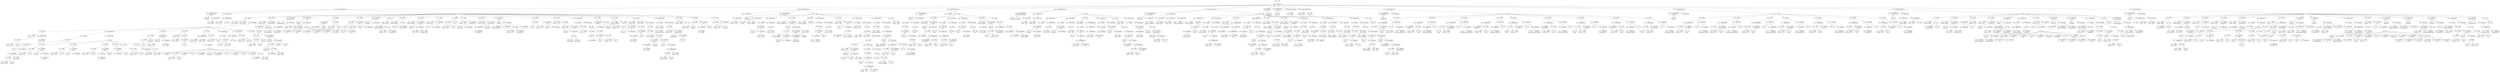 digraph ast {
node [shape=none];
157698 [label=<<TABLE border='1' cellspacing='0' cellpadding='10' style='rounded' ><TR><TD border='0'>157698</TD><TD border='0'><B>Variable</B></TD></TR><HR/><TR><TD border='0' cellpadding='5'>(759, 3470)</TD><TD border='0' cellpadding='5'>current</TD></TR></TABLE>>];
157699 [label=<<TABLE border='1' cellspacing='0' cellpadding='10' style='rounded' ><TR><TD border='0'>157699</TD><TD border='0'><B>Id</B></TD></TR><HR/><TR><TD border='0' cellpadding='5' colspan='2'>response</TD></TR></TABLE>>];
157697 [label=<<TABLE border='1' cellspacing='0' cellpadding='10' style='rounded' ><TR><TD border='0'>157697</TD><TD border='0'><B>Id</B></TD></TR><HR/><TR><TD border='0' cellpadding='5' colspan='2'>isset</TD></TR></TABLE>>];
157702 [label=<<TABLE border='1' cellspacing='0' cellpadding='10' style='rounded' ><TR><TD border='0'>157702</TD><TD border='0'><B>PostfixExpression</B></TD></TR></TABLE>>];
157702 -> 157700 [weight=2];
157702 -> 157701 [weight=2];
157703 [label=<<TABLE border='1' cellspacing='0' cellpadding='10' style='rounded' ><TR><TD border='0'>157703</TD><TD border='0'><B>ArgumentList</B></TD></TR></TABLE>>];
157703 -> 157702 [weight=2];
157700 [label=<<TABLE border='1' cellspacing='0' cellpadding='10' style='rounded' ><TR><TD border='0'>157700</TD><TD border='0'><B>BinOP</B></TD></TR><HR/><TR><TD border='0' cellpadding='5' colspan='2'>-&gt;</TD></TR></TABLE>>];
157700 -> 157698 [weight=2];
157700 -> 157699 [weight=2];
157701 [label=<<TABLE border='1' cellspacing='0' cellpadding='10' style='rounded' ><TR><TD border='0'>157701</TD><TD border='0'><B>Variable</B></TD></TR><HR/><TR><TD border='0' cellpadding='5'>(0, 2518)</TD><TD border='0' cellpadding='5'>plugin</TD></TR></TABLE>>];
157706 [label=<<TABLE border='1' cellspacing='0' cellpadding='10' style='rounded' ><TR><TD border='0'>157706</TD><TD border='0'><B>Condition</B></TD></TR></TABLE>>];
157706 -> 157705 [weight=2];
157707 [label=<<TABLE border='1' cellspacing='0' cellpadding='10' style='rounded' ><TR><TD border='0'>157707</TD><TD border='0'><B>Variable</B></TD></TR><HR/><TR><TD border='0' cellpadding='5'>(759, 3466)</TD><TD border='0' cellpadding='5'>this</TD></TR></TABLE>>];
157704 [label=<<TABLE border='1' cellspacing='0' cellpadding='10' style='rounded' ><TR><TD border='0'>157704</TD><TD border='0'><B>FunctionCall</B></TD></TR><HR/><TR><TD border='0' cellpadding='5' colspan='2'>isset</TD></TR></TABLE>>];
157704 -> 157697 [weight=2];
157704 -> 157703 [weight=2];
157705 [label=<<TABLE border='1' cellspacing='0' cellpadding='10' style='rounded' ><TR><TD border='0'>157705</TD><TD border='0'><B>UnaryOP</B></TD></TR><HR/><TR><TD border='0' cellpadding='5' colspan='2'>!</TD></TR></TABLE>>];
157705 -> 157704 [weight=2];
157710 [label=<<TABLE border='1' cellspacing='0' cellpadding='10' style='rounded' ><TR><TD border='0'>157710</TD><TD border='0'><B>Id</B></TD></TR><HR/><TR><TD border='0' cellpadding='5' colspan='2'>set_result</TD></TR></TABLE>>];
157711 [label=<<TABLE border='1' cellspacing='0' cellpadding='10' style='rounded' ><TR><TD border='0'>157711</TD><TD border='0'><B>StringLiteral</B></TD></TR><HR/><TR><TD border='0' cellpadding='5' colspan='2'>up_to_date</TD></TR></TABLE>>];
157708 [label=<<TABLE border='1' cellspacing='0' cellpadding='10' style='rounded' ><TR><TD border='0'>157708</TD><TD border='0'><B>Id</B></TD></TR><HR/><TR><TD border='0' cellpadding='5' colspan='2'>skin</TD></TR></TABLE>>];
157709 [label=<<TABLE border='1' cellspacing='0' cellpadding='10' style='rounded' ><TR><TD border='0'>157709</TD><TD border='0'><B>BinOP</B></TD></TR><HR/><TR><TD border='0' cellpadding='5' colspan='2'>-&gt;</TD></TR></TABLE>>];
157709 -> 157707 [weight=2];
157709 -> 157708 [weight=2];
157714 [label=<<TABLE border='1' cellspacing='0' cellpadding='10' style='rounded' ><TR><TD border='0'>157714</TD><TD border='0'><B>BinOP</B></TD></TR><HR/><TR><TD border='0' cellpadding='5' colspan='2'>-&gt;</TD></TR></TABLE>>];
157714 -> 157709 [weight=2];
157714 -> 157713 [weight=2];
157715 [label=<<TABLE border='1' cellspacing='0' cellpadding='10' style='rounded' ><TR><TD border='0'>157715</TD><TD border='0'><B>Variable</B></TD></TR><HR/><TR><TD border='0' cellpadding='5'>(759, 3466)</TD><TD border='0' cellpadding='5'>this</TD></TR></TABLE>>];
157712 [label=<<TABLE border='1' cellspacing='0' cellpadding='10' style='rounded' ><TR><TD border='0'>157712</TD><TD border='0'><B>ArgumentList</B></TD></TR></TABLE>>];
157712 -> 157711 [weight=2];
157713 [label=<<TABLE border='1' cellspacing='0' cellpadding='10' style='rounded' ><TR><TD border='0'>157713</TD><TD border='0'><B>MethodCall</B></TD></TR><HR/><TR><TD border='0' cellpadding='5' colspan='2'>set_result</TD></TR></TABLE>>];
157713 -> 157710 [weight=2];
157713 -> 157712 [weight=2];
157718 [label=<<TABLE border='1' cellspacing='0' cellpadding='10' style='rounded' ><TR><TD border='0'>157718</TD><TD border='0'><B>Id</B></TD></TR><HR/><TR><TD border='0' cellpadding='5' colspan='2'>before</TD></TR></TABLE>>];
157719 [label=<<TABLE border='1' cellspacing='0' cellpadding='10' style='rounded' ><TR><TD border='0'>157719</TD><TD border='0'><B>ArgumentList</B></TD></TR></TABLE>>];
157716 [label=<<TABLE border='1' cellspacing='0' cellpadding='10' style='rounded' ><TR><TD border='0'>157716</TD><TD border='0'><B>Id</B></TD></TR><HR/><TR><TD border='0' cellpadding='5' colspan='2'>skin</TD></TR></TABLE>>];
157717 [label=<<TABLE border='1' cellspacing='0' cellpadding='10' style='rounded' ><TR><TD border='0'>157717</TD><TD border='0'><B>BinOP</B></TD></TR><HR/><TR><TD border='0' cellpadding='5' colspan='2'>-&gt;</TD></TR></TABLE>>];
157717 -> 157715 [weight=2];
157717 -> 157716 [weight=2];
157722 [label=<<TABLE border='1' cellspacing='0' cellpadding='10' style='rounded' ><TR><TD border='0'>157722</TD><TD border='0'><B>Variable</B></TD></TR><HR/><TR><TD border='0' cellpadding='5'>(759, 3466)</TD><TD border='0' cellpadding='5'>this</TD></TR></TABLE>>];
157723 [label=<<TABLE border='1' cellspacing='0' cellpadding='10' style='rounded' ><TR><TD border='0'>157723</TD><TD border='0'><B>Id</B></TD></TR><HR/><TR><TD border='0' cellpadding='5' colspan='2'>skin</TD></TR></TABLE>>];
157720 [label=<<TABLE border='1' cellspacing='0' cellpadding='10' style='rounded' ><TR><TD border='0'>157720</TD><TD border='0'><B>MethodCall</B></TD></TR><HR/><TR><TD border='0' cellpadding='5' colspan='2'>before</TD></TR></TABLE>>];
157720 -> 157718 [weight=2];
157720 -> 157719 [weight=2];
157721 [label=<<TABLE border='1' cellspacing='0' cellpadding='10' style='rounded' ><TR><TD border='0'>157721</TD><TD border='0'><B>BinOP</B></TD></TR><HR/><TR><TD border='0' cellpadding='5' colspan='2'>-&gt;</TD></TR></TABLE>>];
157721 -> 157717 [weight=2];
157721 -> 157720 [weight=2];
157726 [label=<<TABLE border='1' cellspacing='0' cellpadding='10' style='rounded' ><TR><TD border='0'>157726</TD><TD border='0'><B>StringLiteral</B></TD></TR><HR/><TR><TD border='0' cellpadding='5' colspan='2'>up_to_date</TD></TR></TABLE>>];
157727 [label=<<TABLE border='1' cellspacing='0' cellpadding='10' style='rounded' ><TR><TD border='0'>157727</TD><TD border='0'><B>ArgumentList</B></TD></TR></TABLE>>];
157727 -> 157726 [weight=2];
157724 [label=<<TABLE border='1' cellspacing='0' cellpadding='10' style='rounded' ><TR><TD border='0'>157724</TD><TD border='0'><B>BinOP</B></TD></TR><HR/><TR><TD border='0' cellpadding='5' colspan='2'>-&gt;</TD></TR></TABLE>>];
157724 -> 157722 [weight=2];
157724 -> 157723 [weight=2];
157725 [label=<<TABLE border='1' cellspacing='0' cellpadding='10' style='rounded' ><TR><TD border='0'>157725</TD><TD border='0'><B>Id</B></TD></TR><HR/><TR><TD border='0' cellpadding='5' colspan='2'>feedback</TD></TR></TABLE>>];
157730 [label=<<TABLE border='1' cellspacing='0' cellpadding='10' style='rounded' ><TR><TD border='0'>157730</TD><TD border='0'><B>Variable</B></TD></TR><HR/><TR><TD border='0' cellpadding='5'>(759, 3466)</TD><TD border='0' cellpadding='5'>this</TD></TR></TABLE>>];
157731 [label=<<TABLE border='1' cellspacing='0' cellpadding='10' style='rounded' ><TR><TD border='0'>157731</TD><TD border='0'><B>Id</B></TD></TR><HR/><TR><TD border='0' cellpadding='5' colspan='2'>skin</TD></TR></TABLE>>];
157728 [label=<<TABLE border='1' cellspacing='0' cellpadding='10' style='rounded' ><TR><TD border='0'>157728</TD><TD border='0'><B>MethodCall</B></TD></TR><HR/><TR><TD border='0' cellpadding='5' colspan='2'>feedback</TD></TR></TABLE>>];
157728 -> 157725 [weight=2];
157728 -> 157727 [weight=2];
157729 [label=<<TABLE border='1' cellspacing='0' cellpadding='10' style='rounded' ><TR><TD border='0'>157729</TD><TD border='0'><B>BinOP</B></TD></TR><HR/><TR><TD border='0' cellpadding='5' colspan='2'>-&gt;</TD></TR></TABLE>>];
157729 -> 157724 [weight=2];
157729 -> 157728 [weight=2];
157734 [label=<<TABLE border='1' cellspacing='0' cellpadding='10' style='rounded' ><TR><TD border='0'>157734</TD><TD border='0'><B>ArgumentList</B></TD></TR></TABLE>>];
157735 [label=<<TABLE border='1' cellspacing='0' cellpadding='10' style='rounded' ><TR><TD border='0'>157735</TD><TD border='0'><B>MethodCall</B></TD></TR><HR/><TR><TD border='0' cellpadding='5' colspan='2'>after</TD></TR></TABLE>>];
157735 -> 157733 [weight=2];
157735 -> 157734 [weight=2];
157732 [label=<<TABLE border='1' cellspacing='0' cellpadding='10' style='rounded' ><TR><TD border='0'>157732</TD><TD border='0'><B>BinOP</B></TD></TR><HR/><TR><TD border='0' cellpadding='5' colspan='2'>-&gt;</TD></TR></TABLE>>];
157732 -> 157730 [weight=2];
157732 -> 157731 [weight=2];
157733 [label=<<TABLE border='1' cellspacing='0' cellpadding='10' style='rounded' ><TR><TD border='0'>157733</TD><TD border='0'><B>Id</B></TD></TR><HR/><TR><TD border='0' cellpadding='5' colspan='2'>after</TD></TR></TABLE>>];
157738 [label=<<TABLE border='1' cellspacing='0' cellpadding='10' style='rounded' ><TR><TD border='0'>157738</TD><TD border='0'><B>Variable</B></TD></TR><HR/><TR><TD border='0' cellpadding='5'>(0, 2518)</TD><TD border='0' cellpadding='5'>plugin</TD></TR></TABLE>>];
157739 [label=<<TABLE border='1' cellspacing='0' cellpadding='10' style='rounded' ><TR><TD border='0'>157739</TD><TD border='0'><B>PostfixExpression</B></TD></TR></TABLE>>];
157739 -> 157737 [weight=2];
157739 -> 157738 [weight=2];
157736 [label=<<TABLE border='1' cellspacing='0' cellpadding='10' style='rounded' ><TR><TD border='0'>157736</TD><TD border='0'><B>BinOP</B></TD></TR><HR/><TR><TD border='0' cellpadding='5' colspan='2'>-&gt;</TD></TR></TABLE>>];
157736 -> 157732 [weight=2];
157736 -> 157735 [weight=2];
157737 [label=<<TABLE border='1' cellspacing='0' cellpadding='10' style='rounded' ><TR><TD border='0'>157737</TD><TD border='0'><B>Variable</B></TD></TR><HR/><TR><TD border='0' cellpadding='5'>(759, 3474)</TD><TD border='0' cellpadding='5'>results</TD></TR></TABLE>>];
157742 [label=<<TABLE border='1' cellspacing='0' cellpadding='10' style='rounded' ><TR><TD border='0'>157742</TD><TD border='0'><B>Continue</B></TD></TR></TABLE>>];
157743 [label=<<TABLE border='1' cellspacing='0' cellpadding='10' style='rounded' ><TR><TD border='0'>157743</TD><TD border='0'><B>Block</B></TD></TR></TABLE>>];
157743 -> 157714 [weight=2];
157743 -> 157721 [weight=2];
157743 -> 157729 [weight=2];
157743 -> 157736 [weight=2];
157743 -> 157740 [weight=2];
157743 -> 157742 [weight=2];
157740 [label=<<TABLE border='1' cellspacing='0' cellpadding='10' style='rounded' ><TR><TD border='0'>157740</TD><TD border='0'><B>BinOP</B></TD></TR><HR/><TR><TD border='0' cellpadding='5' colspan='2'>=</TD></TR></TABLE>>];
157740 -> 157739 [weight=2];
157740 -> 157741 [weight=2];
157741 [label=<<TABLE border='1' cellspacing='0' cellpadding='10' style='rounded' ><TR><TD border='0'>157741</TD><TD border='0'><B>True</B></TD></TR><HR/><TR><TD border='0' cellpadding='5' colspan='2'>true</TD></TR></TABLE>>];
157746 [label=<<TABLE border='1' cellspacing='0' cellpadding='10' style='rounded' ><TR><TD border='0'>157746</TD><TD border='0'><B>Variable</B></TD></TR><HR/><TR><TD border='0' cellpadding='5'>(759, 3471)</TD><TD border='0' cellpadding='5'>r</TD></TR></TABLE>>];
157747 [label=<<TABLE border='1' cellspacing='0' cellpadding='10' style='rounded' ><TR><TD border='0'>157747</TD><TD border='0'><B>BinOP</B></TD></TR><HR/><TR><TD border='0' cellpadding='5' colspan='2'>=</TD></TR></TABLE>>];
157747 -> 157746 [weight=2];
157747 -> 157752 [weight=2];
157744 [label=<<TABLE border='1' cellspacing='0' cellpadding='10' style='rounded' ><TR><TD border='0'>157744</TD><TD border='0'><B>IfThenStatement</B></TD></TR></TABLE>>];
157744 -> 157706 [weight=2];
157744 -> 157745 [weight=2];
157745 [label=<<TABLE border='1' cellspacing='0' cellpadding='10' style='rounded' ><TR><TD border='0'>157745</TD><TD border='0'><B>StatementBody</B></TD></TR></TABLE>>];
157745 -> 157743 [weight=2];
157750 [label=<<TABLE border='1' cellspacing='0' cellpadding='10' style='rounded' ><TR><TD border='0'>157750</TD><TD border='0'><B>BinOP</B></TD></TR><HR/><TR><TD border='0' cellpadding='5' colspan='2'>-&gt;</TD></TR></TABLE>>];
157750 -> 157748 [weight=2];
157750 -> 157749 [weight=2];
157751 [label=<<TABLE border='1' cellspacing='0' cellpadding='10' style='rounded' ><TR><TD border='0'>157751</TD><TD border='0'><B>Variable</B></TD></TR><HR/><TR><TD border='0' cellpadding='5'>(0, 2518)</TD><TD border='0' cellpadding='5'>plugin</TD></TR></TABLE>>];
157748 [label=<<TABLE border='1' cellspacing='0' cellpadding='10' style='rounded' ><TR><TD border='0'>157748</TD><TD border='0'><B>Variable</B></TD></TR><HR/><TR><TD border='0' cellpadding='5'>(759, 3470)</TD><TD border='0' cellpadding='5'>current</TD></TR></TABLE>>];
157749 [label=<<TABLE border='1' cellspacing='0' cellpadding='10' style='rounded' ><TR><TD border='0'>157749</TD><TD border='0'><B>Id</B></TD></TR><HR/><TR><TD border='0' cellpadding='5' colspan='2'>response</TD></TR></TABLE>>];
157754 [label=<<TABLE border='1' cellspacing='0' cellpadding='10' style='rounded' ><TR><TD border='0'>157754</TD><TD border='0'><B>Id</B></TD></TR><HR/><TR><TD border='0' cellpadding='5' colspan='2'>skin</TD></TR></TABLE>>];
157755 [label=<<TABLE border='1' cellspacing='0' cellpadding='10' style='rounded' ><TR><TD border='0'>157755</TD><TD border='0'><B>BinOP</B></TD></TR><HR/><TR><TD border='0' cellpadding='5' colspan='2'>-&gt;</TD></TR></TABLE>>];
157755 -> 157753 [weight=2];
157755 -> 157754 [weight=2];
157752 [label=<<TABLE border='1' cellspacing='0' cellpadding='10' style='rounded' ><TR><TD border='0'>157752</TD><TD border='0'><B>PostfixExpression</B></TD></TR></TABLE>>];
157752 -> 157750 [weight=2];
157752 -> 157751 [weight=2];
157753 [label=<<TABLE border='1' cellspacing='0' cellpadding='10' style='rounded' ><TR><TD border='0'>157753</TD><TD border='0'><B>Variable</B></TD></TR><HR/><TR><TD border='0' cellpadding='5'>(759, 3466)</TD><TD border='0' cellpadding='5'>this</TD></TR></TABLE>>];
157758 [label=<<TABLE border='1' cellspacing='0' cellpadding='10' style='rounded' ><TR><TD border='0'>157758</TD><TD border='0'><B>BinOP</B></TD></TR><HR/><TR><TD border='0' cellpadding='5' colspan='2'>=</TD></TR></TABLE>>];
157758 -> 157757 [weight=2];
157758 -> 157762 [weight=2];
157759 [label=<<TABLE border='1' cellspacing='0' cellpadding='10' style='rounded' ><TR><TD border='0'>157759</TD><TD border='0'><B>Id</B></TD></TR><HR/><TR><TD border='0' cellpadding='5' colspan='2'>is_plugin_active</TD></TR></TABLE>>];
157756 [label=<<TABLE border='1' cellspacing='0' cellpadding='10' style='rounded' ><TR><TD border='0'>157756</TD><TD border='0'><B>Id</B></TD></TR><HR/><TR><TD border='0' cellpadding='5' colspan='2'>plugin_active</TD></TR></TABLE>>];
157757 [label=<<TABLE border='1' cellspacing='0' cellpadding='10' style='rounded' ><TR><TD border='0'>157757</TD><TD border='0'><B>BinOP</B></TD></TR><HR/><TR><TD border='0' cellpadding='5' colspan='2'>-&gt;</TD></TR></TABLE>>];
157757 -> 157755 [weight=2];
157757 -> 157756 [weight=2];
157762 [label=<<TABLE border='1' cellspacing='0' cellpadding='10' style='rounded' ><TR><TD border='0'>157762</TD><TD border='0'><B>FunctionCall</B></TD></TR><HR/><TR><TD border='0' cellpadding='5' colspan='2'>is_plugin_active</TD></TR></TABLE>>];
157762 -> 157759 [weight=2];
157762 -> 157761 [weight=2];
157763 [label=<<TABLE border='1' cellspacing='0' cellpadding='10' style='rounded' ><TR><TD border='0'>157763</TD><TD border='0'><B>Variable</B></TD></TR><HR/><TR><TD border='0' cellpadding='5'>(0, 817)</TD><TD border='0' cellpadding='5'>result</TD></TR></TABLE>>];
157760 [label=<<TABLE border='1' cellspacing='0' cellpadding='10' style='rounded' ><TR><TD border='0'>157760</TD><TD border='0'><B>Variable</B></TD></TR><HR/><TR><TD border='0' cellpadding='5'>(0, 2518)</TD><TD border='0' cellpadding='5'>plugin</TD></TR></TABLE>>];
157761 [label=<<TABLE border='1' cellspacing='0' cellpadding='10' style='rounded' ><TR><TD border='0'>157761</TD><TD border='0'><B>ArgumentList</B></TD></TR></TABLE>>];
157761 -> 157760 [weight=2];
157766 [label=<<TABLE border='1' cellspacing='0' cellpadding='10' style='rounded' ><TR><TD border='0'>157766</TD><TD border='0'><B>Id</B></TD></TR><HR/><TR><TD border='0' cellpadding='5' colspan='2'>run</TD></TR></TABLE>>];
157767 [label=<<TABLE border='1' cellspacing='0' cellpadding='10' style='rounded' ><TR><TD border='0'>157767</TD><TD border='0'><B>StringLiteral</B></TD></TR><HR/><TR><TD border='0' cellpadding='5' colspan='2'>package</TD></TR></TABLE>>];
157764 [label=<<TABLE border='1' cellspacing='0' cellpadding='10' style='rounded' ><TR><TD border='0'>157764</TD><TD border='0'><B>BinOP</B></TD></TR><HR/><TR><TD border='0' cellpadding='5' colspan='2'>=</TD></TR></TABLE>>];
157764 -> 157763 [weight=2];
157764 -> 157786 [weight=2];
157765 [label=<<TABLE border='1' cellspacing='0' cellpadding='10' style='rounded' ><TR><TD border='0'>157765</TD><TD border='0'><B>Variable</B></TD></TR><HR/><TR><TD border='0' cellpadding='5'>(759, 3466)</TD><TD border='0' cellpadding='5'>this</TD></TR></TABLE>>];
157770 [label=<<TABLE border='1' cellspacing='0' cellpadding='10' style='rounded' ><TR><TD border='0'>157770</TD><TD border='0'><B>BinOP</B></TD></TR><HR/><TR><TD border='0' cellpadding='5' colspan='2'>-&gt;</TD></TR></TABLE>>];
157770 -> 157768 [weight=2];
157770 -> 157769 [weight=2];
157771 [label=<<TABLE border='1' cellspacing='0' cellpadding='10' style='rounded' ><TR><TD border='0'>157771</TD><TD border='0'><B>StringLiteral</B></TD></TR><HR/><TR><TD border='0' cellpadding='5' colspan='2'>destination</TD></TR></TABLE>>];
157768 [label=<<TABLE border='1' cellspacing='0' cellpadding='10' style='rounded' ><TR><TD border='0'>157768</TD><TD border='0'><B>Variable</B></TD></TR><HR/><TR><TD border='0' cellpadding='5'>(759, 3471)</TD><TD border='0' cellpadding='5'>r</TD></TR></TABLE>>];
157769 [label=<<TABLE border='1' cellspacing='0' cellpadding='10' style='rounded' ><TR><TD border='0'>157769</TD><TD border='0'><B>Id</B></TD></TR><HR/><TR><TD border='0' cellpadding='5' colspan='2'>package</TD></TR></TABLE>>];
157774 [label=<<TABLE border='1' cellspacing='0' cellpadding='10' style='rounded' ><TR><TD border='0'>157774</TD><TD border='0'><B>True</B></TD></TR><HR/><TR><TD border='0' cellpadding='5' colspan='2'>true</TD></TR></TABLE>>];
157775 [label=<<TABLE border='1' cellspacing='0' cellpadding='10' style='rounded' ><TR><TD border='0'>157775</TD><TD border='0'><B>StringLiteral</B></TD></TR><HR/><TR><TD border='0' cellpadding='5' colspan='2'>clear_working</TD></TR></TABLE>>];
157772 [label=<<TABLE border='1' cellspacing='0' cellpadding='10' style='rounded' ><TR><TD border='0'>157772</TD><TD border='0'><B>Id</B></TD></TR><HR/><TR><TD border='0' cellpadding='5' colspan='2'>WP_PLUGIN_DIR</TD></TR></TABLE>>];
157773 [label=<<TABLE border='1' cellspacing='0' cellpadding='10' style='rounded' ><TR><TD border='0'>157773</TD><TD border='0'><B>StringLiteral</B></TD></TR><HR/><TR><TD border='0' cellpadding='5' colspan='2'>clear_destination</TD></TR></TABLE>>];
157778 [label=<<TABLE border='1' cellspacing='0' cellpadding='10' style='rounded' ><TR><TD border='0'>157778</TD><TD border='0'><B>True</B></TD></TR><HR/><TR><TD border='0' cellpadding='5' colspan='2'>true</TD></TR></TABLE>>];
157779 [label=<<TABLE border='1' cellspacing='0' cellpadding='10' style='rounded' ><TR><TD border='0'>157779</TD><TD border='0'><B>StringLiteral</B></TD></TR><HR/><TR><TD border='0' cellpadding='5' colspan='2'>hook_extra</TD></TR></TABLE>>];
157776 [label=<<TABLE border='1' cellspacing='0' cellpadding='10' style='rounded' ><TR><TD border='0'>157776</TD><TD border='0'><B>True</B></TD></TR><HR/><TR><TD border='0' cellpadding='5' colspan='2'>true</TD></TR></TABLE>>];
157777 [label=<<TABLE border='1' cellspacing='0' cellpadding='10' style='rounded' ><TR><TD border='0'>157777</TD><TD border='0'><B>StringLiteral</B></TD></TR><HR/><TR><TD border='0' cellpadding='5' colspan='2'>is_multi</TD></TR></TABLE>>];
157782 [label=<<TABLE border='1' cellspacing='0' cellpadding='10' style='rounded' ><TR><TD border='0'>157782</TD><TD border='0'><B>Array</B></TD></TR></TABLE>>];
157782 -> 157780 [weight=2];
157782 -> 157781 [weight=2];
157783 [label=<<TABLE border='1' cellspacing='0' cellpadding='10' style='rounded' ><TR><TD border='0'>157783</TD><TD border='0'><B>Array</B></TD></TR></TABLE>>];
157783 -> 157767 [weight=2];
157783 -> 157770 [weight=2];
157783 -> 157771 [weight=2];
157783 -> 157772 [weight=2];
157783 -> 157773 [weight=2];
157783 -> 157774 [weight=2];
157783 -> 157775 [weight=2];
157783 -> 157776 [weight=2];
157783 -> 157777 [weight=2];
157783 -> 157778 [weight=2];
157783 -> 157779 [weight=2];
157783 -> 157782 [weight=2];
157780 [label=<<TABLE border='1' cellspacing='0' cellpadding='10' style='rounded' ><TR><TD border='0'>157780</TD><TD border='0'><B>StringLiteral</B></TD></TR><HR/><TR><TD border='0' cellpadding='5' colspan='2'>plugin</TD></TR></TABLE>>];
157781 [label=<<TABLE border='1' cellspacing='0' cellpadding='10' style='rounded' ><TR><TD border='0'>157781</TD><TD border='0'><B>Variable</B></TD></TR><HR/><TR><TD border='0' cellpadding='5'>(0, 2518)</TD><TD border='0' cellpadding='5'>plugin</TD></TR></TABLE>>];
157786 [label=<<TABLE border='1' cellspacing='0' cellpadding='10' style='rounded' ><TR><TD border='0'>157786</TD><TD border='0'><B>BinOP</B></TD></TR><HR/><TR><TD border='0' cellpadding='5' colspan='2'>-&gt;</TD></TR></TABLE>>];
157786 -> 157765 [weight=2];
157786 -> 157785 [weight=2];
157787 [label=<<TABLE border='1' cellspacing='0' cellpadding='10' style='rounded' ><TR><TD border='0'>157787</TD><TD border='0'><B>Variable</B></TD></TR><HR/><TR><TD border='0' cellpadding='5'>(759, 3474)</TD><TD border='0' cellpadding='5'>results</TD></TR></TABLE>>];
157784 [label=<<TABLE border='1' cellspacing='0' cellpadding='10' style='rounded' ><TR><TD border='0'>157784</TD><TD border='0'><B>ArgumentList</B></TD></TR></TABLE>>];
157784 -> 157783 [weight=2];
157785 [label=<<TABLE border='1' cellspacing='0' cellpadding='10' style='rounded' ><TR><TD border='0'>157785</TD><TD border='0'><B>MethodCall</B></TD></TR><HR/><TR><TD border='0' cellpadding='5' colspan='2'>run</TD></TR></TABLE>>];
157785 -> 157766 [weight=2];
157785 -> 157784 [weight=2];
157790 [label=<<TABLE border='1' cellspacing='0' cellpadding='10' style='rounded' ><TR><TD border='0'>157790</TD><TD border='0'><B>BinOP</B></TD></TR><HR/><TR><TD border='0' cellpadding='5' colspan='2'>=</TD></TR></TABLE>>];
157790 -> 157789 [weight=2];
157790 -> 157793 [weight=2];
157791 [label=<<TABLE border='1' cellspacing='0' cellpadding='10' style='rounded' ><TR><TD border='0'>157791</TD><TD border='0'><B>Variable</B></TD></TR><HR/><TR><TD border='0' cellpadding='5'>(759, 3466)</TD><TD border='0' cellpadding='5'>this</TD></TR></TABLE>>];
157788 [label=<<TABLE border='1' cellspacing='0' cellpadding='10' style='rounded' ><TR><TD border='0'>157788</TD><TD border='0'><B>Variable</B></TD></TR><HR/><TR><TD border='0' cellpadding='5'>(0, 2518)</TD><TD border='0' cellpadding='5'>plugin</TD></TR></TABLE>>];
157789 [label=<<TABLE border='1' cellspacing='0' cellpadding='10' style='rounded' ><TR><TD border='0'>157789</TD><TD border='0'><B>PostfixExpression</B></TD></TR></TABLE>>];
157789 -> 157787 [weight=2];
157789 -> 157788 [weight=2];
157794 [label=<<TABLE border='1' cellspacing='0' cellpadding='10' style='rounded' ><TR><TD border='0'>157794</TD><TD border='0'><B>False</B></TD></TR><HR/><TR><TD border='0' cellpadding='5' colspan='2'>false</TD></TR></TABLE>>];
157795 [label=<<TABLE border='1' cellspacing='0' cellpadding='10' style='rounded' ><TR><TD border='0'>157795</TD><TD border='0'><B>RelOP</B></TD></TR><HR/><TR><TD border='0' cellpadding='5' colspan='2'>===</TD></TR></TABLE>>];
157795 -> 157794 [weight=2];
157795 -> 157796 [weight=2];
157792 [label=<<TABLE border='1' cellspacing='0' cellpadding='10' style='rounded' ><TR><TD border='0'>157792</TD><TD border='0'><B>Id</B></TD></TR><HR/><TR><TD border='0' cellpadding='5' colspan='2'>result</TD></TR></TABLE>>];
157793 [label=<<TABLE border='1' cellspacing='0' cellpadding='10' style='rounded' ><TR><TD border='0'>157793</TD><TD border='0'><B>BinOP</B></TD></TR><HR/><TR><TD border='0' cellpadding='5' colspan='2'>-&gt;</TD></TR></TABLE>>];
157793 -> 157791 [weight=2];
157793 -> 157792 [weight=2];
157798 [label=<<TABLE border='1' cellspacing='0' cellpadding='10' style='rounded' ><TR><TD border='0'>157798</TD><TD border='0'><B>Break</B></TD></TR></TABLE>>];
157799 [label=<<TABLE border='1' cellspacing='0' cellpadding='10' style='rounded' ><TR><TD border='0'>157799</TD><TD border='0'><B>IfThenStatement</B></TD></TR></TABLE>>];
157799 -> 157797 [weight=2];
157799 -> 157800 [weight=2];
157796 [label=<<TABLE border='1' cellspacing='0' cellpadding='10' style='rounded' ><TR><TD border='0'>157796</TD><TD border='0'><B>Variable</B></TD></TR><HR/><TR><TD border='0' cellpadding='5'>(0, 817)</TD><TD border='0' cellpadding='5'>result</TD></TR></TABLE>>];
157797 [label=<<TABLE border='1' cellspacing='0' cellpadding='10' style='rounded' ><TR><TD border='0'>157797</TD><TD border='0'><B>Condition</B></TD></TR></TABLE>>];
157797 -> 157795 [weight=2];
157802 [label=<<TABLE border='1' cellspacing='0' cellpadding='10' style='rounded' ><TR><TD border='0'>157802</TD><TD border='0'><B>ForEach</B></TD></TR></TABLE>>];
157802 -> 157673 [weight=2];
157802 -> 157674 [weight=2];
157802 -> 157803 [weight=2];
157803 [label=<<TABLE border='1' cellspacing='0' cellpadding='10' style='rounded' ><TR><TD border='0'>157803</TD><TD border='0'><B>StatementBody</B></TD></TR></TABLE>>];
157803 -> 157801 [weight=2];
157800 [label=<<TABLE border='1' cellspacing='0' cellpadding='10' style='rounded' ><TR><TD border='0'>157800</TD><TD border='0'><B>StatementBody</B></TD></TR></TABLE>>];
157800 -> 157798 [weight=2];
157801 [label=<<TABLE border='1' cellspacing='0' cellpadding='10' style='rounded' ><TR><TD border='0'>157801</TD><TD border='0'><B>Block</B></TD></TR></TABLE>>];
157801 -> 157679 [weight=2];
157801 -> 157685 [weight=2];
157801 -> 157744 [weight=2];
157801 -> 157747 [weight=2];
157801 -> 157758 [weight=2];
157801 -> 157764 [weight=2];
157801 -> 157790 [weight=2];
157801 -> 157799 [weight=2];
157806 [label=<<TABLE border='1' cellspacing='0' cellpadding='10' style='rounded' ><TR><TD border='0'>157806</TD><TD border='0'><B>False</B></TD></TR><HR/><TR><TD border='0' cellpadding='5' colspan='2'>false</TD></TR></TABLE>>];
157807 [label=<<TABLE border='1' cellspacing='0' cellpadding='10' style='rounded' ><TR><TD border='0'>157807</TD><TD border='0'><B>ArgumentList</B></TD></TR><HR/><TR><TD border='0' cellpadding='5' colspan='2'>false</TD></TR></TABLE>>];
157807 -> 157806 [weight=2];
157804 [label=<<TABLE border='1' cellspacing='0' cellpadding='10' style='rounded' ><TR><TD border='0'>157804</TD><TD border='0'><B>Variable</B></TD></TR><HR/><TR><TD border='0' cellpadding='5'>(759, 3466)</TD><TD border='0' cellpadding='5'>this</TD></TR></TABLE>>];
157805 [label=<<TABLE border='1' cellspacing='0' cellpadding='10' style='rounded' ><TR><TD border='0'>157805</TD><TD border='0'><B>Id</B></TD></TR><HR/><TR><TD border='0' cellpadding='5' colspan='2'>maintenance_mode</TD></TR></TABLE>>];
157810 [label=<<TABLE border='1' cellspacing='0' cellpadding='10' style='rounded' ><TR><TD border='0'>157810</TD><TD border='0'><B>Id</B></TD></TR><HR/><TR><TD border='0' cellpadding='5' colspan='2'>wp_clean_plugins_cache</TD></TR></TABLE>>];
157811 [label=<<TABLE border='1' cellspacing='0' cellpadding='10' style='rounded' ><TR><TD border='0'>157811</TD><TD border='0'><B>Variable</B></TD></TR><HR/><TR><TD border='0' cellpadding='5'>(759, 3469)</TD><TD border='0' cellpadding='5'>parsed_args</TD></TR></TABLE>>];
157808 [label=<<TABLE border='1' cellspacing='0' cellpadding='10' style='rounded' ><TR><TD border='0'>157808</TD><TD border='0'><B>MethodCall</B></TD></TR><HR/><TR><TD border='0' cellpadding='5' colspan='2'>maintenance_mode</TD></TR></TABLE>>];
157808 -> 157805 [weight=2];
157808 -> 157807 [weight=2];
157809 [label=<<TABLE border='1' cellspacing='0' cellpadding='10' style='rounded' ><TR><TD border='0'>157809</TD><TD border='0'><B>BinOP</B></TD></TR><HR/><TR><TD border='0' cellpadding='5' colspan='2'>-&gt;</TD></TR></TABLE>>];
157809 -> 157804 [weight=2];
157809 -> 157808 [weight=2];
157814 [label=<<TABLE border='1' cellspacing='0' cellpadding='10' style='rounded' ><TR><TD border='0'>157814</TD><TD border='0'><B>ArgumentList</B></TD></TR></TABLE>>];
157814 -> 157813 [weight=2];
157815 [label=<<TABLE border='1' cellspacing='0' cellpadding='10' style='rounded' ><TR><TD border='0'>157815</TD><TD border='0'><B>FunctionCall</B></TD></TR><HR/><TR><TD border='0' cellpadding='5' colspan='2'>wp_clean_plugins_cache</TD></TR></TABLE>>];
157815 -> 157810 [weight=2];
157815 -> 157814 [weight=2];
157812 [label=<<TABLE border='1' cellspacing='0' cellpadding='10' style='rounded' ><TR><TD border='0'>157812</TD><TD border='0'><B>StringLiteral</B></TD></TR><HR/><TR><TD border='0' cellpadding='5' colspan='2'>clear_update_cache</TD></TR></TABLE>>];
157813 [label=<<TABLE border='1' cellspacing='0' cellpadding='10' style='rounded' ><TR><TD border='0'>157813</TD><TD border='0'><B>PostfixExpression</B></TD></TR></TABLE>>];
157813 -> 157811 [weight=2];
157813 -> 157812 [weight=2];
157818 [label=<<TABLE border='1' cellspacing='0' cellpadding='10' style='rounded' ><TR><TD border='0'>157818</TD><TD border='0'><B>Variable</B></TD></TR><HR/><TR><TD border='0' cellpadding='5'>(759, 3466)</TD><TD border='0' cellpadding='5'>this</TD></TR></TABLE>>];
157819 [label=<<TABLE border='1' cellspacing='0' cellpadding='10' style='rounded' ><TR><TD border='0'>157819</TD><TD border='0'><B>StringLiteral</B></TD></TR><HR/><TR><TD border='0' cellpadding='5' colspan='2'>action</TD></TR></TABLE>>];
157816 [label=<<TABLE border='1' cellspacing='0' cellpadding='10' style='rounded' ><TR><TD border='0'>157816</TD><TD border='0'><B>Id</B></TD></TR><HR/><TR><TD border='0' cellpadding='5' colspan='2'>do_action</TD></TR></TABLE>>];
157817 [label=<<TABLE border='1' cellspacing='0' cellpadding='10' style='rounded' ><TR><TD border='0'>157817</TD><TD border='0'><B>StringLiteral</B></TD></TR><HR/><TR><TD border='0' cellpadding='5' colspan='2'>upgrader_process_complete</TD></TR></TABLE>>];
157822 [label=<<TABLE border='1' cellspacing='0' cellpadding='10' style='rounded' ><TR><TD border='0'>157822</TD><TD border='0'><B>StringLiteral</B></TD></TR><HR/><TR><TD border='0' cellpadding='5' colspan='2'>plugin</TD></TR></TABLE>>];
157823 [label=<<TABLE border='1' cellspacing='0' cellpadding='10' style='rounded' ><TR><TD border='0'>157823</TD><TD border='0'><B>StringLiteral</B></TD></TR><HR/><TR><TD border='0' cellpadding='5' colspan='2'>bulk</TD></TR></TABLE>>];
157820 [label=<<TABLE border='1' cellspacing='0' cellpadding='10' style='rounded' ><TR><TD border='0'>157820</TD><TD border='0'><B>StringLiteral</B></TD></TR><HR/><TR><TD border='0' cellpadding='5' colspan='2'>update</TD></TR></TABLE>>];
157821 [label=<<TABLE border='1' cellspacing='0' cellpadding='10' style='rounded' ><TR><TD border='0'>157821</TD><TD border='0'><B>StringLiteral</B></TD></TR><HR/><TR><TD border='0' cellpadding='5' colspan='2'>type</TD></TR></TABLE>>];
157826 [label=<<TABLE border='1' cellspacing='0' cellpadding='10' style='rounded' ><TR><TD border='0'>157826</TD><TD border='0'><B>Variable</B></TD></TR><HR/><TR><TD border='0' cellpadding='5'>(0, 872)</TD><TD border='0' cellpadding='5'>plugins</TD></TR></TABLE>>];
157827 [label=<<TABLE border='1' cellspacing='0' cellpadding='10' style='rounded' ><TR><TD border='0'>157827</TD><TD border='0'><B>Array</B></TD></TR></TABLE>>];
157827 -> 157819 [weight=2];
157827 -> 157820 [weight=2];
157827 -> 157821 [weight=2];
157827 -> 157822 [weight=2];
157827 -> 157823 [weight=2];
157827 -> 157824 [weight=2];
157827 -> 157825 [weight=2];
157827 -> 157826 [weight=2];
157824 [label=<<TABLE border='1' cellspacing='0' cellpadding='10' style='rounded' ><TR><TD border='0'>157824</TD><TD border='0'><B>True</B></TD></TR><HR/><TR><TD border='0' cellpadding='5' colspan='2'>true</TD></TR></TABLE>>];
157825 [label=<<TABLE border='1' cellspacing='0' cellpadding='10' style='rounded' ><TR><TD border='0'>157825</TD><TD border='0'><B>StringLiteral</B></TD></TR><HR/><TR><TD border='0' cellpadding='5' colspan='2'>plugins</TD></TR></TABLE>>];
157830 [label=<<TABLE border='1' cellspacing='0' cellpadding='10' style='rounded' ><TR><TD border='0'>157830</TD><TD border='0'><B>Variable</B></TD></TR><HR/><TR><TD border='0' cellpadding='5'>(759, 3466)</TD><TD border='0' cellpadding='5'>this</TD></TR></TABLE>>];
157831 [label=<<TABLE border='1' cellspacing='0' cellpadding='10' style='rounded' ><TR><TD border='0'>157831</TD><TD border='0'><B>Id</B></TD></TR><HR/><TR><TD border='0' cellpadding='5' colspan='2'>skin</TD></TR></TABLE>>];
157828 [label=<<TABLE border='1' cellspacing='0' cellpadding='10' style='rounded' ><TR><TD border='0'>157828</TD><TD border='0'><B>ArgumentList</B></TD></TR></TABLE>>];
157828 -> 157817 [weight=2];
157828 -> 157818 [weight=2];
157828 -> 157827 [weight=2];
157829 [label=<<TABLE border='1' cellspacing='0' cellpadding='10' style='rounded' ><TR><TD border='0'>157829</TD><TD border='0'><B>FunctionCall</B></TD></TR><HR/><TR><TD border='0' cellpadding='5' colspan='2'>do_action</TD></TR></TABLE>>];
157829 -> 157816 [weight=2];
157829 -> 157828 [weight=2];
157834 [label=<<TABLE border='1' cellspacing='0' cellpadding='10' style='rounded' ><TR><TD border='0'>157834</TD><TD border='0'><B>ArgumentList</B></TD></TR></TABLE>>];
157835 [label=<<TABLE border='1' cellspacing='0' cellpadding='10' style='rounded' ><TR><TD border='0'>157835</TD><TD border='0'><B>MethodCall</B></TD></TR><HR/><TR><TD border='0' cellpadding='5' colspan='2'>bulk_footer</TD></TR></TABLE>>];
157835 -> 157833 [weight=2];
157835 -> 157834 [weight=2];
157832 [label=<<TABLE border='1' cellspacing='0' cellpadding='10' style='rounded' ><TR><TD border='0'>157832</TD><TD border='0'><B>BinOP</B></TD></TR><HR/><TR><TD border='0' cellpadding='5' colspan='2'>-&gt;</TD></TR></TABLE>>];
157832 -> 157830 [weight=2];
157832 -> 157831 [weight=2];
157833 [label=<<TABLE border='1' cellspacing='0' cellpadding='10' style='rounded' ><TR><TD border='0'>157833</TD><TD border='0'><B>Id</B></TD></TR><HR/><TR><TD border='0' cellpadding='5' colspan='2'>bulk_footer</TD></TR></TABLE>>];
157838 [label=<<TABLE border='1' cellspacing='0' cellpadding='10' style='rounded' ><TR><TD border='0'>157838</TD><TD border='0'><B>Id</B></TD></TR><HR/><TR><TD border='0' cellpadding='5' colspan='2'>skin</TD></TR></TABLE>>];
157839 [label=<<TABLE border='1' cellspacing='0' cellpadding='10' style='rounded' ><TR><TD border='0'>157839</TD><TD border='0'><B>BinOP</B></TD></TR><HR/><TR><TD border='0' cellpadding='5' colspan='2'>-&gt;</TD></TR></TABLE>>];
157839 -> 157837 [weight=2];
157839 -> 157838 [weight=2];
157836 [label=<<TABLE border='1' cellspacing='0' cellpadding='10' style='rounded' ><TR><TD border='0'>157836</TD><TD border='0'><B>BinOP</B></TD></TR><HR/><TR><TD border='0' cellpadding='5' colspan='2'>-&gt;</TD></TR></TABLE>>];
157836 -> 157832 [weight=2];
157836 -> 157835 [weight=2];
157837 [label=<<TABLE border='1' cellspacing='0' cellpadding='10' style='rounded' ><TR><TD border='0'>157837</TD><TD border='0'><B>Variable</B></TD></TR><HR/><TR><TD border='0' cellpadding='5'>(759, 3466)</TD><TD border='0' cellpadding='5'>this</TD></TR></TABLE>>];
157842 [label=<<TABLE border='1' cellspacing='0' cellpadding='10' style='rounded' ><TR><TD border='0'>157842</TD><TD border='0'><B>MethodCall</B></TD></TR><HR/><TR><TD border='0' cellpadding='5' colspan='2'>footer</TD></TR></TABLE>>];
157842 -> 157840 [weight=2];
157842 -> 157841 [weight=2];
157843 [label=<<TABLE border='1' cellspacing='0' cellpadding='10' style='rounded' ><TR><TD border='0'>157843</TD><TD border='0'><B>BinOP</B></TD></TR><HR/><TR><TD border='0' cellpadding='5' colspan='2'>-&gt;</TD></TR></TABLE>>];
157843 -> 157839 [weight=2];
157843 -> 157842 [weight=2];
157840 [label=<<TABLE border='1' cellspacing='0' cellpadding='10' style='rounded' ><TR><TD border='0'>157840</TD><TD border='0'><B>Id</B></TD></TR><HR/><TR><TD border='0' cellpadding='5' colspan='2'>footer</TD></TR></TABLE>>];
157841 [label=<<TABLE border='1' cellspacing='0' cellpadding='10' style='rounded' ><TR><TD border='0'>157841</TD><TD border='0'><B>ArgumentList</B></TD></TR></TABLE>>];
157846 [label=<<TABLE border='1' cellspacing='0' cellpadding='10' style='rounded' ><TR><TD border='0'>157846</TD><TD border='0'><B>Variable</B></TD></TR><HR/><TR><TD border='0' cellpadding='5'>(759, 3466)</TD><TD border='0' cellpadding='5'>this</TD></TR></TABLE>>];
157847 [label=<<TABLE border='1' cellspacing='0' cellpadding='10' style='rounded' ><TR><TD border='0'>157847</TD><TD border='0'><B>StringLiteral</B></TD></TR><HR/><TR><TD border='0' cellpadding='5' colspan='2'>delete_old_plugin</TD></TR></TABLE>>];
157844 [label=<<TABLE border='1' cellspacing='0' cellpadding='10' style='rounded' ><TR><TD border='0'>157844</TD><TD border='0'><B>Id</B></TD></TR><HR/><TR><TD border='0' cellpadding='5' colspan='2'>remove_filter</TD></TR></TABLE>>];
157845 [label=<<TABLE border='1' cellspacing='0' cellpadding='10' style='rounded' ><TR><TD border='0'>157845</TD><TD border='0'><B>StringLiteral</B></TD></TR><HR/><TR><TD border='0' cellpadding='5' colspan='2'>upgrader_clear_destination</TD></TR></TABLE>>];
157850 [label=<<TABLE border='1' cellspacing='0' cellpadding='10' style='rounded' ><TR><TD border='0'>157850</TD><TD border='0'><B>FunctionCall</B></TD></TR><HR/><TR><TD border='0' cellpadding='5' colspan='2'>remove_filter</TD></TR></TABLE>>];
157850 -> 157844 [weight=2];
157850 -> 157849 [weight=2];
157851 [label=<<TABLE border='1' cellspacing='0' cellpadding='10' style='rounded' ><TR><TD border='0'>157851</TD><TD border='0'><B>Variable</B></TD></TR><HR/><TR><TD border='0' cellpadding='5'>(759, 3474)</TD><TD border='0' cellpadding='5'>results</TD></TR></TABLE>>];
157848 [label=<<TABLE border='1' cellspacing='0' cellpadding='10' style='rounded' ><TR><TD border='0'>157848</TD><TD border='0'><B>Array</B></TD></TR></TABLE>>];
157848 -> 157846 [weight=2];
157848 -> 157847 [weight=2];
157849 [label=<<TABLE border='1' cellspacing='0' cellpadding='10' style='rounded' ><TR><TD border='0'>157849</TD><TD border='0'><B>ArgumentList</B></TD></TR></TABLE>>];
157849 -> 157845 [weight=2];
157849 -> 157848 [weight=2];
157854 [label=<<TABLE border='1' cellspacing='0' cellpadding='10' style='rounded' ><TR><TD border='0'>157854</TD><TD border='0'><B>PublicMethodStatement</B></TD></TR></TABLE>>];
157854 -> 157524 [weight=2];
157854 -> 157530 [weight=2];
157854 -> 157853 [weight=2];
157855 [label=<<TABLE border='1' cellspacing='0' cellpadding='10' style='rounded' ><TR><TD border='0'>157855</TD><TD border='0'><B>Id</B></TD></TR><HR/><TR><TD border='0' cellpadding='5' colspan='2'>check_package</TD></TR></TABLE>>];
157852 [label=<<TABLE border='1' cellspacing='0' cellpadding='10' style='rounded' ><TR><TD border='0'>157852</TD><TD border='0'><B>Return</B></TD></TR></TABLE>>];
157852 -> 157851 [weight=2];
157853 [label=<<TABLE border='1' cellspacing='0' cellpadding='10' style='rounded' ><TR><TD border='0'>157853</TD><TD border='0'><B>Block</B></TD></TR></TABLE>>];
157853 -> 157532 [weight=2];
157853 -> 157537 [weight=2];
157853 -> 157547 [weight=2];
157853 -> 157551 [weight=2];
157853 -> 157557 [weight=2];
157853 -> 157559 [weight=2];
157853 -> 157572 [weight=2];
157853 -> 157579 [weight=2];
157853 -> 157581 [weight=2];
157853 -> 157604 [weight=2];
157853 -> 157612 [weight=2];
157853 -> 157614 [weight=2];
157853 -> 157645 [weight=2];
157853 -> 157655 [weight=2];
157853 -> 157658 [weight=2];
157853 -> 157663 [weight=2];
157853 -> 157671 [weight=2];
157853 -> 157802 [weight=2];
157853 -> 157809 [weight=2];
157853 -> 157815 [weight=2];
157853 -> 157829 [weight=2];
157853 -> 157836 [weight=2];
157853 -> 157843 [weight=2];
157853 -> 157850 [weight=2];
157853 -> 157852 [weight=2];
157858 [label=<<TABLE border='1' cellspacing='0' cellpadding='10' style='rounded' ><TR><TD border='0'>157858</TD><TD border='0'><B>ValueParameter</B></TD></TR></TABLE>>];
157858 -> 157857 [weight=2];
157859 [label=<<TABLE border='1' cellspacing='0' cellpadding='10' style='rounded' ><TR><TD border='0'>157859</TD><TD border='0'><B>ParameterList</B></TD></TR></TABLE>>];
157859 -> 157858 [weight=2];
157856 [label=<<TABLE border='1' cellspacing='0' cellpadding='10' style='rounded' ><TR><TD border='0'>157856</TD><TD border='0'><B>ReturnValueMethod</B></TD></TR><HR/><TR><TD border='0' cellpadding='5' colspan='2'>check_package</TD></TR></TABLE>>];
157856 -> 157855 [weight=2];
157857 [label=<<TABLE border='1' cellspacing='0' cellpadding='10' style='rounded' ><TR><TD border='0'>157857</TD><TD border='0'><B>Variable</B></TD></TR><HR/><TR><TD border='0' cellpadding='5'>(759, 3475)</TD><TD border='0' cellpadding='5'>source</TD></TR></TABLE>>];
157862 [label=<<TABLE border='1' cellspacing='0' cellpadding='10' style='rounded' ><TR><TD border='0'>157862</TD><TD border='0'><B>VariableStatement</B></TD></TR></TABLE>>];
157862 -> 157860 [weight=2];
157862 -> 157861 [weight=2];
157863 [label=<<TABLE border='1' cellspacing='0' cellpadding='10' style='rounded' ><TR><TD border='0'>157863</TD><TD border='0'><B>Id</B></TD></TR><HR/><TR><TD border='0' cellpadding='5' colspan='2'>is_wp_error</TD></TR></TABLE>>];
157860 [label=<<TABLE border='1' cellspacing='0' cellpadding='10' style='rounded' ><TR><TD border='0'>157860</TD><TD border='0'><B>Global</B></TD></TR><HR/><TR><TD border='0' cellpadding='5' colspan='2'>global</TD></TR></TABLE>>];
157861 [label=<<TABLE border='1' cellspacing='0' cellpadding='10' style='rounded' ><TR><TD border='0'>157861</TD><TD border='0'><B>Variable</B></TD></TR><HR/><TR><TD border='0' cellpadding='5'>(759, 3476)</TD><TD border='0' cellpadding='5'>wp_filesystem</TD></TR></TABLE>>];
157866 [label=<<TABLE border='1' cellspacing='0' cellpadding='10' style='rounded' ><TR><TD border='0'>157866</TD><TD border='0'><B>FunctionCall</B></TD></TR><HR/><TR><TD border='0' cellpadding='5' colspan='2'>is_wp_error</TD></TR></TABLE>>];
157866 -> 157863 [weight=2];
157866 -> 157865 [weight=2];
157867 [label=<<TABLE border='1' cellspacing='0' cellpadding='10' style='rounded' ><TR><TD border='0'>157867</TD><TD border='0'><B>Condition</B></TD></TR></TABLE>>];
157867 -> 157866 [weight=2];
157864 [label=<<TABLE border='1' cellspacing='0' cellpadding='10' style='rounded' ><TR><TD border='0'>157864</TD><TD border='0'><B>Variable</B></TD></TR><HR/><TR><TD border='0' cellpadding='5'>(759, 3475)</TD><TD border='0' cellpadding='5'>source</TD></TR></TABLE>>];
157865 [label=<<TABLE border='1' cellspacing='0' cellpadding='10' style='rounded' ><TR><TD border='0'>157865</TD><TD border='0'><B>ArgumentList</B></TD></TR></TABLE>>];
157865 -> 157864 [weight=2];
157870 [label=<<TABLE border='1' cellspacing='0' cellpadding='10' style='rounded' ><TR><TD border='0'>157870</TD><TD border='0'><B>IfThenStatement</B></TD></TR></TABLE>>];
157870 -> 157867 [weight=2];
157870 -> 157871 [weight=2];
157871 [label=<<TABLE border='1' cellspacing='0' cellpadding='10' style='rounded' ><TR><TD border='0'>157871</TD><TD border='0'><B>StatementBody</B></TD></TR></TABLE>>];
157871 -> 157869 [weight=2];
157868 [label=<<TABLE border='1' cellspacing='0' cellpadding='10' style='rounded' ><TR><TD border='0'>157868</TD><TD border='0'><B>Variable</B></TD></TR><HR/><TR><TD border='0' cellpadding='5'>(759, 3475)</TD><TD border='0' cellpadding='5'>source</TD></TR></TABLE>>];
157869 [label=<<TABLE border='1' cellspacing='0' cellpadding='10' style='rounded' ><TR><TD border='0'>157869</TD><TD border='0'><B>Return</B></TD></TR></TABLE>>];
157869 -> 157868 [weight=2];
157874 [label=<<TABLE border='1' cellspacing='0' cellpadding='10' style='rounded' ><TR><TD border='0'>157874</TD><TD border='0'><B>Id</B></TD></TR><HR/><TR><TD border='0' cellpadding='5' colspan='2'>str_replace</TD></TR></TABLE>>];
157875 [label=<<TABLE border='1' cellspacing='0' cellpadding='10' style='rounded' ><TR><TD border='0'>157875</TD><TD border='0'><B>Variable</B></TD></TR><HR/><TR><TD border='0' cellpadding='5'>(759, 3476)</TD><TD border='0' cellpadding='5'>wp_filesystem</TD></TR></TABLE>>];
157872 [label=<<TABLE border='1' cellspacing='0' cellpadding='10' style='rounded' ><TR><TD border='0'>157872</TD><TD border='0'><B>Variable</B></TD></TR><HR/><TR><TD border='0' cellpadding='5'>(759, 3477)</TD><TD border='0' cellpadding='5'>working_directory</TD></TR></TABLE>>];
157873 [label=<<TABLE border='1' cellspacing='0' cellpadding='10' style='rounded' ><TR><TD border='0'>157873</TD><TD border='0'><B>BinOP</B></TD></TR><HR/><TR><TD border='0' cellpadding='5' colspan='2'>=</TD></TR></TABLE>>];
157873 -> 157872 [weight=2];
157873 -> 157886 [weight=2];
157878 [label=<<TABLE border='1' cellspacing='0' cellpadding='10' style='rounded' ><TR><TD border='0'>157878</TD><TD border='0'><B>MethodCall</B></TD></TR><HR/><TR><TD border='0' cellpadding='5' colspan='2'>wp_content_dir</TD></TR></TABLE>>];
157878 -> 157876 [weight=2];
157878 -> 157877 [weight=2];
157879 [label=<<TABLE border='1' cellspacing='0' cellpadding='10' style='rounded' ><TR><TD border='0'>157879</TD><TD border='0'><B>BinOP</B></TD></TR><HR/><TR><TD border='0' cellpadding='5' colspan='2'>-&gt;</TD></TR></TABLE>>];
157879 -> 157875 [weight=2];
157879 -> 157878 [weight=2];
157876 [label=<<TABLE border='1' cellspacing='0' cellpadding='10' style='rounded' ><TR><TD border='0'>157876</TD><TD border='0'><B>Id</B></TD></TR><HR/><TR><TD border='0' cellpadding='5' colspan='2'>wp_content_dir</TD></TR></TABLE>>];
157877 [label=<<TABLE border='1' cellspacing='0' cellpadding='10' style='rounded' ><TR><TD border='0'>157877</TD><TD border='0'><B>ArgumentList</B></TD></TR></TABLE>>];
157882 [label=<<TABLE border='1' cellspacing='0' cellpadding='10' style='rounded' ><TR><TD border='0'>157882</TD><TD border='0'><B>ArgumentList</B></TD></TR><HR/><TR><TD border='0' cellpadding='5' colspan='2'>WP_CONTENT_DIR</TD></TR></TABLE>>];
157882 -> 157881 [weight=2];
157883 [label=<<TABLE border='1' cellspacing='0' cellpadding='10' style='rounded' ><TR><TD border='0'>157883</TD><TD border='0'><B>FunctionCall</B></TD></TR><HR/><TR><TD border='0' cellpadding='5' colspan='2'>trailingslashit</TD></TR></TABLE>>];
157883 -> 157880 [weight=2];
157883 -> 157882 [weight=2];
157880 [label=<<TABLE border='1' cellspacing='0' cellpadding='10' style='rounded' ><TR><TD border='0'>157880</TD><TD border='0'><B>Id</B></TD></TR><HR/><TR><TD border='0' cellpadding='5' colspan='2'>trailingslashit</TD></TR></TABLE>>];
157881 [label=<<TABLE border='1' cellspacing='0' cellpadding='10' style='rounded' ><TR><TD border='0'>157881</TD><TD border='0'><B>Id</B></TD></TR><HR/><TR><TD border='0' cellpadding='5' colspan='2'>WP_CONTENT_DIR</TD></TR></TABLE>>];
157886 [label=<<TABLE border='1' cellspacing='0' cellpadding='10' style='rounded' ><TR><TD border='0'>157886</TD><TD border='0'><B>FunctionCall</B></TD></TR><HR/><TR><TD border='0' cellpadding='5' colspan='2'>str_replace</TD></TR></TABLE>>];
157886 -> 157874 [weight=2];
157886 -> 157885 [weight=2];
157884 [label=<<TABLE border='1' cellspacing='0' cellpadding='10' style='rounded' ><TR><TD border='0'>157884</TD><TD border='0'><B>Variable</B></TD></TR><HR/><TR><TD border='0' cellpadding='5'>(759, 3475)</TD><TD border='0' cellpadding='5'>source</TD></TR></TABLE>>];
157885 [label=<<TABLE border='1' cellspacing='0' cellpadding='10' style='rounded' ><TR><TD border='0'>157885</TD><TD border='0'><B>ArgumentList</B></TD></TR></TABLE>>];
157885 -> 157879 [weight=2];
157885 -> 157883 [weight=2];
157885 -> 157884 [weight=2];
157890 [label=<<TABLE border='1' cellspacing='0' cellpadding='10' style='rounded' ><TR><TD border='0'>157890</TD><TD border='0'><B>ArgumentList</B></TD></TR></TABLE>>];
157890 -> 157889 [weight=2];
157891 [label=<<TABLE border='1' cellspacing='0' cellpadding='10' style='rounded' ><TR><TD border='0'>157891</TD><TD border='0'><B>FunctionCall</B></TD></TR><HR/><TR><TD border='0' cellpadding='5' colspan='2'>is_dir</TD></TR></TABLE>>];
157891 -> 157888 [weight=2];
157891 -> 157890 [weight=2];
157888 [label=<<TABLE border='1' cellspacing='0' cellpadding='10' style='rounded' ><TR><TD border='0'>157888</TD><TD border='0'><B>Id</B></TD></TR><HR/><TR><TD border='0' cellpadding='5' colspan='2'>is_dir</TD></TR></TABLE>>];
157889 [label=<<TABLE border='1' cellspacing='0' cellpadding='10' style='rounded' ><TR><TD border='0'>157889</TD><TD border='0'><B>Variable</B></TD></TR><HR/><TR><TD border='0' cellpadding='5'>(759, 3477)</TD><TD border='0' cellpadding='5'>working_directory</TD></TR></TABLE>>];
157894 [label=<<TABLE border='1' cellspacing='0' cellpadding='10' style='rounded' ><TR><TD border='0'>157894</TD><TD border='0'><B>Variable</B></TD></TR><HR/><TR><TD border='0' cellpadding='5'>(759, 3475)</TD><TD border='0' cellpadding='5'>source</TD></TR></TABLE>>];
157895 [label=<<TABLE border='1' cellspacing='0' cellpadding='10' style='rounded' ><TR><TD border='0'>157895</TD><TD border='0'><B>Return</B></TD></TR></TABLE>>];
157895 -> 157894 [weight=2];
157892 [label=<<TABLE border='1' cellspacing='0' cellpadding='10' style='rounded' ><TR><TD border='0'>157892</TD><TD border='0'><B>UnaryOP</B></TD></TR><HR/><TR><TD border='0' cellpadding='5' colspan='2'>!</TD></TR></TABLE>>];
157892 -> 157891 [weight=2];
157893 [label=<<TABLE border='1' cellspacing='0' cellpadding='10' style='rounded' ><TR><TD border='0'>157893</TD><TD border='0'><B>Condition</B></TD></TR></TABLE>>];
157893 -> 157892 [weight=2];
157898 [label=<<TABLE border='1' cellspacing='0' cellpadding='10' style='rounded' ><TR><TD border='0'>157898</TD><TD border='0'><B>Variable</B></TD></TR><HR/><TR><TD border='0' cellpadding='5'>(759, 3478)</TD><TD border='0' cellpadding='5'>plugins_found</TD></TR></TABLE>>];
157899 [label=<<TABLE border='1' cellspacing='0' cellpadding='10' style='rounded' ><TR><TD border='0'>157899</TD><TD border='0'><B>BinOP</B></TD></TR><HR/><TR><TD border='0' cellpadding='5' colspan='2'>=</TD></TR></TABLE>>];
157899 -> 157898 [weight=2];
157899 -> 157900 [weight=2];
157896 [label=<<TABLE border='1' cellspacing='0' cellpadding='10' style='rounded' ><TR><TD border='0'>157896</TD><TD border='0'><B>IfThenStatement</B></TD></TR></TABLE>>];
157896 -> 157893 [weight=2];
157896 -> 157897 [weight=2];
157897 [label=<<TABLE border='1' cellspacing='0' cellpadding='10' style='rounded' ><TR><TD border='0'>157897</TD><TD border='0'><B>StatementBody</B></TD></TR></TABLE>>];
157897 -> 157895 [weight=2];
157902 [label=<<TABLE border='1' cellspacing='0' cellpadding='10' style='rounded' ><TR><TD border='0'>157902</TD><TD border='0'><B>BinOP</B></TD></TR><HR/><TR><TD border='0' cellpadding='5' colspan='2'>=</TD></TR></TABLE>>];
157902 -> 157901 [weight=2];
157902 -> 157908 [weight=2];
157903 [label=<<TABLE border='1' cellspacing='0' cellpadding='10' style='rounded' ><TR><TD border='0'>157903</TD><TD border='0'><B>Id</B></TD></TR><HR/><TR><TD border='0' cellpadding='5' colspan='2'>glob</TD></TR></TABLE>>];
157900 [label=<<TABLE border='1' cellspacing='0' cellpadding='10' style='rounded' ><TR><TD border='0'>157900</TD><TD border='0'><B>False</B></TD></TR><HR/><TR><TD border='0' cellpadding='5' colspan='2'>false</TD></TR></TABLE>>];
157901 [label=<<TABLE border='1' cellspacing='0' cellpadding='10' style='rounded' ><TR><TD border='0'>157901</TD><TD border='0'><B>Variable</B></TD></TR><HR/><TR><TD border='0' cellpadding='5'>(759, 3479)</TD><TD border='0' cellpadding='5'>files</TD></TR></TABLE>>];
157906 [label=<<TABLE border='1' cellspacing='0' cellpadding='10' style='rounded' ><TR><TD border='0'>157906</TD><TD border='0'><B>StringLiteral</B></TD></TR><HR/><TR><TD border='0' cellpadding='5' colspan='2'>*.php</TD></TR></TABLE>>];
157907 [label=<<TABLE border='1' cellspacing='0' cellpadding='10' style='rounded' ><TR><TD border='0'>157907</TD><TD border='0'><B>ArgumentList</B></TD></TR></TABLE>>];
157907 -> 157905 [weight=2];
157904 [label=<<TABLE border='1' cellspacing='0' cellpadding='10' style='rounded' ><TR><TD border='0'>157904</TD><TD border='0'><B>Variable</B></TD></TR><HR/><TR><TD border='0' cellpadding='5'>(759, 3477)</TD><TD border='0' cellpadding='5'>working_directory</TD></TR></TABLE>>];
157905 [label=<<TABLE border='1' cellspacing='0' cellpadding='10' style='rounded' ><TR><TD border='0'>157905</TD><TD border='0'><B>BinOP</B></TD></TR><HR/><TR><TD border='0' cellpadding='5' colspan='2'>.</TD></TR></TABLE>>];
157905 -> 157904 [weight=2];
157905 -> 157906 [weight=2];
157910 [label=<<TABLE border='1' cellspacing='0' cellpadding='10' style='rounded' ><TR><TD border='0'>157910</TD><TD border='0'><B>Condition</B></TD></TR></TABLE>>];
157910 -> 157909 [weight=2];
157911 [label=<<TABLE border='1' cellspacing='0' cellpadding='10' style='rounded' ><TR><TD border='0'>157911</TD><TD border='0'><B>Variable</B></TD></TR><HR/><TR><TD border='0' cellpadding='5'>(759, 3479)</TD><TD border='0' cellpadding='5'>files</TD></TR></TABLE>>];
157908 [label=<<TABLE border='1' cellspacing='0' cellpadding='10' style='rounded' ><TR><TD border='0'>157908</TD><TD border='0'><B>FunctionCall</B></TD></TR><HR/><TR><TD border='0' cellpadding='5' colspan='2'>glob</TD></TR></TABLE>>];
157908 -> 157903 [weight=2];
157908 -> 157907 [weight=2];
157909 [label=<<TABLE border='1' cellspacing='0' cellpadding='10' style='rounded' ><TR><TD border='0'>157909</TD><TD border='0'><B>Variable</B></TD></TR><HR/><TR><TD border='0' cellpadding='5'>(759, 3479)</TD><TD border='0' cellpadding='5'>files</TD></TR></TABLE>>];
157914 [label=<<TABLE border='1' cellspacing='0' cellpadding='10' style='rounded' ><TR><TD border='0'>157914</TD><TD border='0'><B>Variable</B></TD></TR><HR/><TR><TD border='0' cellpadding='5'>(759, 3480)</TD><TD border='0' cellpadding='5'>info</TD></TR></TABLE>>];
157915 [label=<<TABLE border='1' cellspacing='0' cellpadding='10' style='rounded' ><TR><TD border='0'>157915</TD><TD border='0'><B>BinOP</B></TD></TR><HR/><TR><TD border='0' cellpadding='5' colspan='2'>=</TD></TR></TABLE>>];
157915 -> 157914 [weight=2];
157915 -> 157921 [weight=2];
157912 [label=<<TABLE border='1' cellspacing='0' cellpadding='10' style='rounded' ><TR><TD border='0'>157912</TD><TD border='0'><B>Variable</B></TD></TR><HR/><TR><TD border='0' cellpadding='5'>(0, 537)</TD><TD border='0' cellpadding='5'>file</TD></TR></TABLE>>];
157918 [label=<<TABLE border='1' cellspacing='0' cellpadding='10' style='rounded' ><TR><TD border='0'>157918</TD><TD border='0'><B>False</B></TD></TR><HR/><TR><TD border='0' cellpadding='5' colspan='2'>false</TD></TR></TABLE>>];
157919 [label=<<TABLE border='1' cellspacing='0' cellpadding='10' style='rounded' ><TR><TD border='0'>157919</TD><TD border='0'><B>False</B></TD></TR><HR/><TR><TD border='0' cellpadding='5' colspan='2'>false</TD></TR></TABLE>>];
157916 [label=<<TABLE border='1' cellspacing='0' cellpadding='10' style='rounded' ><TR><TD border='0'>157916</TD><TD border='0'><B>Id</B></TD></TR><HR/><TR><TD border='0' cellpadding='5' colspan='2'>get_plugin_data</TD></TR></TABLE>>];
157917 [label=<<TABLE border='1' cellspacing='0' cellpadding='10' style='rounded' ><TR><TD border='0'>157917</TD><TD border='0'><B>Variable</B></TD></TR><HR/><TR><TD border='0' cellpadding='5'>(0, 537)</TD><TD border='0' cellpadding='5'>file</TD></TR></TABLE>>];
157923 [label=<<TABLE border='1' cellspacing='0' cellpadding='10' style='rounded' ><TR><TD border='0'>157923</TD><TD border='0'><B>Id</B></TD></TR><HR/><TR><TD border='0' cellpadding='5' colspan='2'>empty</TD></TR></TABLE>>];
157920 [label=<<TABLE border='1' cellspacing='0' cellpadding='10' style='rounded' ><TR><TD border='0'>157920</TD><TD border='0'><B>ArgumentList</B></TD></TR></TABLE>>];
157920 -> 157917 [weight=2];
157920 -> 157918 [weight=2];
157920 -> 157919 [weight=2];
157921 [label=<<TABLE border='1' cellspacing='0' cellpadding='10' style='rounded' ><TR><TD border='0'>157921</TD><TD border='0'><B>FunctionCall</B></TD></TR><HR/><TR><TD border='0' cellpadding='5' colspan='2'>get_plugin_data</TD></TR></TABLE>>];
157921 -> 157916 [weight=2];
157921 -> 157920 [weight=2];
157926 [label=<<TABLE border='1' cellspacing='0' cellpadding='10' style='rounded' ><TR><TD border='0'>157926</TD><TD border='0'><B>PostfixExpression</B></TD></TR></TABLE>>];
157926 -> 157924 [weight=2];
157926 -> 157925 [weight=2];
157927 [label=<<TABLE border='1' cellspacing='0' cellpadding='10' style='rounded' ><TR><TD border='0'>157927</TD><TD border='0'><B>ArgumentList</B></TD></TR></TABLE>>];
157927 -> 157926 [weight=2];
157924 [label=<<TABLE border='1' cellspacing='0' cellpadding='10' style='rounded' ><TR><TD border='0'>157924</TD><TD border='0'><B>Variable</B></TD></TR><HR/><TR><TD border='0' cellpadding='5'>(759, 3480)</TD><TD border='0' cellpadding='5'>info</TD></TR></TABLE>>];
157925 [label=<<TABLE border='1' cellspacing='0' cellpadding='10' style='rounded' ><TR><TD border='0'>157925</TD><TD border='0'><B>StringLiteral</B></TD></TR><HR/><TR><TD border='0' cellpadding='5' colspan='2'>Name</TD></TR></TABLE>>];
157930 [label=<<TABLE border='1' cellspacing='0' cellpadding='10' style='rounded' ><TR><TD border='0'>157930</TD><TD border='0'><B>Condition</B></TD></TR></TABLE>>];
157930 -> 157929 [weight=2];
157931 [label=<<TABLE border='1' cellspacing='0' cellpadding='10' style='rounded' ><TR><TD border='0'>157931</TD><TD border='0'><B>Variable</B></TD></TR><HR/><TR><TD border='0' cellpadding='5'>(759, 3478)</TD><TD border='0' cellpadding='5'>plugins_found</TD></TR></TABLE>>];
157928 [label=<<TABLE border='1' cellspacing='0' cellpadding='10' style='rounded' ><TR><TD border='0'>157928</TD><TD border='0'><B>FunctionCall</B></TD></TR><HR/><TR><TD border='0' cellpadding='5' colspan='2'>empty</TD></TR></TABLE>>];
157928 -> 157923 [weight=2];
157928 -> 157927 [weight=2];
157929 [label=<<TABLE border='1' cellspacing='0' cellpadding='10' style='rounded' ><TR><TD border='0'>157929</TD><TD border='0'><B>UnaryOP</B></TD></TR><HR/><TR><TD border='0' cellpadding='5' colspan='2'>!</TD></TR></TABLE>>];
157929 -> 157928 [weight=2];
157934 [label=<<TABLE border='1' cellspacing='0' cellpadding='10' style='rounded' ><TR><TD border='0'>157934</TD><TD border='0'><B>Break</B></TD></TR></TABLE>>];
157935 [label=<<TABLE border='1' cellspacing='0' cellpadding='10' style='rounded' ><TR><TD border='0'>157935</TD><TD border='0'><B>Block</B></TD></TR></TABLE>>];
157935 -> 157932 [weight=2];
157935 -> 157934 [weight=2];
157932 [label=<<TABLE border='1' cellspacing='0' cellpadding='10' style='rounded' ><TR><TD border='0'>157932</TD><TD border='0'><B>BinOP</B></TD></TR><HR/><TR><TD border='0' cellpadding='5' colspan='2'>=</TD></TR></TABLE>>];
157932 -> 157931 [weight=2];
157932 -> 157933 [weight=2];
157933 [label=<<TABLE border='1' cellspacing='0' cellpadding='10' style='rounded' ><TR><TD border='0'>157933</TD><TD border='0'><B>True</B></TD></TR><HR/><TR><TD border='0' cellpadding='5' colspan='2'>true</TD></TR></TABLE>>];
157938 [label=<<TABLE border='1' cellspacing='0' cellpadding='10' style='rounded' ><TR><TD border='0'>157938</TD><TD border='0'><B>Block</B></TD></TR></TABLE>>];
157938 -> 157915 [weight=2];
157938 -> 157936 [weight=2];
157939 [label=<<TABLE border='1' cellspacing='0' cellpadding='10' style='rounded' ><TR><TD border='0'>157939</TD><TD border='0'><B>ForEach</B></TD></TR></TABLE>>];
157939 -> 157911 [weight=2];
157939 -> 157912 [weight=2];
157939 -> 157940 [weight=2];
157936 [label=<<TABLE border='1' cellspacing='0' cellpadding='10' style='rounded' ><TR><TD border='0'>157936</TD><TD border='0'><B>IfThenStatement</B></TD></TR></TABLE>>];
157936 -> 157930 [weight=2];
157936 -> 157937 [weight=2];
157937 [label=<<TABLE border='1' cellspacing='0' cellpadding='10' style='rounded' ><TR><TD border='0'>157937</TD><TD border='0'><B>StatementBody</B></TD></TR></TABLE>>];
157937 -> 157935 [weight=2];
157942 [label=<<TABLE border='1' cellspacing='0' cellpadding='10' style='rounded' ><TR><TD border='0'>157942</TD><TD border='0'><B>IfThenStatement</B></TD></TR></TABLE>>];
157942 -> 157910 [weight=2];
157942 -> 157943 [weight=2];
157943 [label=<<TABLE border='1' cellspacing='0' cellpadding='10' style='rounded' ><TR><TD border='0'>157943</TD><TD border='0'><B>StatementBody</B></TD></TR></TABLE>>];
157943 -> 157941 [weight=2];
157940 [label=<<TABLE border='1' cellspacing='0' cellpadding='10' style='rounded' ><TR><TD border='0'>157940</TD><TD border='0'><B>StatementBody</B></TD></TR></TABLE>>];
157940 -> 157938 [weight=2];
157941 [label=<<TABLE border='1' cellspacing='0' cellpadding='10' style='rounded' ><TR><TD border='0'>157941</TD><TD border='0'><B>Block</B></TD></TR></TABLE>>];
157941 -> 157939 [weight=2];
157946 [label=<<TABLE border='1' cellspacing='0' cellpadding='10' style='rounded' ><TR><TD border='0'>157946</TD><TD border='0'><B>UnaryOP</B></TD></TR><HR/><TR><TD border='0' cellpadding='5' colspan='2'>!</TD></TR></TABLE>>];
157946 -> 157945 [weight=2];
157947 [label=<<TABLE border='1' cellspacing='0' cellpadding='10' style='rounded' ><TR><TD border='0'>157947</TD><TD border='0'><B>Condition</B></TD></TR></TABLE>>];
157947 -> 157946 [weight=2];
157945 [label=<<TABLE border='1' cellspacing='0' cellpadding='10' style='rounded' ><TR><TD border='0'>157945</TD><TD border='0'><B>Variable</B></TD></TR><HR/><TR><TD border='0' cellpadding='5'>(759, 3478)</TD><TD border='0' cellpadding='5'>plugins_found</TD></TR></TABLE>>];
157950 [label=<<TABLE border='1' cellspacing='0' cellpadding='10' style='rounded' ><TR><TD border='0'>157950</TD><TD border='0'><B>Variable</B></TD></TR><HR/><TR><TD border='0' cellpadding='5'>(759, 3466)</TD><TD border='0' cellpadding='5'>this</TD></TR></TABLE>>];
157951 [label=<<TABLE border='1' cellspacing='0' cellpadding='10' style='rounded' ><TR><TD border='0'>157951</TD><TD border='0'><B>Id</B></TD></TR><HR/><TR><TD border='0' cellpadding='5' colspan='2'>strings</TD></TR></TABLE>>];
157948 [label=<<TABLE border='1' cellspacing='0' cellpadding='10' style='rounded' ><TR><TD border='0'>157948</TD><TD border='0'><B>Id</B></TD></TR><HR/><TR><TD border='0' cellpadding='5' colspan='2'>WP_Error</TD></TR></TABLE>>];
157949 [label=<<TABLE border='1' cellspacing='0' cellpadding='10' style='rounded' ><TR><TD border='0'>157949</TD><TD border='0'><B>StringLiteral</B></TD></TR><HR/><TR><TD border='0' cellpadding='5' colspan='2'>incompatible_archive_no_plugins</TD></TR></TABLE>>];
157954 [label=<<TABLE border='1' cellspacing='0' cellpadding='10' style='rounded' ><TR><TD border='0'>157954</TD><TD border='0'><B>PostfixExpression</B></TD></TR></TABLE>>];
157954 -> 157952 [weight=2];
157954 -> 157953 [weight=2];
157955 [label=<<TABLE border='1' cellspacing='0' cellpadding='10' style='rounded' ><TR><TD border='0'>157955</TD><TD border='0'><B>Id</B></TD></TR><HR/><TR><TD border='0' cellpadding='5' colspan='2'>__</TD></TR></TABLE>>];
157952 [label=<<TABLE border='1' cellspacing='0' cellpadding='10' style='rounded' ><TR><TD border='0'>157952</TD><TD border='0'><B>BinOP</B></TD></TR><HR/><TR><TD border='0' cellpadding='5' colspan='2'>-&gt;</TD></TR></TABLE>>];
157952 -> 157950 [weight=2];
157952 -> 157951 [weight=2];
157953 [label=<<TABLE border='1' cellspacing='0' cellpadding='10' style='rounded' ><TR><TD border='0'>157953</TD><TD border='0'><B>StringLiteral</B></TD></TR><HR/><TR><TD border='0' cellpadding='5' colspan='2'>incompatible_archive</TD></TR></TABLE>>];
157958 [label=<<TABLE border='1' cellspacing='0' cellpadding='10' style='rounded' ><TR><TD border='0'>157958</TD><TD border='0'><B>FunctionCall</B></TD></TR><HR/><TR><TD border='0' cellpadding='5' colspan='2'>__</TD></TR></TABLE>>];
157958 -> 157955 [weight=2];
157958 -> 157957 [weight=2];
157959 [label=<<TABLE border='1' cellspacing='0' cellpadding='10' style='rounded' ><TR><TD border='0'>157959</TD><TD border='0'><B>ArgumentList</B></TD></TR></TABLE>>];
157959 -> 157949 [weight=2];
157959 -> 157954 [weight=2];
157959 -> 157958 [weight=2];
157956 [label=<<TABLE border='1' cellspacing='0' cellpadding='10' style='rounded' ><TR><TD border='0'>157956</TD><TD border='0'><B>StringLiteral</B></TD></TR><HR/><TR><TD border='0' cellpadding='5' colspan='2'>No valid plugins were found.</TD></TR></TABLE>>];
157957 [label=<<TABLE border='1' cellspacing='0' cellpadding='10' style='rounded' ><TR><TD border='0'>157957</TD><TD border='0'><B>ArgumentList</B></TD></TR></TABLE>>];
157957 -> 157956 [weight=2];
157962 [label=<<TABLE border='1' cellspacing='0' cellpadding='10' style='rounded' ><TR><TD border='0'>157962</TD><TD border='0'><B>Return</B></TD></TR></TABLE>>];
157962 -> 157961 [weight=2];
157963 [label=<<TABLE border='1' cellspacing='0' cellpadding='10' style='rounded' ><TR><TD border='0'>157963</TD><TD border='0'><B>IfThenStatement</B></TD></TR></TABLE>>];
157963 -> 157947 [weight=2];
157963 -> 157964 [weight=2];
157960 [label=<<TABLE border='1' cellspacing='0' cellpadding='10' style='rounded' ><TR><TD border='0'>157960</TD><TD border='0'><B>FunctionCall</B></TD></TR><HR/><TR><TD border='0' cellpadding='5' colspan='2'>WP_Error</TD></TR></TABLE>>];
157960 -> 157948 [weight=2];
157960 -> 157959 [weight=2];
157961 [label=<<TABLE border='1' cellspacing='0' cellpadding='10' style='rounded' ><TR><TD border='0'>157961</TD><TD border='0'><B>ClassInstanciation</B></TD></TR></TABLE>>];
157961 -> 157960 [weight=2];
157966 [label=<<TABLE border='1' cellspacing='0' cellpadding='10' style='rounded' ><TR><TD border='0'>157966</TD><TD border='0'><B>Return</B></TD></TR></TABLE>>];
157966 -> 157965 [weight=2];
157967 [label=<<TABLE border='1' cellspacing='0' cellpadding='10' style='rounded' ><TR><TD border='0'>157967</TD><TD border='0'><B>Block</B></TD></TR></TABLE>>];
157967 -> 157862 [weight=2];
157967 -> 157870 [weight=2];
157967 -> 157873 [weight=2];
157967 -> 157896 [weight=2];
157967 -> 157899 [weight=2];
157967 -> 157902 [weight=2];
157967 -> 157942 [weight=2];
157967 -> 157963 [weight=2];
157967 -> 157966 [weight=2];
157964 [label=<<TABLE border='1' cellspacing='0' cellpadding='10' style='rounded' ><TR><TD border='0'>157964</TD><TD border='0'><B>StatementBody</B></TD></TR></TABLE>>];
157964 -> 157962 [weight=2];
157965 [label=<<TABLE border='1' cellspacing='0' cellpadding='10' style='rounded' ><TR><TD border='0'>157965</TD><TD border='0'><B>Variable</B></TD></TR><HR/><TR><TD border='0' cellpadding='5'>(759, 3475)</TD><TD border='0' cellpadding='5'>source</TD></TR></TABLE>>];
157970 [label=<<TABLE border='1' cellspacing='0' cellpadding='10' style='rounded' ><TR><TD border='0'>157970</TD><TD border='0'><B>ReturnValueMethod</B></TD></TR><HR/><TR><TD border='0' cellpadding='5' colspan='2'>plugin_info</TD></TR></TABLE>>];
157970 -> 157969 [weight=2];
157971 [label=<<TABLE border='1' cellspacing='0' cellpadding='10' style='rounded' ><TR><TD border='0'>157971</TD><TD border='0'><B>ParameterList</B></TD></TR></TABLE>>];
157968 [label=<<TABLE border='1' cellspacing='0' cellpadding='10' style='rounded' ><TR><TD border='0'>157968</TD><TD border='0'><B>PublicMethodStatement</B></TD></TR></TABLE>>];
157968 -> 157856 [weight=2];
157968 -> 157859 [weight=2];
157968 -> 157967 [weight=2];
157969 [label=<<TABLE border='1' cellspacing='0' cellpadding='10' style='rounded' ><TR><TD border='0'>157969</TD><TD border='0'><B>Id</B></TD></TR><HR/><TR><TD border='0' cellpadding='5' colspan='2'>plugin_info</TD></TR></TABLE>>];
157974 [label=<<TABLE border='1' cellspacing='0' cellpadding='10' style='rounded' ><TR><TD border='0'>157974</TD><TD border='0'><B>Variable</B></TD></TR><HR/><TR><TD border='0' cellpadding='5'>(759, 3466)</TD><TD border='0' cellpadding='5'>this</TD></TR></TABLE>>];
157975 [label=<<TABLE border='1' cellspacing='0' cellpadding='10' style='rounded' ><TR><TD border='0'>157975</TD><TD border='0'><B>Id</B></TD></TR><HR/><TR><TD border='0' cellpadding='5' colspan='2'>result</TD></TR></TABLE>>];
157973 [label=<<TABLE border='1' cellspacing='0' cellpadding='10' style='rounded' ><TR><TD border='0'>157973</TD><TD border='0'><B>Id</B></TD></TR><HR/><TR><TD border='0' cellpadding='5' colspan='2'>is_array</TD></TR></TABLE>>];
157978 [label=<<TABLE border='1' cellspacing='0' cellpadding='10' style='rounded' ><TR><TD border='0'>157978</TD><TD border='0'><B>FunctionCall</B></TD></TR><HR/><TR><TD border='0' cellpadding='5' colspan='2'>is_array</TD></TR></TABLE>>];
157978 -> 157973 [weight=2];
157978 -> 157977 [weight=2];
157979 [label=<<TABLE border='1' cellspacing='0' cellpadding='10' style='rounded' ><TR><TD border='0'>157979</TD><TD border='0'><B>UnaryOP</B></TD></TR><HR/><TR><TD border='0' cellpadding='5' colspan='2'>!</TD></TR></TABLE>>];
157979 -> 157978 [weight=2];
157976 [label=<<TABLE border='1' cellspacing='0' cellpadding='10' style='rounded' ><TR><TD border='0'>157976</TD><TD border='0'><B>BinOP</B></TD></TR><HR/><TR><TD border='0' cellpadding='5' colspan='2'>-&gt;</TD></TR></TABLE>>];
157976 -> 157974 [weight=2];
157976 -> 157975 [weight=2];
157977 [label=<<TABLE border='1' cellspacing='0' cellpadding='10' style='rounded' ><TR><TD border='0'>157977</TD><TD border='0'><B>ArgumentList</B></TD></TR></TABLE>>];
157977 -> 157976 [weight=2];
157982 [label=<<TABLE border='1' cellspacing='0' cellpadding='10' style='rounded' ><TR><TD border='0'>157982</TD><TD border='0'><B>Return</B></TD></TR></TABLE>>];
157982 -> 157981 [weight=2];
157983 [label=<<TABLE border='1' cellspacing='0' cellpadding='10' style='rounded' ><TR><TD border='0'>157983</TD><TD border='0'><B>IfThenStatement</B></TD></TR></TABLE>>];
157983 -> 157980 [weight=2];
157983 -> 157984 [weight=2];
157980 [label=<<TABLE border='1' cellspacing='0' cellpadding='10' style='rounded' ><TR><TD border='0'>157980</TD><TD border='0'><B>Condition</B></TD></TR></TABLE>>];
157980 -> 157979 [weight=2];
157981 [label=<<TABLE border='1' cellspacing='0' cellpadding='10' style='rounded' ><TR><TD border='0'>157981</TD><TD border='0'><B>False</B></TD></TR><HR/><TR><TD border='0' cellpadding='5' colspan='2'>false</TD></TR></TABLE>>];
157986 [label=<<TABLE border='1' cellspacing='0' cellpadding='10' style='rounded' ><TR><TD border='0'>157986</TD><TD border='0'><B>Variable</B></TD></TR><HR/><TR><TD border='0' cellpadding='5'>(759, 3466)</TD><TD border='0' cellpadding='5'>this</TD></TR></TABLE>>];
157987 [label=<<TABLE border='1' cellspacing='0' cellpadding='10' style='rounded' ><TR><TD border='0'>157987</TD><TD border='0'><B>Id</B></TD></TR><HR/><TR><TD border='0' cellpadding='5' colspan='2'>result</TD></TR></TABLE>>];
157984 [label=<<TABLE border='1' cellspacing='0' cellpadding='10' style='rounded' ><TR><TD border='0'>157984</TD><TD border='0'><B>StatementBody</B></TD></TR></TABLE>>];
157984 -> 157982 [weight=2];
157985 [label=<<TABLE border='1' cellspacing='0' cellpadding='10' style='rounded' ><TR><TD border='0'>157985</TD><TD border='0'><B>Id</B></TD></TR><HR/><TR><TD border='0' cellpadding='5' colspan='2'>empty</TD></TR></TABLE>>];
157990 [label=<<TABLE border='1' cellspacing='0' cellpadding='10' style='rounded' ><TR><TD border='0'>157990</TD><TD border='0'><B>PostfixExpression</B></TD></TR></TABLE>>];
157990 -> 157988 [weight=2];
157990 -> 157989 [weight=2];
157991 [label=<<TABLE border='1' cellspacing='0' cellpadding='10' style='rounded' ><TR><TD border='0'>157991</TD><TD border='0'><B>ArgumentList</B></TD></TR></TABLE>>];
157991 -> 157990 [weight=2];
157988 [label=<<TABLE border='1' cellspacing='0' cellpadding='10' style='rounded' ><TR><TD border='0'>157988</TD><TD border='0'><B>BinOP</B></TD></TR><HR/><TR><TD border='0' cellpadding='5' colspan='2'>-&gt;</TD></TR></TABLE>>];
157988 -> 157986 [weight=2];
157988 -> 157987 [weight=2];
157989 [label=<<TABLE border='1' cellspacing='0' cellpadding='10' style='rounded' ><TR><TD border='0'>157989</TD><TD border='0'><B>StringLiteral</B></TD></TR><HR/><TR><TD border='0' cellpadding='5' colspan='2'>destination_name</TD></TR></TABLE>>];
157994 [label=<<TABLE border='1' cellspacing='0' cellpadding='10' style='rounded' ><TR><TD border='0'>157994</TD><TD border='0'><B>False</B></TD></TR><HR/><TR><TD border='0' cellpadding='5' colspan='2'>false</TD></TR></TABLE>>];
157995 [label=<<TABLE border='1' cellspacing='0' cellpadding='10' style='rounded' ><TR><TD border='0'>157995</TD><TD border='0'><B>Return</B></TD></TR></TABLE>>];
157995 -> 157994 [weight=2];
157992 [label=<<TABLE border='1' cellspacing='0' cellpadding='10' style='rounded' ><TR><TD border='0'>157992</TD><TD border='0'><B>FunctionCall</B></TD></TR><HR/><TR><TD border='0' cellpadding='5' colspan='2'>empty</TD></TR></TABLE>>];
157992 -> 157985 [weight=2];
157992 -> 157991 [weight=2];
157993 [label=<<TABLE border='1' cellspacing='0' cellpadding='10' style='rounded' ><TR><TD border='0'>157993</TD><TD border='0'><B>Condition</B></TD></TR></TABLE>>];
157993 -> 157992 [weight=2];
157998 [label=<<TABLE border='1' cellspacing='0' cellpadding='10' style='rounded' ><TR><TD border='0'>157998</TD><TD border='0'><B>Variable</B></TD></TR><HR/><TR><TD border='0' cellpadding='5'>(0, 2518)</TD><TD border='0' cellpadding='5'>plugin</TD></TR></TABLE>>];
157999 [label=<<TABLE border='1' cellspacing='0' cellpadding='10' style='rounded' ><TR><TD border='0'>157999</TD><TD border='0'><B>BinOP</B></TD></TR><HR/><TR><TD border='0' cellpadding='5' colspan='2'>=</TD></TR></TABLE>>];
157999 -> 157998 [weight=2];
157999 -> 158009 [weight=2];
157996 [label=<<TABLE border='1' cellspacing='0' cellpadding='10' style='rounded' ><TR><TD border='0'>157996</TD><TD border='0'><B>IfThenStatement</B></TD></TR></TABLE>>];
157996 -> 157993 [weight=2];
157996 -> 157997 [weight=2];
157997 [label=<<TABLE border='1' cellspacing='0' cellpadding='10' style='rounded' ><TR><TD border='0'>157997</TD><TD border='0'><B>StatementBody</B></TD></TR></TABLE>>];
157997 -> 157995 [weight=2];
158002 [label=<<TABLE border='1' cellspacing='0' cellpadding='10' style='rounded' ><TR><TD border='0'>158002</TD><TD border='0'><B>BinOP</B></TD></TR><HR/><TR><TD border='0' cellpadding='5' colspan='2'>.</TD></TR></TABLE>>];
158002 -> 158001 [weight=2];
158002 -> 158007 [weight=2];
158003 [label=<<TABLE border='1' cellspacing='0' cellpadding='10' style='rounded' ><TR><TD border='0'>158003</TD><TD border='0'><B>Variable</B></TD></TR><HR/><TR><TD border='0' cellpadding='5'>(759, 3466)</TD><TD border='0' cellpadding='5'>this</TD></TR></TABLE>>];
158000 [label=<<TABLE border='1' cellspacing='0' cellpadding='10' style='rounded' ><TR><TD border='0'>158000</TD><TD border='0'><B>Id</B></TD></TR><HR/><TR><TD border='0' cellpadding='5' colspan='2'>get_plugins</TD></TR></TABLE>>];
158001 [label=<<TABLE border='1' cellspacing='0' cellpadding='10' style='rounded' ><TR><TD border='0'>158001</TD><TD border='0'><B>StringLiteral</B></TD></TR><HR/><TR><TD border='0' cellpadding='5' colspan='2'></TD></TR></TABLE>>];
158006 [label=<<TABLE border='1' cellspacing='0' cellpadding='10' style='rounded' ><TR><TD border='0'>158006</TD><TD border='0'><B>StringLiteral</B></TD></TR><HR/><TR><TD border='0' cellpadding='5' colspan='2'>destination_name</TD></TR></TABLE>>];
158007 [label=<<TABLE border='1' cellspacing='0' cellpadding='10' style='rounded' ><TR><TD border='0'>158007</TD><TD border='0'><B>PostfixExpression</B></TD></TR></TABLE>>];
158007 -> 158005 [weight=2];
158007 -> 158006 [weight=2];
158004 [label=<<TABLE border='1' cellspacing='0' cellpadding='10' style='rounded' ><TR><TD border='0'>158004</TD><TD border='0'><B>Id</B></TD></TR><HR/><TR><TD border='0' cellpadding='5' colspan='2'>result</TD></TR></TABLE>>];
158005 [label=<<TABLE border='1' cellspacing='0' cellpadding='10' style='rounded' ><TR><TD border='0'>158005</TD><TD border='0'><B>BinOP</B></TD></TR><HR/><TR><TD border='0' cellpadding='5' colspan='2'>-&gt;</TD></TR></TABLE>>];
158005 -> 158003 [weight=2];
158005 -> 158004 [weight=2];
158010 [label=<<TABLE border='1' cellspacing='0' cellpadding='10' style='rounded' ><TR><TD border='0'>158010</TD><TD border='0'><B>Id</B></TD></TR><HR/><TR><TD border='0' cellpadding='5' colspan='2'>empty</TD></TR></TABLE>>];
158011 [label=<<TABLE border='1' cellspacing='0' cellpadding='10' style='rounded' ><TR><TD border='0'>158011</TD><TD border='0'><B>Variable</B></TD></TR><HR/><TR><TD border='0' cellpadding='5'>(0, 2518)</TD><TD border='0' cellpadding='5'>plugin</TD></TR></TABLE>>];
158008 [label=<<TABLE border='1' cellspacing='0' cellpadding='10' style='rounded' ><TR><TD border='0'>158008</TD><TD border='0'><B>ArgumentList</B></TD></TR></TABLE>>];
158008 -> 158002 [weight=2];
158009 [label=<<TABLE border='1' cellspacing='0' cellpadding='10' style='rounded' ><TR><TD border='0'>158009</TD><TD border='0'><B>FunctionCall</B></TD></TR><HR/><TR><TD border='0' cellpadding='5' colspan='2'>get_plugins</TD></TR></TABLE>>];
158009 -> 158000 [weight=2];
158009 -> 158008 [weight=2];
158014 [label=<<TABLE border='1' cellspacing='0' cellpadding='10' style='rounded' ><TR><TD border='0'>158014</TD><TD border='0'><B>Condition</B></TD></TR></TABLE>>];
158014 -> 158013 [weight=2];
158015 [label=<<TABLE border='1' cellspacing='0' cellpadding='10' style='rounded' ><TR><TD border='0'>158015</TD><TD border='0'><B>False</B></TD></TR><HR/><TR><TD border='0' cellpadding='5' colspan='2'>false</TD></TR></TABLE>>];
158012 [label=<<TABLE border='1' cellspacing='0' cellpadding='10' style='rounded' ><TR><TD border='0'>158012</TD><TD border='0'><B>ArgumentList</B></TD></TR></TABLE>>];
158012 -> 158011 [weight=2];
158013 [label=<<TABLE border='1' cellspacing='0' cellpadding='10' style='rounded' ><TR><TD border='0'>158013</TD><TD border='0'><B>FunctionCall</B></TD></TR><HR/><TR><TD border='0' cellpadding='5' colspan='2'>empty</TD></TR></TABLE>>];
158013 -> 158010 [weight=2];
158013 -> 158012 [weight=2];
158018 [label=<<TABLE border='1' cellspacing='0' cellpadding='10' style='rounded' ><TR><TD border='0'>158018</TD><TD border='0'><B>StatementBody</B></TD></TR></TABLE>>];
158018 -> 158016 [weight=2];
158019 [label=<<TABLE border='1' cellspacing='0' cellpadding='10' style='rounded' ><TR><TD border='0'>158019</TD><TD border='0'><B>Variable</B></TD></TR><HR/><TR><TD border='0' cellpadding='5'>(759, 3481)</TD><TD border='0' cellpadding='5'>pluginfiles</TD></TR></TABLE>>];
158016 [label=<<TABLE border='1' cellspacing='0' cellpadding='10' style='rounded' ><TR><TD border='0'>158016</TD><TD border='0'><B>Return</B></TD></TR></TABLE>>];
158016 -> 158015 [weight=2];
158017 [label=<<TABLE border='1' cellspacing='0' cellpadding='10' style='rounded' ><TR><TD border='0'>158017</TD><TD border='0'><B>IfThenStatement</B></TD></TR></TABLE>>];
158017 -> 158014 [weight=2];
158017 -> 158018 [weight=2];
158022 [label=<<TABLE border='1' cellspacing='0' cellpadding='10' style='rounded' ><TR><TD border='0'>158022</TD><TD border='0'><B>Variable</B></TD></TR><HR/><TR><TD border='0' cellpadding='5'>(0, 2518)</TD><TD border='0' cellpadding='5'>plugin</TD></TR></TABLE>>];
158023 [label=<<TABLE border='1' cellspacing='0' cellpadding='10' style='rounded' ><TR><TD border='0'>158023</TD><TD border='0'><B>ArgumentList</B></TD></TR></TABLE>>];
158023 -> 158022 [weight=2];
158020 [label=<<TABLE border='1' cellspacing='0' cellpadding='10' style='rounded' ><TR><TD border='0'>158020</TD><TD border='0'><B>BinOP</B></TD></TR><HR/><TR><TD border='0' cellpadding='5' colspan='2'>=</TD></TR></TABLE>>];
158020 -> 158019 [weight=2];
158020 -> 158024 [weight=2];
158021 [label=<<TABLE border='1' cellspacing='0' cellpadding='10' style='rounded' ><TR><TD border='0'>158021</TD><TD border='0'><B>Id</B></TD></TR><HR/><TR><TD border='0' cellpadding='5' colspan='2'>array_keys</TD></TR></TABLE>>];
158026 [label=<<TABLE border='1' cellspacing='0' cellpadding='10' style='rounded' ><TR><TD border='0'>158026</TD><TD border='0'><B>Id</B></TD></TR><HR/><TR><TD border='0' cellpadding='5' colspan='2'>result</TD></TR></TABLE>>];
158027 [label=<<TABLE border='1' cellspacing='0' cellpadding='10' style='rounded' ><TR><TD border='0'>158027</TD><TD border='0'><B>BinOP</B></TD></TR><HR/><TR><TD border='0' cellpadding='5' colspan='2'>-&gt;</TD></TR></TABLE>>];
158027 -> 158025 [weight=2];
158027 -> 158026 [weight=2];
158024 [label=<<TABLE border='1' cellspacing='0' cellpadding='10' style='rounded' ><TR><TD border='0'>158024</TD><TD border='0'><B>FunctionCall</B></TD></TR><HR/><TR><TD border='0' cellpadding='5' colspan='2'>array_keys</TD></TR></TABLE>>];
158024 -> 158021 [weight=2];
158024 -> 158023 [weight=2];
158025 [label=<<TABLE border='1' cellspacing='0' cellpadding='10' style='rounded' ><TR><TD border='0'>158025</TD><TD border='0'><B>Variable</B></TD></TR><HR/><TR><TD border='0' cellpadding='5'>(759, 3466)</TD><TD border='0' cellpadding='5'>this</TD></TR></TABLE>>];
158030 [label=<<TABLE border='1' cellspacing='0' cellpadding='10' style='rounded' ><TR><TD border='0'>158030</TD><TD border='0'><B>BinOP</B></TD></TR><HR/><TR><TD border='0' cellpadding='5' colspan='2'>.</TD></TR></TABLE>>];
158030 -> 158029 [weight=2];
158030 -> 158032 [weight=2];
158031 [label=<<TABLE border='1' cellspacing='0' cellpadding='10' style='rounded' ><TR><TD border='0'>158031</TD><TD border='0'><B>StringLiteral</B></TD></TR><HR/><TR><TD border='0' cellpadding='5' colspan='2'></TD></TR></TABLE>>];
158028 [label=<<TABLE border='1' cellspacing='0' cellpadding='10' style='rounded' ><TR><TD border='0'>158028</TD><TD border='0'><B>StringLiteral</B></TD></TR><HR/><TR><TD border='0' cellpadding='5' colspan='2'>destination_name</TD></TR></TABLE>>];
158029 [label=<<TABLE border='1' cellspacing='0' cellpadding='10' style='rounded' ><TR><TD border='0'>158029</TD><TD border='0'><B>PostfixExpression</B></TD></TR></TABLE>>];
158029 -> 158027 [weight=2];
158029 -> 158028 [weight=2];
158034 [label=<<TABLE border='1' cellspacing='0' cellpadding='10' style='rounded' ><TR><TD border='0'>158034</TD><TD border='0'><B>IntegerLiteral</B></TD></TR><HR/><TR><TD border='0' cellpadding='5' colspan='2'>0</TD></TR></TABLE>>];
158035 [label=<<TABLE border='1' cellspacing='0' cellpadding='10' style='rounded' ><TR><TD border='0'>158035</TD><TD border='0'><B>PostfixExpression</B></TD></TR></TABLE>>];
158035 -> 158033 [weight=2];
158035 -> 158034 [weight=2];
158032 [label=<<TABLE border='1' cellspacing='0' cellpadding='10' style='rounded' ><TR><TD border='0'>158032</TD><TD border='0'><B>BinOP</B></TD></TR><HR/><TR><TD border='0' cellpadding='5' colspan='2'>.</TD></TR></TABLE>>];
158032 -> 158031 [weight=2];
158032 -> 158035 [weight=2];
158033 [label=<<TABLE border='1' cellspacing='0' cellpadding='10' style='rounded' ><TR><TD border='0'>158033</TD><TD border='0'><B>Variable</B></TD></TR><HR/><TR><TD border='0' cellpadding='5'>(759, 3481)</TD><TD border='0' cellpadding='5'>pluginfiles</TD></TR></TABLE>>];
158038 [label=<<TABLE border='1' cellspacing='0' cellpadding='10' style='rounded' ><TR><TD border='0'>158038</TD><TD border='0'><B>PublicMethodStatement</B></TD></TR></TABLE>>];
158038 -> 157970 [weight=2];
158038 -> 157971 [weight=2];
158038 -> 158037 [weight=2];
158039 [label=<<TABLE border='1' cellspacing='0' cellpadding='10' style='rounded' ><TR><TD border='0'>158039</TD><TD border='0'><B>Id</B></TD></TR><HR/><TR><TD border='0' cellpadding='5' colspan='2'>deactivate_plugin_before_upgrade</TD></TR></TABLE>>];
158036 [label=<<TABLE border='1' cellspacing='0' cellpadding='10' style='rounded' ><TR><TD border='0'>158036</TD><TD border='0'><B>Return</B></TD></TR></TABLE>>];
158036 -> 158030 [weight=2];
158037 [label=<<TABLE border='1' cellspacing='0' cellpadding='10' style='rounded' ><TR><TD border='0'>158037</TD><TD border='0'><B>Block</B></TD></TR></TABLE>>];
158037 -> 157983 [weight=2];
158037 -> 157996 [weight=2];
158037 -> 157999 [weight=2];
158037 -> 158017 [weight=2];
158037 -> 158020 [weight=2];
158037 -> 158036 [weight=2];
158042 [label=<<TABLE border='1' cellspacing='0' cellpadding='10' style='rounded' ><TR><TD border='0'>158042</TD><TD border='0'><B>ValueParameter</B></TD></TR></TABLE>>];
158042 -> 158041 [weight=2];
158043 [label=<<TABLE border='1' cellspacing='0' cellpadding='10' style='rounded' ><TR><TD border='0'>158043</TD><TD border='0'><B>Variable</B></TD></TR><HR/><TR><TD border='0' cellpadding='5'>(0, 2518)</TD><TD border='0' cellpadding='5'>plugin</TD></TR></TABLE>>];
158040 [label=<<TABLE border='1' cellspacing='0' cellpadding='10' style='rounded' ><TR><TD border='0'>158040</TD><TD border='0'><B>ReturnValueMethod</B></TD></TR><HR/><TR><TD border='0' cellpadding='5' colspan='2'>deactivate_plugin_before_upgrade</TD></TR></TABLE>>];
158040 -> 158039 [weight=2];
158041 [label=<<TABLE border='1' cellspacing='0' cellpadding='10' style='rounded' ><TR><TD border='0'>158041</TD><TD border='0'><B>Variable</B></TD></TR><HR/><TR><TD border='0' cellpadding='5'>(0, 840)</TD><TD border='0' cellpadding='5'>return</TD></TR></TABLE>>];
158046 [label=<<TABLE border='1' cellspacing='0' cellpadding='10' style='rounded' ><TR><TD border='0'>158046</TD><TD border='0'><B>Id</B></TD></TR><HR/><TR><TD border='0' cellpadding='5' colspan='2'>is_wp_error</TD></TR></TABLE>>];
158047 [label=<<TABLE border='1' cellspacing='0' cellpadding='10' style='rounded' ><TR><TD border='0'>158047</TD><TD border='0'><B>Variable</B></TD></TR><HR/><TR><TD border='0' cellpadding='5'>(0, 840)</TD><TD border='0' cellpadding='5'>return</TD></TR></TABLE>>];
158044 [label=<<TABLE border='1' cellspacing='0' cellpadding='10' style='rounded' ><TR><TD border='0'>158044</TD><TD border='0'><B>ValueParameter</B></TD></TR></TABLE>>];
158044 -> 158043 [weight=2];
158045 [label=<<TABLE border='1' cellspacing='0' cellpadding='10' style='rounded' ><TR><TD border='0'>158045</TD><TD border='0'><B>ParameterList</B></TD></TR></TABLE>>];
158045 -> 158042 [weight=2];
158045 -> 158044 [weight=2];
158050 [label=<<TABLE border='1' cellspacing='0' cellpadding='10' style='rounded' ><TR><TD border='0'>158050</TD><TD border='0'><B>Condition</B></TD></TR></TABLE>>];
158050 -> 158049 [weight=2];
158051 [label=<<TABLE border='1' cellspacing='0' cellpadding='10' style='rounded' ><TR><TD border='0'>158051</TD><TD border='0'><B>Variable</B></TD></TR><HR/><TR><TD border='0' cellpadding='5'>(0, 840)</TD><TD border='0' cellpadding='5'>return</TD></TR></TABLE>>];
158048 [label=<<TABLE border='1' cellspacing='0' cellpadding='10' style='rounded' ><TR><TD border='0'>158048</TD><TD border='0'><B>ArgumentList</B></TD></TR></TABLE>>];
158048 -> 158047 [weight=2];
158049 [label=<<TABLE border='1' cellspacing='0' cellpadding='10' style='rounded' ><TR><TD border='0'>158049</TD><TD border='0'><B>FunctionCall</B></TD></TR><HR/><TR><TD border='0' cellpadding='5' colspan='2'>is_wp_error</TD></TR></TABLE>>];
158049 -> 158046 [weight=2];
158049 -> 158048 [weight=2];
158054 [label=<<TABLE border='1' cellspacing='0' cellpadding='10' style='rounded' ><TR><TD border='0'>158054</TD><TD border='0'><B>StatementBody</B></TD></TR></TABLE>>];
158054 -> 158052 [weight=2];
158055 [label=<<TABLE border='1' cellspacing='0' cellpadding='10' style='rounded' ><TR><TD border='0'>158055</TD><TD border='0'><B>Id</B></TD></TR><HR/><TR><TD border='0' cellpadding='5' colspan='2'>wp_doing_cron</TD></TR></TABLE>>];
158052 [label=<<TABLE border='1' cellspacing='0' cellpadding='10' style='rounded' ><TR><TD border='0'>158052</TD><TD border='0'><B>Return</B></TD></TR></TABLE>>];
158052 -> 158051 [weight=2];
158053 [label=<<TABLE border='1' cellspacing='0' cellpadding='10' style='rounded' ><TR><TD border='0'>158053</TD><TD border='0'><B>IfThenStatement</B></TD></TR></TABLE>>];
158053 -> 158050 [weight=2];
158053 -> 158054 [weight=2];
158058 [label=<<TABLE border='1' cellspacing='0' cellpadding='10' style='rounded' ><TR><TD border='0'>158058</TD><TD border='0'><B>Condition</B></TD></TR></TABLE>>];
158058 -> 158057 [weight=2];
158059 [label=<<TABLE border='1' cellspacing='0' cellpadding='10' style='rounded' ><TR><TD border='0'>158059</TD><TD border='0'><B>Variable</B></TD></TR><HR/><TR><TD border='0' cellpadding='5'>(0, 840)</TD><TD border='0' cellpadding='5'>return</TD></TR></TABLE>>];
158056 [label=<<TABLE border='1' cellspacing='0' cellpadding='10' style='rounded' ><TR><TD border='0'>158056</TD><TD border='0'><B>ArgumentList</B></TD></TR></TABLE>>];
158057 [label=<<TABLE border='1' cellspacing='0' cellpadding='10' style='rounded' ><TR><TD border='0'>158057</TD><TD border='0'><B>FunctionCall</B></TD></TR><HR/><TR><TD border='0' cellpadding='5' colspan='2'>wp_doing_cron</TD></TR></TABLE>>];
158057 -> 158055 [weight=2];
158057 -> 158056 [weight=2];
158062 [label=<<TABLE border='1' cellspacing='0' cellpadding='10' style='rounded' ><TR><TD border='0'>158062</TD><TD border='0'><B>StatementBody</B></TD></TR></TABLE>>];
158062 -> 158060 [weight=2];
158063 [label=<<TABLE border='1' cellspacing='0' cellpadding='10' style='rounded' ><TR><TD border='0'>158063</TD><TD border='0'><B>Variable</B></TD></TR><HR/><TR><TD border='0' cellpadding='5'>(0, 2518)</TD><TD border='0' cellpadding='5'>plugin</TD></TR></TABLE>>];
158060 [label=<<TABLE border='1' cellspacing='0' cellpadding='10' style='rounded' ><TR><TD border='0'>158060</TD><TD border='0'><B>Return</B></TD></TR></TABLE>>];
158060 -> 158059 [weight=2];
158061 [label=<<TABLE border='1' cellspacing='0' cellpadding='10' style='rounded' ><TR><TD border='0'>158061</TD><TD border='0'><B>IfThenStatement</B></TD></TR></TABLE>>];
158061 -> 158058 [weight=2];
158061 -> 158062 [weight=2];
158066 [label=<<TABLE border='1' cellspacing='0' cellpadding='10' style='rounded' ><TR><TD border='0'>158066</TD><TD border='0'><B>Variable</B></TD></TR><HR/><TR><TD border='0' cellpadding='5'>(0, 2518)</TD><TD border='0' cellpadding='5'>plugin</TD></TR></TABLE>>];
158067 [label=<<TABLE border='1' cellspacing='0' cellpadding='10' style='rounded' ><TR><TD border='0'>158067</TD><TD border='0'><B>StringLiteral</B></TD></TR><HR/><TR><TD border='0' cellpadding='5' colspan='2'>plugin</TD></TR></TABLE>>];
158064 [label=<<TABLE border='1' cellspacing='0' cellpadding='10' style='rounded' ><TR><TD border='0'>158064</TD><TD border='0'><B>BinOP</B></TD></TR><HR/><TR><TD border='0' cellpadding='5' colspan='2'>=</TD></TR></TABLE>>];
158064 -> 158063 [weight=2];
158064 -> 158078 [weight=2];
158065 [label=<<TABLE border='1' cellspacing='0' cellpadding='10' style='rounded' ><TR><TD border='0'>158065</TD><TD border='0'><B>Id</B></TD></TR><HR/><TR><TD border='0' cellpadding='5' colspan='2'>isset</TD></TR></TABLE>>];
158070 [label=<<TABLE border='1' cellspacing='0' cellpadding='10' style='rounded' ><TR><TD border='0'>158070</TD><TD border='0'><B>FunctionCall</B></TD></TR><HR/><TR><TD border='0' cellpadding='5' colspan='2'>isset</TD></TR></TABLE>>];
158070 -> 158065 [weight=2];
158070 -> 158069 [weight=2];
158071 [label=<<TABLE border='1' cellspacing='0' cellpadding='10' style='rounded' ><TR><TD border='0'>158071</TD><TD border='0'><B>Condition</B></TD></TR></TABLE>>];
158071 -> 158070 [weight=2];
158068 [label=<<TABLE border='1' cellspacing='0' cellpadding='10' style='rounded' ><TR><TD border='0'>158068</TD><TD border='0'><B>PostfixExpression</B></TD></TR></TABLE>>];
158068 -> 158066 [weight=2];
158068 -> 158067 [weight=2];
158069 [label=<<TABLE border='1' cellspacing='0' cellpadding='10' style='rounded' ><TR><TD border='0'>158069</TD><TD border='0'><B>ArgumentList</B></TD></TR></TABLE>>];
158069 -> 158068 [weight=2];
158074 [label=<<TABLE border='1' cellspacing='0' cellpadding='10' style='rounded' ><TR><TD border='0'>158074</TD><TD border='0'><B>PostfixExpression</B></TD></TR></TABLE>>];
158074 -> 158072 [weight=2];
158074 -> 158073 [weight=2];
158075 [label=<<TABLE border='1' cellspacing='0' cellpadding='10' style='rounded' ><TR><TD border='0'>158075</TD><TD border='0'><B>ConditionalTrue</B></TD></TR></TABLE>>];
158075 -> 158074 [weight=2];
158072 [label=<<TABLE border='1' cellspacing='0' cellpadding='10' style='rounded' ><TR><TD border='0'>158072</TD><TD border='0'><B>Variable</B></TD></TR><HR/><TR><TD border='0' cellpadding='5'>(0, 2518)</TD><TD border='0' cellpadding='5'>plugin</TD></TR></TABLE>>];
158073 [label=<<TABLE border='1' cellspacing='0' cellpadding='10' style='rounded' ><TR><TD border='0'>158073</TD><TD border='0'><B>StringLiteral</B></TD></TR><HR/><TR><TD border='0' cellpadding='5' colspan='2'>plugin</TD></TR></TABLE>>];
158078 [label=<<TABLE border='1' cellspacing='0' cellpadding='10' style='rounded' ><TR><TD border='0'>158078</TD><TD border='0'><B>ConditionalExpression</B></TD></TR></TABLE>>];
158078 -> 158071 [weight=2];
158078 -> 158075 [weight=2];
158078 -> 158077 [weight=2];
158079 [label=<<TABLE border='1' cellspacing='0' cellpadding='10' style='rounded' ><TR><TD border='0'>158079</TD><TD border='0'><B>Id</B></TD></TR><HR/><TR><TD border='0' cellpadding='5' colspan='2'>empty</TD></TR></TABLE>>];
158076 [label=<<TABLE border='1' cellspacing='0' cellpadding='10' style='rounded' ><TR><TD border='0'>158076</TD><TD border='0'><B>StringLiteral</B></TD></TR><HR/><TR><TD border='0' cellpadding='5' colspan='2'></TD></TR></TABLE>>];
158077 [label=<<TABLE border='1' cellspacing='0' cellpadding='10' style='rounded' ><TR><TD border='0'>158077</TD><TD border='0'><B>ConditionalFalse</B></TD></TR></TABLE>>];
158077 -> 158076 [weight=2];
158082 [label=<<TABLE border='1' cellspacing='0' cellpadding='10' style='rounded' ><TR><TD border='0'>158082</TD><TD border='0'><B>FunctionCall</B></TD></TR><HR/><TR><TD border='0' cellpadding='5' colspan='2'>empty</TD></TR></TABLE>>];
158082 -> 158079 [weight=2];
158082 -> 158081 [weight=2];
158083 [label=<<TABLE border='1' cellspacing='0' cellpadding='10' style='rounded' ><TR><TD border='0'>158083</TD><TD border='0'><B>Condition</B></TD></TR></TABLE>>];
158083 -> 158082 [weight=2];
158080 [label=<<TABLE border='1' cellspacing='0' cellpadding='10' style='rounded' ><TR><TD border='0'>158080</TD><TD border='0'><B>Variable</B></TD></TR><HR/><TR><TD border='0' cellpadding='5'>(0, 2518)</TD><TD border='0' cellpadding='5'>plugin</TD></TR></TABLE>>];
158081 [label=<<TABLE border='1' cellspacing='0' cellpadding='10' style='rounded' ><TR><TD border='0'>158081</TD><TD border='0'><B>ArgumentList</B></TD></TR></TABLE>>];
158081 -> 158080 [weight=2];
158086 [label=<<TABLE border='1' cellspacing='0' cellpadding='10' style='rounded' ><TR><TD border='0'>158086</TD><TD border='0'><B>Variable</B></TD></TR><HR/><TR><TD border='0' cellpadding='5'>(759, 3466)</TD><TD border='0' cellpadding='5'>this</TD></TR></TABLE>>];
158087 [label=<<TABLE border='1' cellspacing='0' cellpadding='10' style='rounded' ><TR><TD border='0'>158087</TD><TD border='0'><B>Id</B></TD></TR><HR/><TR><TD border='0' cellpadding='5' colspan='2'>strings</TD></TR></TABLE>>];
158084 [label=<<TABLE border='1' cellspacing='0' cellpadding='10' style='rounded' ><TR><TD border='0'>158084</TD><TD border='0'><B>Id</B></TD></TR><HR/><TR><TD border='0' cellpadding='5' colspan='2'>WP_Error</TD></TR></TABLE>>];
158085 [label=<<TABLE border='1' cellspacing='0' cellpadding='10' style='rounded' ><TR><TD border='0'>158085</TD><TD border='0'><B>StringLiteral</B></TD></TR><HR/><TR><TD border='0' cellpadding='5' colspan='2'>bad_request</TD></TR></TABLE>>];
158090 [label=<<TABLE border='1' cellspacing='0' cellpadding='10' style='rounded' ><TR><TD border='0'>158090</TD><TD border='0'><B>PostfixExpression</B></TD></TR></TABLE>>];
158090 -> 158088 [weight=2];
158090 -> 158089 [weight=2];
158091 [label=<<TABLE border='1' cellspacing='0' cellpadding='10' style='rounded' ><TR><TD border='0'>158091</TD><TD border='0'><B>ArgumentList</B></TD></TR></TABLE>>];
158091 -> 158085 [weight=2];
158091 -> 158090 [weight=2];
158088 [label=<<TABLE border='1' cellspacing='0' cellpadding='10' style='rounded' ><TR><TD border='0'>158088</TD><TD border='0'><B>BinOP</B></TD></TR><HR/><TR><TD border='0' cellpadding='5' colspan='2'>-&gt;</TD></TR></TABLE>>];
158088 -> 158086 [weight=2];
158088 -> 158087 [weight=2];
158089 [label=<<TABLE border='1' cellspacing='0' cellpadding='10' style='rounded' ><TR><TD border='0'>158089</TD><TD border='0'><B>StringLiteral</B></TD></TR><HR/><TR><TD border='0' cellpadding='5' colspan='2'>bad_request</TD></TR></TABLE>>];
158094 [label=<<TABLE border='1' cellspacing='0' cellpadding='10' style='rounded' ><TR><TD border='0'>158094</TD><TD border='0'><B>Return</B></TD></TR></TABLE>>];
158094 -> 158093 [weight=2];
158095 [label=<<TABLE border='1' cellspacing='0' cellpadding='10' style='rounded' ><TR><TD border='0'>158095</TD><TD border='0'><B>IfThenStatement</B></TD></TR></TABLE>>];
158095 -> 158083 [weight=2];
158095 -> 158096 [weight=2];
158092 [label=<<TABLE border='1' cellspacing='0' cellpadding='10' style='rounded' ><TR><TD border='0'>158092</TD><TD border='0'><B>FunctionCall</B></TD></TR><HR/><TR><TD border='0' cellpadding='5' colspan='2'>WP_Error</TD></TR></TABLE>>];
158092 -> 158084 [weight=2];
158092 -> 158091 [weight=2];
158093 [label=<<TABLE border='1' cellspacing='0' cellpadding='10' style='rounded' ><TR><TD border='0'>158093</TD><TD border='0'><B>ClassInstanciation</B></TD></TR></TABLE>>];
158093 -> 158092 [weight=2];
158098 [label=<<TABLE border='1' cellspacing='0' cellpadding='10' style='rounded' ><TR><TD border='0'>158098</TD><TD border='0'><B>Variable</B></TD></TR><HR/><TR><TD border='0' cellpadding='5'>(0, 2518)</TD><TD border='0' cellpadding='5'>plugin</TD></TR></TABLE>>];
158099 [label=<<TABLE border='1' cellspacing='0' cellpadding='10' style='rounded' ><TR><TD border='0'>158099</TD><TD border='0'><B>ArgumentList</B></TD></TR></TABLE>>];
158099 -> 158098 [weight=2];
158096 [label=<<TABLE border='1' cellspacing='0' cellpadding='10' style='rounded' ><TR><TD border='0'>158096</TD><TD border='0'><B>StatementBody</B></TD></TR></TABLE>>];
158096 -> 158094 [weight=2];
158097 [label=<<TABLE border='1' cellspacing='0' cellpadding='10' style='rounded' ><TR><TD border='0'>158097</TD><TD border='0'><B>Id</B></TD></TR><HR/><TR><TD border='0' cellpadding='5' colspan='2'>is_plugin_active</TD></TR></TABLE>>];
158102 [label=<<TABLE border='1' cellspacing='0' cellpadding='10' style='rounded' ><TR><TD border='0'>158102</TD><TD border='0'><B>Id</B></TD></TR><HR/><TR><TD border='0' cellpadding='5' colspan='2'>deactivate_plugins</TD></TR></TABLE>>];
158103 [label=<<TABLE border='1' cellspacing='0' cellpadding='10' style='rounded' ><TR><TD border='0'>158103</TD><TD border='0'><B>Variable</B></TD></TR><HR/><TR><TD border='0' cellpadding='5'>(0, 2518)</TD><TD border='0' cellpadding='5'>plugin</TD></TR></TABLE>>];
158100 [label=<<TABLE border='1' cellspacing='0' cellpadding='10' style='rounded' ><TR><TD border='0'>158100</TD><TD border='0'><B>FunctionCall</B></TD></TR><HR/><TR><TD border='0' cellpadding='5' colspan='2'>is_plugin_active</TD></TR></TABLE>>];
158100 -> 158097 [weight=2];
158100 -> 158099 [weight=2];
158101 [label=<<TABLE border='1' cellspacing='0' cellpadding='10' style='rounded' ><TR><TD border='0'>158101</TD><TD border='0'><B>Condition</B></TD></TR></TABLE>>];
158101 -> 158100 [weight=2];
158106 [label=<<TABLE border='1' cellspacing='0' cellpadding='10' style='rounded' ><TR><TD border='0'>158106</TD><TD border='0'><B>FunctionCall</B></TD></TR><HR/><TR><TD border='0' cellpadding='5' colspan='2'>deactivate_plugins</TD></TR></TABLE>>];
158106 -> 158102 [weight=2];
158106 -> 158105 [weight=2];
158107 [label=<<TABLE border='1' cellspacing='0' cellpadding='10' style='rounded' ><TR><TD border='0'>158107</TD><TD border='0'><B>Block</B></TD></TR></TABLE>>];
158107 -> 158106 [weight=2];
158104 [label=<<TABLE border='1' cellspacing='0' cellpadding='10' style='rounded' ><TR><TD border='0'>158104</TD><TD border='0'><B>True</B></TD></TR><HR/><TR><TD border='0' cellpadding='5' colspan='2'>true</TD></TR></TABLE>>];
158105 [label=<<TABLE border='1' cellspacing='0' cellpadding='10' style='rounded' ><TR><TD border='0'>158105</TD><TD border='0'><B>ArgumentList</B></TD></TR></TABLE>>];
158105 -> 158103 [weight=2];
158105 -> 158104 [weight=2];
158110 [label=<<TABLE border='1' cellspacing='0' cellpadding='10' style='rounded' ><TR><TD border='0'>158110</TD><TD border='0'><B>Variable</B></TD></TR><HR/><TR><TD border='0' cellpadding='5'>(0, 840)</TD><TD border='0' cellpadding='5'>return</TD></TR></TABLE>>];
158111 [label=<<TABLE border='1' cellspacing='0' cellpadding='10' style='rounded' ><TR><TD border='0'>158111</TD><TD border='0'><B>Return</B></TD></TR></TABLE>>];
158111 -> 158110 [weight=2];
158108 [label=<<TABLE border='1' cellspacing='0' cellpadding='10' style='rounded' ><TR><TD border='0'>158108</TD><TD border='0'><B>IfThenStatement</B></TD></TR></TABLE>>];
158108 -> 158101 [weight=2];
158108 -> 158109 [weight=2];
158109 [label=<<TABLE border='1' cellspacing='0' cellpadding='10' style='rounded' ><TR><TD border='0'>158109</TD><TD border='0'><B>StatementBody</B></TD></TR></TABLE>>];
158109 -> 158107 [weight=2];
158114 [label=<<TABLE border='1' cellspacing='0' cellpadding='10' style='rounded' ><TR><TD border='0'>158114</TD><TD border='0'><B>Id</B></TD></TR><HR/><TR><TD border='0' cellpadding='5' colspan='2'>delete_old_plugin</TD></TR></TABLE>>];
158115 [label=<<TABLE border='1' cellspacing='0' cellpadding='10' style='rounded' ><TR><TD border='0'>158115</TD><TD border='0'><B>ReturnValueMethod</B></TD></TR><HR/><TR><TD border='0' cellpadding='5' colspan='2'>delete_old_plugin</TD></TR></TABLE>>];
158115 -> 158114 [weight=2];
158112 [label=<<TABLE border='1' cellspacing='0' cellpadding='10' style='rounded' ><TR><TD border='0'>158112</TD><TD border='0'><B>Block</B></TD></TR></TABLE>>];
158112 -> 158053 [weight=2];
158112 -> 158061 [weight=2];
158112 -> 158064 [weight=2];
158112 -> 158095 [weight=2];
158112 -> 158108 [weight=2];
158112 -> 158111 [weight=2];
158113 [label=<<TABLE border='1' cellspacing='0' cellpadding='10' style='rounded' ><TR><TD border='0'>158113</TD><TD border='0'><B>PublicMethodStatement</B></TD></TR></TABLE>>];
158113 -> 158040 [weight=2];
158113 -> 158045 [weight=2];
158113 -> 158112 [weight=2];
158118 [label=<<TABLE border='1' cellspacing='0' cellpadding='10' style='rounded' ><TR><TD border='0'>158118</TD><TD border='0'><B>Variable</B></TD></TR><HR/><TR><TD border='0' cellpadding='5'>(759, 3483)</TD><TD border='0' cellpadding='5'>local_destination</TD></TR></TABLE>>];
158119 [label=<<TABLE border='1' cellspacing='0' cellpadding='10' style='rounded' ><TR><TD border='0'>158119</TD><TD border='0'><B>ValueParameter</B></TD></TR></TABLE>>];
158119 -> 158118 [weight=2];
158116 [label=<<TABLE border='1' cellspacing='0' cellpadding='10' style='rounded' ><TR><TD border='0'>158116</TD><TD border='0'><B>Variable</B></TD></TR><HR/><TR><TD border='0' cellpadding='5'>(759, 3482)</TD><TD border='0' cellpadding='5'>removed</TD></TR></TABLE>>];
158117 [label=<<TABLE border='1' cellspacing='0' cellpadding='10' style='rounded' ><TR><TD border='0'>158117</TD><TD border='0'><B>ValueParameter</B></TD></TR></TABLE>>];
158117 -> 158116 [weight=2];
158122 [label=<<TABLE border='1' cellspacing='0' cellpadding='10' style='rounded' ><TR><TD border='0'>158122</TD><TD border='0'><B>Variable</B></TD></TR><HR/><TR><TD border='0' cellpadding='5'>(0, 2518)</TD><TD border='0' cellpadding='5'>plugin</TD></TR></TABLE>>];
158123 [label=<<TABLE border='1' cellspacing='0' cellpadding='10' style='rounded' ><TR><TD border='0'>158123</TD><TD border='0'><B>ValueParameter</B></TD></TR></TABLE>>];
158123 -> 158122 [weight=2];
158120 [label=<<TABLE border='1' cellspacing='0' cellpadding='10' style='rounded' ><TR><TD border='0'>158120</TD><TD border='0'><B>Variable</B></TD></TR><HR/><TR><TD border='0' cellpadding='5'>(759, 3484)</TD><TD border='0' cellpadding='5'>remote_destination</TD></TR></TABLE>>];
158121 [label=<<TABLE border='1' cellspacing='0' cellpadding='10' style='rounded' ><TR><TD border='0'>158121</TD><TD border='0'><B>ValueParameter</B></TD></TR></TABLE>>];
158121 -> 158120 [weight=2];
158126 [label=<<TABLE border='1' cellspacing='0' cellpadding='10' style='rounded' ><TR><TD border='0'>158126</TD><TD border='0'><B>Variable</B></TD></TR><HR/><TR><TD border='0' cellpadding='5'>(759, 3476)</TD><TD border='0' cellpadding='5'>wp_filesystem</TD></TR></TABLE>>];
158127 [label=<<TABLE border='1' cellspacing='0' cellpadding='10' style='rounded' ><TR><TD border='0'>158127</TD><TD border='0'><B>VariableStatement</B></TD></TR></TABLE>>];
158127 -> 158125 [weight=2];
158127 -> 158126 [weight=2];
158124 [label=<<TABLE border='1' cellspacing='0' cellpadding='10' style='rounded' ><TR><TD border='0'>158124</TD><TD border='0'><B>ParameterList</B></TD></TR></TABLE>>];
158124 -> 158117 [weight=2];
158124 -> 158119 [weight=2];
158124 -> 158121 [weight=2];
158124 -> 158123 [weight=2];
158125 [label=<<TABLE border='1' cellspacing='0' cellpadding='10' style='rounded' ><TR><TD border='0'>158125</TD><TD border='0'><B>Global</B></TD></TR><HR/><TR><TD border='0' cellpadding='5' colspan='2'>global</TD></TR></TABLE>>];
158130 [label=<<TABLE border='1' cellspacing='0' cellpadding='10' style='rounded' ><TR><TD border='0'>158130</TD><TD border='0'><B>ArgumentList</B></TD></TR></TABLE>>];
158130 -> 158129 [weight=2];
158131 [label=<<TABLE border='1' cellspacing='0' cellpadding='10' style='rounded' ><TR><TD border='0'>158131</TD><TD border='0'><B>FunctionCall</B></TD></TR><HR/><TR><TD border='0' cellpadding='5' colspan='2'>is_wp_error</TD></TR></TABLE>>];
158131 -> 158128 [weight=2];
158131 -> 158130 [weight=2];
158128 [label=<<TABLE border='1' cellspacing='0' cellpadding='10' style='rounded' ><TR><TD border='0'>158128</TD><TD border='0'><B>Id</B></TD></TR><HR/><TR><TD border='0' cellpadding='5' colspan='2'>is_wp_error</TD></TR></TABLE>>];
158129 [label=<<TABLE border='1' cellspacing='0' cellpadding='10' style='rounded' ><TR><TD border='0'>158129</TD><TD border='0'><B>Variable</B></TD></TR><HR/><TR><TD border='0' cellpadding='5'>(759, 3482)</TD><TD border='0' cellpadding='5'>removed</TD></TR></TABLE>>];
158134 [label=<<TABLE border='1' cellspacing='0' cellpadding='10' style='rounded' ><TR><TD border='0'>158134</TD><TD border='0'><B>Return</B></TD></TR></TABLE>>];
158134 -> 158133 [weight=2];
158135 [label=<<TABLE border='1' cellspacing='0' cellpadding='10' style='rounded' ><TR><TD border='0'>158135</TD><TD border='0'><B>IfThenStatement</B></TD></TR></TABLE>>];
158135 -> 158132 [weight=2];
158135 -> 158136 [weight=2];
158132 [label=<<TABLE border='1' cellspacing='0' cellpadding='10' style='rounded' ><TR><TD border='0'>158132</TD><TD border='0'><B>Condition</B></TD></TR></TABLE>>];
158132 -> 158131 [weight=2];
158133 [label=<<TABLE border='1' cellspacing='0' cellpadding='10' style='rounded' ><TR><TD border='0'>158133</TD><TD border='0'><B>Variable</B></TD></TR><HR/><TR><TD border='0' cellpadding='5'>(759, 3482)</TD><TD border='0' cellpadding='5'>removed</TD></TR></TABLE>>];
158138 [label=<<TABLE border='1' cellspacing='0' cellpadding='10' style='rounded' ><TR><TD border='0'>158138</TD><TD border='0'><B>BinOP</B></TD></TR><HR/><TR><TD border='0' cellpadding='5' colspan='2'>=</TD></TR></TABLE>>];
158138 -> 158137 [weight=2];
158138 -> 158152 [weight=2];
158139 [label=<<TABLE border='1' cellspacing='0' cellpadding='10' style='rounded' ><TR><TD border='0'>158139</TD><TD border='0'><B>Id</B></TD></TR><HR/><TR><TD border='0' cellpadding='5' colspan='2'>isset</TD></TR></TABLE>>];
158136 [label=<<TABLE border='1' cellspacing='0' cellpadding='10' style='rounded' ><TR><TD border='0'>158136</TD><TD border='0'><B>StatementBody</B></TD></TR></TABLE>>];
158136 -> 158134 [weight=2];
158137 [label=<<TABLE border='1' cellspacing='0' cellpadding='10' style='rounded' ><TR><TD border='0'>158137</TD><TD border='0'><B>Variable</B></TD></TR><HR/><TR><TD border='0' cellpadding='5'>(0, 2518)</TD><TD border='0' cellpadding='5'>plugin</TD></TR></TABLE>>];
158142 [label=<<TABLE border='1' cellspacing='0' cellpadding='10' style='rounded' ><TR><TD border='0'>158142</TD><TD border='0'><B>PostfixExpression</B></TD></TR></TABLE>>];
158142 -> 158140 [weight=2];
158142 -> 158141 [weight=2];
158143 [label=<<TABLE border='1' cellspacing='0' cellpadding='10' style='rounded' ><TR><TD border='0'>158143</TD><TD border='0'><B>ArgumentList</B></TD></TR></TABLE>>];
158143 -> 158142 [weight=2];
158140 [label=<<TABLE border='1' cellspacing='0' cellpadding='10' style='rounded' ><TR><TD border='0'>158140</TD><TD border='0'><B>Variable</B></TD></TR><HR/><TR><TD border='0' cellpadding='5'>(0, 2518)</TD><TD border='0' cellpadding='5'>plugin</TD></TR></TABLE>>];
158141 [label=<<TABLE border='1' cellspacing='0' cellpadding='10' style='rounded' ><TR><TD border='0'>158141</TD><TD border='0'><B>StringLiteral</B></TD></TR><HR/><TR><TD border='0' cellpadding='5' colspan='2'>plugin</TD></TR></TABLE>>];
158146 [label=<<TABLE border='1' cellspacing='0' cellpadding='10' style='rounded' ><TR><TD border='0'>158146</TD><TD border='0'><B>Variable</B></TD></TR><HR/><TR><TD border='0' cellpadding='5'>(0, 2518)</TD><TD border='0' cellpadding='5'>plugin</TD></TR></TABLE>>];
158147 [label=<<TABLE border='1' cellspacing='0' cellpadding='10' style='rounded' ><TR><TD border='0'>158147</TD><TD border='0'><B>StringLiteral</B></TD></TR><HR/><TR><TD border='0' cellpadding='5' colspan='2'>plugin</TD></TR></TABLE>>];
158144 [label=<<TABLE border='1' cellspacing='0' cellpadding='10' style='rounded' ><TR><TD border='0'>158144</TD><TD border='0'><B>FunctionCall</B></TD></TR><HR/><TR><TD border='0' cellpadding='5' colspan='2'>isset</TD></TR></TABLE>>];
158144 -> 158139 [weight=2];
158144 -> 158143 [weight=2];
158145 [label=<<TABLE border='1' cellspacing='0' cellpadding='10' style='rounded' ><TR><TD border='0'>158145</TD><TD border='0'><B>Condition</B></TD></TR></TABLE>>];
158145 -> 158144 [weight=2];
158150 [label=<<TABLE border='1' cellspacing='0' cellpadding='10' style='rounded' ><TR><TD border='0'>158150</TD><TD border='0'><B>StringLiteral</B></TD></TR><HR/><TR><TD border='0' cellpadding='5' colspan='2'></TD></TR></TABLE>>];
158151 [label=<<TABLE border='1' cellspacing='0' cellpadding='10' style='rounded' ><TR><TD border='0'>158151</TD><TD border='0'><B>ConditionalFalse</B></TD></TR></TABLE>>];
158151 -> 158150 [weight=2];
158148 [label=<<TABLE border='1' cellspacing='0' cellpadding='10' style='rounded' ><TR><TD border='0'>158148</TD><TD border='0'><B>PostfixExpression</B></TD></TR></TABLE>>];
158148 -> 158146 [weight=2];
158148 -> 158147 [weight=2];
158149 [label=<<TABLE border='1' cellspacing='0' cellpadding='10' style='rounded' ><TR><TD border='0'>158149</TD><TD border='0'><B>ConditionalTrue</B></TD></TR></TABLE>>];
158149 -> 158148 [weight=2];
158154 [label=<<TABLE border='1' cellspacing='0' cellpadding='10' style='rounded' ><TR><TD border='0'>158154</TD><TD border='0'><B>Variable</B></TD></TR><HR/><TR><TD border='0' cellpadding='5'>(0, 2518)</TD><TD border='0' cellpadding='5'>plugin</TD></TR></TABLE>>];
158155 [label=<<TABLE border='1' cellspacing='0' cellpadding='10' style='rounded' ><TR><TD border='0'>158155</TD><TD border='0'><B>ArgumentList</B></TD></TR></TABLE>>];
158155 -> 158154 [weight=2];
158152 [label=<<TABLE border='1' cellspacing='0' cellpadding='10' style='rounded' ><TR><TD border='0'>158152</TD><TD border='0'><B>ConditionalExpression</B></TD></TR></TABLE>>];
158152 -> 158145 [weight=2];
158152 -> 158149 [weight=2];
158152 -> 158151 [weight=2];
158153 [label=<<TABLE border='1' cellspacing='0' cellpadding='10' style='rounded' ><TR><TD border='0'>158153</TD><TD border='0'><B>Id</B></TD></TR><HR/><TR><TD border='0' cellpadding='5' colspan='2'>empty</TD></TR></TABLE>>];
158158 [label=<<TABLE border='1' cellspacing='0' cellpadding='10' style='rounded' ><TR><TD border='0'>158158</TD><TD border='0'><B>Id</B></TD></TR><HR/><TR><TD border='0' cellpadding='5' colspan='2'>WP_Error</TD></TR></TABLE>>];
158159 [label=<<TABLE border='1' cellspacing='0' cellpadding='10' style='rounded' ><TR><TD border='0'>158159</TD><TD border='0'><B>StringLiteral</B></TD></TR><HR/><TR><TD border='0' cellpadding='5' colspan='2'>bad_request</TD></TR></TABLE>>];
158156 [label=<<TABLE border='1' cellspacing='0' cellpadding='10' style='rounded' ><TR><TD border='0'>158156</TD><TD border='0'><B>FunctionCall</B></TD></TR><HR/><TR><TD border='0' cellpadding='5' colspan='2'>empty</TD></TR></TABLE>>];
158156 -> 158153 [weight=2];
158156 -> 158155 [weight=2];
158157 [label=<<TABLE border='1' cellspacing='0' cellpadding='10' style='rounded' ><TR><TD border='0'>158157</TD><TD border='0'><B>Condition</B></TD></TR></TABLE>>];
158157 -> 158156 [weight=2];
158162 [label=<<TABLE border='1' cellspacing='0' cellpadding='10' style='rounded' ><TR><TD border='0'>158162</TD><TD border='0'><B>BinOP</B></TD></TR><HR/><TR><TD border='0' cellpadding='5' colspan='2'>-&gt;</TD></TR></TABLE>>];
158162 -> 158160 [weight=2];
158162 -> 158161 [weight=2];
158163 [label=<<TABLE border='1' cellspacing='0' cellpadding='10' style='rounded' ><TR><TD border='0'>158163</TD><TD border='0'><B>StringLiteral</B></TD></TR><HR/><TR><TD border='0' cellpadding='5' colspan='2'>bad_request</TD></TR></TABLE>>];
158160 [label=<<TABLE border='1' cellspacing='0' cellpadding='10' style='rounded' ><TR><TD border='0'>158160</TD><TD border='0'><B>Variable</B></TD></TR><HR/><TR><TD border='0' cellpadding='5'>(759, 3466)</TD><TD border='0' cellpadding='5'>this</TD></TR></TABLE>>];
158161 [label=<<TABLE border='1' cellspacing='0' cellpadding='10' style='rounded' ><TR><TD border='0'>158161</TD><TD border='0'><B>Id</B></TD></TR><HR/><TR><TD border='0' cellpadding='5' colspan='2'>strings</TD></TR></TABLE>>];
158166 [label=<<TABLE border='1' cellspacing='0' cellpadding='10' style='rounded' ><TR><TD border='0'>158166</TD><TD border='0'><B>FunctionCall</B></TD></TR><HR/><TR><TD border='0' cellpadding='5' colspan='2'>WP_Error</TD></TR></TABLE>>];
158166 -> 158158 [weight=2];
158166 -> 158165 [weight=2];
158167 [label=<<TABLE border='1' cellspacing='0' cellpadding='10' style='rounded' ><TR><TD border='0'>158167</TD><TD border='0'><B>ClassInstanciation</B></TD></TR></TABLE>>];
158167 -> 158166 [weight=2];
158164 [label=<<TABLE border='1' cellspacing='0' cellpadding='10' style='rounded' ><TR><TD border='0'>158164</TD><TD border='0'><B>PostfixExpression</B></TD></TR></TABLE>>];
158164 -> 158162 [weight=2];
158164 -> 158163 [weight=2];
158165 [label=<<TABLE border='1' cellspacing='0' cellpadding='10' style='rounded' ><TR><TD border='0'>158165</TD><TD border='0'><B>ArgumentList</B></TD></TR></TABLE>>];
158165 -> 158159 [weight=2];
158165 -> 158164 [weight=2];
158170 [label=<<TABLE border='1' cellspacing='0' cellpadding='10' style='rounded' ><TR><TD border='0'>158170</TD><TD border='0'><B>StatementBody</B></TD></TR></TABLE>>];
158170 -> 158168 [weight=2];
158171 [label=<<TABLE border='1' cellspacing='0' cellpadding='10' style='rounded' ><TR><TD border='0'>158171</TD><TD border='0'><B>Variable</B></TD></TR><HR/><TR><TD border='0' cellpadding='5'>(759, 3485)</TD><TD border='0' cellpadding='5'>plugins_dir</TD></TR></TABLE>>];
158168 [label=<<TABLE border='1' cellspacing='0' cellpadding='10' style='rounded' ><TR><TD border='0'>158168</TD><TD border='0'><B>Return</B></TD></TR></TABLE>>];
158168 -> 158167 [weight=2];
158169 [label=<<TABLE border='1' cellspacing='0' cellpadding='10' style='rounded' ><TR><TD border='0'>158169</TD><TD border='0'><B>IfThenStatement</B></TD></TR></TABLE>>];
158169 -> 158157 [weight=2];
158169 -> 158170 [weight=2];
158174 [label=<<TABLE border='1' cellspacing='0' cellpadding='10' style='rounded' ><TR><TD border='0'>158174</TD><TD border='0'><B>Id</B></TD></TR><HR/><TR><TD border='0' cellpadding='5' colspan='2'>wp_plugins_dir</TD></TR></TABLE>>];
158175 [label=<<TABLE border='1' cellspacing='0' cellpadding='10' style='rounded' ><TR><TD border='0'>158175</TD><TD border='0'><B>ArgumentList</B></TD></TR></TABLE>>];
158172 [label=<<TABLE border='1' cellspacing='0' cellpadding='10' style='rounded' ><TR><TD border='0'>158172</TD><TD border='0'><B>BinOP</B></TD></TR><HR/><TR><TD border='0' cellpadding='5' colspan='2'>=</TD></TR></TABLE>>];
158172 -> 158171 [weight=2];
158172 -> 158177 [weight=2];
158173 [label=<<TABLE border='1' cellspacing='0' cellpadding='10' style='rounded' ><TR><TD border='0'>158173</TD><TD border='0'><B>Variable</B></TD></TR><HR/><TR><TD border='0' cellpadding='5'>(759, 3476)</TD><TD border='0' cellpadding='5'>wp_filesystem</TD></TR></TABLE>>];
158178 [label=<<TABLE border='1' cellspacing='0' cellpadding='10' style='rounded' ><TR><TD border='0'>158178</TD><TD border='0'><B>Variable</B></TD></TR><HR/><TR><TD border='0' cellpadding='5'>(759, 3486)</TD><TD border='0' cellpadding='5'>this_plugin_dir</TD></TR></TABLE>>];
158179 [label=<<TABLE border='1' cellspacing='0' cellpadding='10' style='rounded' ><TR><TD border='0'>158179</TD><TD border='0'><B>BinOP</B></TD></TR><HR/><TR><TD border='0' cellpadding='5' colspan='2'>=</TD></TR></TABLE>>];
158179 -> 158178 [weight=2];
158179 -> 158188 [weight=2];
158176 [label=<<TABLE border='1' cellspacing='0' cellpadding='10' style='rounded' ><TR><TD border='0'>158176</TD><TD border='0'><B>MethodCall</B></TD></TR><HR/><TR><TD border='0' cellpadding='5' colspan='2'>wp_plugins_dir</TD></TR></TABLE>>];
158176 -> 158174 [weight=2];
158176 -> 158175 [weight=2];
158177 [label=<<TABLE border='1' cellspacing='0' cellpadding='10' style='rounded' ><TR><TD border='0'>158177</TD><TD border='0'><B>BinOP</B></TD></TR><HR/><TR><TD border='0' cellpadding='5' colspan='2'>-&gt;</TD></TR></TABLE>>];
158177 -> 158173 [weight=2];
158177 -> 158176 [weight=2];
158182 [label=<<TABLE border='1' cellspacing='0' cellpadding='10' style='rounded' ><TR><TD border='0'>158182</TD><TD border='0'><B>Variable</B></TD></TR><HR/><TR><TD border='0' cellpadding='5'>(759, 3485)</TD><TD border='0' cellpadding='5'>plugins_dir</TD></TR></TABLE>>];
158183 [label=<<TABLE border='1' cellspacing='0' cellpadding='10' style='rounded' ><TR><TD border='0'>158183</TD><TD border='0'><B>BinOP</B></TD></TR><HR/><TR><TD border='0' cellpadding='5' colspan='2'>.</TD></TR></TABLE>>];
158183 -> 158182 [weight=2];
158183 -> 158184 [weight=2];
158180 [label=<<TABLE border='1' cellspacing='0' cellpadding='10' style='rounded' ><TR><TD border='0'>158180</TD><TD border='0'><B>Id</B></TD></TR><HR/><TR><TD border='0' cellpadding='5' colspan='2'>trailingslashit</TD></TR></TABLE>>];
158181 [label=<<TABLE border='1' cellspacing='0' cellpadding='10' style='rounded' ><TR><TD border='0'>158181</TD><TD border='0'><B>Id</B></TD></TR><HR/><TR><TD border='0' cellpadding='5' colspan='2'>dirname</TD></TR></TABLE>>];
158186 [label=<<TABLE border='1' cellspacing='0' cellpadding='10' style='rounded' ><TR><TD border='0'>158186</TD><TD border='0'><B>FunctionCall</B></TD></TR><HR/><TR><TD border='0' cellpadding='5' colspan='2'>dirname</TD></TR></TABLE>>];
158186 -> 158181 [weight=2];
158186 -> 158185 [weight=2];
158187 [label=<<TABLE border='1' cellspacing='0' cellpadding='10' style='rounded' ><TR><TD border='0'>158187</TD><TD border='0'><B>ArgumentList</B></TD></TR></TABLE>>];
158187 -> 158186 [weight=2];
158184 [label=<<TABLE border='1' cellspacing='0' cellpadding='10' style='rounded' ><TR><TD border='0'>158184</TD><TD border='0'><B>Variable</B></TD></TR><HR/><TR><TD border='0' cellpadding='5'>(0, 2518)</TD><TD border='0' cellpadding='5'>plugin</TD></TR></TABLE>>];
158185 [label=<<TABLE border='1' cellspacing='0' cellpadding='10' style='rounded' ><TR><TD border='0'>158185</TD><TD border='0'><B>ArgumentList</B></TD></TR></TABLE>>];
158185 -> 158183 [weight=2];
158190 [label=<<TABLE border='1' cellspacing='0' cellpadding='10' style='rounded' ><TR><TD border='0'>158190</TD><TD border='0'><B>Variable</B></TD></TR><HR/><TR><TD border='0' cellpadding='5'>(759, 3476)</TD><TD border='0' cellpadding='5'>wp_filesystem</TD></TR></TABLE>>];
158191 [label=<<TABLE border='1' cellspacing='0' cellpadding='10' style='rounded' ><TR><TD border='0'>158191</TD><TD border='0'><B>Id</B></TD></TR><HR/><TR><TD border='0' cellpadding='5' colspan='2'>exists</TD></TR></TABLE>>];
158188 [label=<<TABLE border='1' cellspacing='0' cellpadding='10' style='rounded' ><TR><TD border='0'>158188</TD><TD border='0'><B>FunctionCall</B></TD></TR><HR/><TR><TD border='0' cellpadding='5' colspan='2'>trailingslashit</TD></TR></TABLE>>];
158188 -> 158180 [weight=2];
158188 -> 158187 [weight=2];
158194 [label=<<TABLE border='1' cellspacing='0' cellpadding='10' style='rounded' ><TR><TD border='0'>158194</TD><TD border='0'><B>MethodCall</B></TD></TR><HR/><TR><TD border='0' cellpadding='5' colspan='2'>exists</TD></TR></TABLE>>];
158194 -> 158191 [weight=2];
158194 -> 158193 [weight=2];
158195 [label=<<TABLE border='1' cellspacing='0' cellpadding='10' style='rounded' ><TR><TD border='0'>158195</TD><TD border='0'><B>BinOP</B></TD></TR><HR/><TR><TD border='0' cellpadding='5' colspan='2'>-&gt;</TD></TR></TABLE>>];
158195 -> 158190 [weight=2];
158195 -> 158194 [weight=2];
158192 [label=<<TABLE border='1' cellspacing='0' cellpadding='10' style='rounded' ><TR><TD border='0'>158192</TD><TD border='0'><B>Variable</B></TD></TR><HR/><TR><TD border='0' cellpadding='5'>(759, 3486)</TD><TD border='0' cellpadding='5'>this_plugin_dir</TD></TR></TABLE>>];
158193 [label=<<TABLE border='1' cellspacing='0' cellpadding='10' style='rounded' ><TR><TD border='0'>158193</TD><TD border='0'><B>ArgumentList</B></TD></TR></TABLE>>];
158193 -> 158192 [weight=2];
158198 [label=<<TABLE border='1' cellspacing='0' cellpadding='10' style='rounded' ><TR><TD border='0'>158198</TD><TD border='0'><B>Variable</B></TD></TR><HR/><TR><TD border='0' cellpadding='5'>(759, 3482)</TD><TD border='0' cellpadding='5'>removed</TD></TR></TABLE>>];
158199 [label=<<TABLE border='1' cellspacing='0' cellpadding='10' style='rounded' ><TR><TD border='0'>158199</TD><TD border='0'><B>Return</B></TD></TR></TABLE>>];
158199 -> 158198 [weight=2];
158196 [label=<<TABLE border='1' cellspacing='0' cellpadding='10' style='rounded' ><TR><TD border='0'>158196</TD><TD border='0'><B>UnaryOP</B></TD></TR><HR/><TR><TD border='0' cellpadding='5' colspan='2'>!</TD></TR></TABLE>>];
158196 -> 158195 [weight=2];
158197 [label=<<TABLE border='1' cellspacing='0' cellpadding='10' style='rounded' ><TR><TD border='0'>158197</TD><TD border='0'><B>Condition</B></TD></TR></TABLE>>];
158197 -> 158196 [weight=2];
158202 [label=<<TABLE border='1' cellspacing='0' cellpadding='10' style='rounded' ><TR><TD border='0'>158202</TD><TD border='0'><B>Id</B></TD></TR><HR/><TR><TD border='0' cellpadding='5' colspan='2'>strpos</TD></TR></TABLE>>];
158203 [label=<<TABLE border='1' cellspacing='0' cellpadding='10' style='rounded' ><TR><TD border='0'>158203</TD><TD border='0'><B>Variable</B></TD></TR><HR/><TR><TD border='0' cellpadding='5'>(0, 2518)</TD><TD border='0' cellpadding='5'>plugin</TD></TR></TABLE>>];
158200 [label=<<TABLE border='1' cellspacing='0' cellpadding='10' style='rounded' ><TR><TD border='0'>158200</TD><TD border='0'><B>IfThenStatement</B></TD></TR></TABLE>>];
158200 -> 158197 [weight=2];
158200 -> 158201 [weight=2];
158201 [label=<<TABLE border='1' cellspacing='0' cellpadding='10' style='rounded' ><TR><TD border='0'>158201</TD><TD border='0'><B>StatementBody</B></TD></TR></TABLE>>];
158201 -> 158199 [weight=2];
158206 [label=<<TABLE border='1' cellspacing='0' cellpadding='10' style='rounded' ><TR><TD border='0'>158206</TD><TD border='0'><B>FunctionCall</B></TD></TR><HR/><TR><TD border='0' cellpadding='5' colspan='2'>strpos</TD></TR></TABLE>>];
158206 -> 158202 [weight=2];
158206 -> 158205 [weight=2];
158207 [label=<<TABLE border='1' cellspacing='0' cellpadding='10' style='rounded' ><TR><TD border='0'>158207</TD><TD border='0'><B>LogicOP</B></TD></TR><HR/><TR><TD border='0' cellpadding='5' colspan='2'>&amp;&amp;</TD></TR></TABLE>>];
158207 -> 158206 [weight=2];
158207 -> 158209 [weight=2];
158204 [label=<<TABLE border='1' cellspacing='0' cellpadding='10' style='rounded' ><TR><TD border='0'>158204</TD><TD border='0'><B>StringLiteral</B></TD></TR><HR/><TR><TD border='0' cellpadding='5' colspan='2'></TD></TR></TABLE>>];
158205 [label=<<TABLE border='1' cellspacing='0' cellpadding='10' style='rounded' ><TR><TD border='0'>158205</TD><TD border='0'><B>ArgumentList</B></TD></TR></TABLE>>];
158205 -> 158203 [weight=2];
158205 -> 158204 [weight=2];
158210 [label=<<TABLE border='1' cellspacing='0' cellpadding='10' style='rounded' ><TR><TD border='0'>158210</TD><TD border='0'><B>Variable</B></TD></TR><HR/><TR><TD border='0' cellpadding='5'>(759, 3485)</TD><TD border='0' cellpadding='5'>plugins_dir</TD></TR></TABLE>>];
158211 [label=<<TABLE border='1' cellspacing='0' cellpadding='10' style='rounded' ><TR><TD border='0'>158211</TD><TD border='0'><B>Condition</B></TD></TR></TABLE>>];
158211 -> 158207 [weight=2];
158208 [label=<<TABLE border='1' cellspacing='0' cellpadding='10' style='rounded' ><TR><TD border='0'>158208</TD><TD border='0'><B>Variable</B></TD></TR><HR/><TR><TD border='0' cellpadding='5'>(759, 3486)</TD><TD border='0' cellpadding='5'>this_plugin_dir</TD></TR></TABLE>>];
158209 [label=<<TABLE border='1' cellspacing='0' cellpadding='10' style='rounded' ><TR><TD border='0'>158209</TD><TD border='0'><B>RelOP</B></TD></TR><HR/><TR><TD border='0' cellpadding='5' colspan='2'>!=</TD></TR></TABLE>>];
158209 -> 158208 [weight=2];
158209 -> 158210 [weight=2];
158214 [label=<<TABLE border='1' cellspacing='0' cellpadding='10' style='rounded' ><TR><TD border='0'>158214</TD><TD border='0'><B>Variable</B></TD></TR><HR/><TR><TD border='0' cellpadding='5'>(759, 3476)</TD><TD border='0' cellpadding='5'>wp_filesystem</TD></TR></TABLE>>];
158215 [label=<<TABLE border='1' cellspacing='0' cellpadding='10' style='rounded' ><TR><TD border='0'>158215</TD><TD border='0'><B>Id</B></TD></TR><HR/><TR><TD border='0' cellpadding='5' colspan='2'>delete</TD></TR></TABLE>>];
158212 [label=<<TABLE border='1' cellspacing='0' cellpadding='10' style='rounded' ><TR><TD border='0'>158212</TD><TD border='0'><B>Variable</B></TD></TR><HR/><TR><TD border='0' cellpadding='5'>(0, 143)</TD><TD border='0' cellpadding='5'>deleted</TD></TR></TABLE>>];
158213 [label=<<TABLE border='1' cellspacing='0' cellpadding='10' style='rounded' ><TR><TD border='0'>158213</TD><TD border='0'><B>BinOP</B></TD></TR><HR/><TR><TD border='0' cellpadding='5' colspan='2'>=</TD></TR></TABLE>>];
158213 -> 158212 [weight=2];
158213 -> 158220 [weight=2];
158218 [label=<<TABLE border='1' cellspacing='0' cellpadding='10' style='rounded' ><TR><TD border='0'>158218</TD><TD border='0'><B>ArgumentList</B></TD></TR></TABLE>>];
158218 -> 158216 [weight=2];
158218 -> 158217 [weight=2];
158219 [label=<<TABLE border='1' cellspacing='0' cellpadding='10' style='rounded' ><TR><TD border='0'>158219</TD><TD border='0'><B>MethodCall</B></TD></TR><HR/><TR><TD border='0' cellpadding='5' colspan='2'>delete</TD></TR></TABLE>>];
158219 -> 158215 [weight=2];
158219 -> 158218 [weight=2];
158216 [label=<<TABLE border='1' cellspacing='0' cellpadding='10' style='rounded' ><TR><TD border='0'>158216</TD><TD border='0'><B>Variable</B></TD></TR><HR/><TR><TD border='0' cellpadding='5'>(759, 3486)</TD><TD border='0' cellpadding='5'>this_plugin_dir</TD></TR></TABLE>>];
158217 [label=<<TABLE border='1' cellspacing='0' cellpadding='10' style='rounded' ><TR><TD border='0'>158217</TD><TD border='0'><B>True</B></TD></TR><HR/><TR><TD border='0' cellpadding='5' colspan='2'>true</TD></TR></TABLE>>];
158222 [label=<<TABLE border='1' cellspacing='0' cellpadding='10' style='rounded' ><TR><TD border='0'>158222</TD><TD border='0'><B>StatementBody</B></TD></TR></TABLE>>];
158222 -> 158213 [weight=2];
158223 [label=<<TABLE border='1' cellspacing='0' cellpadding='10' style='rounded' ><TR><TD border='0'>158223</TD><TD border='0'><B>Variable</B></TD></TR><HR/><TR><TD border='0' cellpadding='5'>(0, 143)</TD><TD border='0' cellpadding='5'>deleted</TD></TR></TABLE>>];
158220 [label=<<TABLE border='1' cellspacing='0' cellpadding='10' style='rounded' ><TR><TD border='0'>158220</TD><TD border='0'><B>BinOP</B></TD></TR><HR/><TR><TD border='0' cellpadding='5' colspan='2'>-&gt;</TD></TR></TABLE>>];
158220 -> 158214 [weight=2];
158220 -> 158219 [weight=2];
158221 [label=<<TABLE border='1' cellspacing='0' cellpadding='10' style='rounded' ><TR><TD border='0'>158221</TD><TD border='0'><B>IfThenElseStatement</B></TD></TR></TABLE>>];
158221 -> 158211 [weight=2];
158221 -> 158222 [weight=2];
158221 -> 158234 [weight=2];
158226 [label=<<TABLE border='1' cellspacing='0' cellpadding='10' style='rounded' ><TR><TD border='0'>158226</TD><TD border='0'><B>Id</B></TD></TR><HR/><TR><TD border='0' cellpadding='5' colspan='2'>delete</TD></TR></TABLE>>];
158227 [label=<<TABLE border='1' cellspacing='0' cellpadding='10' style='rounded' ><TR><TD border='0'>158227</TD><TD border='0'><B>Variable</B></TD></TR><HR/><TR><TD border='0' cellpadding='5'>(759, 3485)</TD><TD border='0' cellpadding='5'>plugins_dir</TD></TR></TABLE>>];
158224 [label=<<TABLE border='1' cellspacing='0' cellpadding='10' style='rounded' ><TR><TD border='0'>158224</TD><TD border='0'><B>BinOP</B></TD></TR><HR/><TR><TD border='0' cellpadding='5' colspan='2'>=</TD></TR></TABLE>>];
158224 -> 158223 [weight=2];
158224 -> 158232 [weight=2];
158225 [label=<<TABLE border='1' cellspacing='0' cellpadding='10' style='rounded' ><TR><TD border='0'>158225</TD><TD border='0'><B>Variable</B></TD></TR><HR/><TR><TD border='0' cellpadding='5'>(759, 3476)</TD><TD border='0' cellpadding='5'>wp_filesystem</TD></TR></TABLE>>];
158230 [label=<<TABLE border='1' cellspacing='0' cellpadding='10' style='rounded' ><TR><TD border='0'>158230</TD><TD border='0'><B>ArgumentList</B></TD></TR></TABLE>>];
158230 -> 158228 [weight=2];
158231 [label=<<TABLE border='1' cellspacing='0' cellpadding='10' style='rounded' ><TR><TD border='0'>158231</TD><TD border='0'><B>MethodCall</B></TD></TR><HR/><TR><TD border='0' cellpadding='5' colspan='2'>delete</TD></TR></TABLE>>];
158231 -> 158226 [weight=2];
158231 -> 158230 [weight=2];
158228 [label=<<TABLE border='1' cellspacing='0' cellpadding='10' style='rounded' ><TR><TD border='0'>158228</TD><TD border='0'><B>BinOP</B></TD></TR><HR/><TR><TD border='0' cellpadding='5' colspan='2'>.</TD></TR></TABLE>>];
158228 -> 158227 [weight=2];
158228 -> 158229 [weight=2];
158229 [label=<<TABLE border='1' cellspacing='0' cellpadding='10' style='rounded' ><TR><TD border='0'>158229</TD><TD border='0'><B>Variable</B></TD></TR><HR/><TR><TD border='0' cellpadding='5'>(0, 2518)</TD><TD border='0' cellpadding='5'>plugin</TD></TR></TABLE>>];
158234 [label=<<TABLE border='1' cellspacing='0' cellpadding='10' style='rounded' ><TR><TD border='0'>158234</TD><TD border='0'><B>StatementBody</B></TD></TR></TABLE>>];
158234 -> 158224 [weight=2];
158232 [label=<<TABLE border='1' cellspacing='0' cellpadding='10' style='rounded' ><TR><TD border='0'>158232</TD><TD border='0'><B>BinOP</B></TD></TR><HR/><TR><TD border='0' cellpadding='5' colspan='2'>-&gt;</TD></TR></TABLE>>];
158232 -> 158225 [weight=2];
158232 -> 158231 [weight=2];
158238 [label=<<TABLE border='1' cellspacing='0' cellpadding='10' style='rounded' ><TR><TD border='0'>158238</TD><TD border='0'><B>Condition</B></TD></TR></TABLE>>];
158238 -> 158237 [weight=2];
158239 [label=<<TABLE border='1' cellspacing='0' cellpadding='10' style='rounded' ><TR><TD border='0'>158239</TD><TD border='0'><B>Id</B></TD></TR><HR/><TR><TD border='0' cellpadding='5' colspan='2'>WP_Error</TD></TR></TABLE>>];
158236 [label=<<TABLE border='1' cellspacing='0' cellpadding='10' style='rounded' ><TR><TD border='0'>158236</TD><TD border='0'><B>Variable</B></TD></TR><HR/><TR><TD border='0' cellpadding='5'>(0, 143)</TD><TD border='0' cellpadding='5'>deleted</TD></TR></TABLE>>];
158237 [label=<<TABLE border='1' cellspacing='0' cellpadding='10' style='rounded' ><TR><TD border='0'>158237</TD><TD border='0'><B>UnaryOP</B></TD></TR><HR/><TR><TD border='0' cellpadding='5' colspan='2'>!</TD></TR></TABLE>>];
158237 -> 158236 [weight=2];
158242 [label=<<TABLE border='1' cellspacing='0' cellpadding='10' style='rounded' ><TR><TD border='0'>158242</TD><TD border='0'><B>Id</B></TD></TR><HR/><TR><TD border='0' cellpadding='5' colspan='2'>strings</TD></TR></TABLE>>];
158243 [label=<<TABLE border='1' cellspacing='0' cellpadding='10' style='rounded' ><TR><TD border='0'>158243</TD><TD border='0'><B>BinOP</B></TD></TR><HR/><TR><TD border='0' cellpadding='5' colspan='2'>-&gt;</TD></TR></TABLE>>];
158243 -> 158241 [weight=2];
158243 -> 158242 [weight=2];
158240 [label=<<TABLE border='1' cellspacing='0' cellpadding='10' style='rounded' ><TR><TD border='0'>158240</TD><TD border='0'><B>StringLiteral</B></TD></TR><HR/><TR><TD border='0' cellpadding='5' colspan='2'>remove_old_failed</TD></TR></TABLE>>];
158241 [label=<<TABLE border='1' cellspacing='0' cellpadding='10' style='rounded' ><TR><TD border='0'>158241</TD><TD border='0'><B>Variable</B></TD></TR><HR/><TR><TD border='0' cellpadding='5'>(759, 3466)</TD><TD border='0' cellpadding='5'>this</TD></TR></TABLE>>];
158246 [label=<<TABLE border='1' cellspacing='0' cellpadding='10' style='rounded' ><TR><TD border='0'>158246</TD><TD border='0'><B>ArgumentList</B></TD></TR></TABLE>>];
158246 -> 158240 [weight=2];
158246 -> 158245 [weight=2];
158247 [label=<<TABLE border='1' cellspacing='0' cellpadding='10' style='rounded' ><TR><TD border='0'>158247</TD><TD border='0'><B>FunctionCall</B></TD></TR><HR/><TR><TD border='0' cellpadding='5' colspan='2'>WP_Error</TD></TR></TABLE>>];
158247 -> 158239 [weight=2];
158247 -> 158246 [weight=2];
158244 [label=<<TABLE border='1' cellspacing='0' cellpadding='10' style='rounded' ><TR><TD border='0'>158244</TD><TD border='0'><B>StringLiteral</B></TD></TR><HR/><TR><TD border='0' cellpadding='5' colspan='2'>remove_old_failed</TD></TR></TABLE>>];
158245 [label=<<TABLE border='1' cellspacing='0' cellpadding='10' style='rounded' ><TR><TD border='0'>158245</TD><TD border='0'><B>PostfixExpression</B></TD></TR></TABLE>>];
158245 -> 158243 [weight=2];
158245 -> 158244 [weight=2];
158250 [label=<<TABLE border='1' cellspacing='0' cellpadding='10' style='rounded' ><TR><TD border='0'>158250</TD><TD border='0'><B>IfThenStatement</B></TD></TR></TABLE>>];
158250 -> 158238 [weight=2];
158250 -> 158251 [weight=2];
158251 [label=<<TABLE border='1' cellspacing='0' cellpadding='10' style='rounded' ><TR><TD border='0'>158251</TD><TD border='0'><B>StatementBody</B></TD></TR></TABLE>>];
158251 -> 158249 [weight=2];
158248 [label=<<TABLE border='1' cellspacing='0' cellpadding='10' style='rounded' ><TR><TD border='0'>158248</TD><TD border='0'><B>ClassInstanciation</B></TD></TR></TABLE>>];
158248 -> 158247 [weight=2];
158249 [label=<<TABLE border='1' cellspacing='0' cellpadding='10' style='rounded' ><TR><TD border='0'>158249</TD><TD border='0'><B>Return</B></TD></TR></TABLE>>];
158249 -> 158248 [weight=2];
158254 [label=<<TABLE border='1' cellspacing='0' cellpadding='10' style='rounded' ><TR><TD border='0'>158254</TD><TD border='0'><B>Block</B></TD></TR></TABLE>>];
158254 -> 158127 [weight=2];
158254 -> 158135 [weight=2];
158254 -> 158138 [weight=2];
158254 -> 158169 [weight=2];
158254 -> 158172 [weight=2];
158254 -> 158179 [weight=2];
158254 -> 158200 [weight=2];
158254 -> 158221 [weight=2];
158254 -> 158250 [weight=2];
158254 -> 158253 [weight=2];
158255 [label=<<TABLE border='1' cellspacing='0' cellpadding='10' style='rounded' ><TR><TD border='0'>158255</TD><TD border='0'><B>PublicMethodStatement</B></TD></TR></TABLE>>];
158255 -> 158115 [weight=2];
158255 -> 158124 [weight=2];
158255 -> 158254 [weight=2];
158252 [label=<<TABLE border='1' cellspacing='0' cellpadding='10' style='rounded' ><TR><TD border='0'>158252</TD><TD border='0'><B>True</B></TD></TR><HR/><TR><TD border='0' cellpadding='5' colspan='2'>true</TD></TR></TABLE>>];
158253 [label=<<TABLE border='1' cellspacing='0' cellpadding='10' style='rounded' ><TR><TD border='0'>158253</TD><TD border='0'><B>Return</B></TD></TR></TABLE>>];
158253 -> 158252 [weight=2];
158256 [label=<<TABLE border='1' cellspacing='0' cellpadding='10' style='rounded' ><TR><TD border='0'>158256</TD><TD border='0'><B>ClassStatement</B></TD></TR><HR/><TR><TD border='0' cellpadding='5'>Scope</TD><TD border='0' cellpadding='5'>759</TD></TR></TABLE>>];
158256 -> 157038 [weight=2];
158256 -> 157040 [weight=2];
158256 -> 157042 [weight=2];
158256 -> 157045 [weight=2];
158256 -> 157140 [weight=2];
158256 -> 157215 [weight=2];
158256 -> 157328 [weight=2];
158256 -> 157522 [weight=2];
158256 -> 157854 [weight=2];
158256 -> 157968 [weight=2];
158256 -> 158038 [weight=2];
158256 -> 158113 [weight=2];
158256 -> 158255 [weight=2];
158257 [label=<<TABLE border='1' cellspacing='0' cellpadding='10' style='rounded' ><TR><TD border='0'>158257</TD><TD border='0'><B>Start</B></TD></TR></TABLE>>];
158257 -> 158256 [weight=2];
157038 [label=<<TABLE border='1' cellspacing='0' cellpadding='10' style='rounded' ><TR><TD border='0'>157038</TD><TD border='0'><B>ClassName</B></TD></TR><HR/><TR><TD border='0' cellpadding='5' colspan='2'>Plugin_Upgrader</TD></TR></TABLE>>];
157038 -> 157037 [weight=2];
157039 [label=<<TABLE border='1' cellspacing='0' cellpadding='10' style='rounded' ><TR><TD border='0'>157039</TD><TD border='0'><B>Id</B></TD></TR><HR/><TR><TD border='0' cellpadding='5' colspan='2'>WP_Upgrader</TD></TR></TABLE>>];
157037 [label=<<TABLE border='1' cellspacing='0' cellpadding='10' style='rounded' ><TR><TD border='0'>157037</TD><TD border='0'><B>Id</B></TD></TR><HR/><TR><TD border='0' cellpadding='5' colspan='2'>Plugin_Upgrader</TD></TR></TABLE>>];
157042 [label=<<TABLE border='1' cellspacing='0' cellpadding='10' style='rounded' ><TR><TD border='0'>157042</TD><TD border='0'><B>PublicMemberDeclaration</B></TD></TR></TABLE>>];
157042 -> 157041 [weight=2];
157043 [label=<<TABLE border='1' cellspacing='0' cellpadding='10' style='rounded' ><TR><TD border='0'>157043</TD><TD border='0'><B>Variable</B></TD></TR><HR/><TR><TD border='0' cellpadding='5'>(759, 3465)</TD><TD border='0' cellpadding='5'>bulk</TD></TR></TABLE>>];
157040 [label=<<TABLE border='1' cellspacing='0' cellpadding='10' style='rounded' ><TR><TD border='0'>157040</TD><TD border='0'><B>ParentClassName</B></TD></TR><HR/><TR><TD border='0' cellpadding='5' colspan='2'>WP_Upgrader</TD></TR></TABLE>>];
157040 -> 157039 [weight=2];
157041 [label=<<TABLE border='1' cellspacing='0' cellpadding='10' style='rounded' ><TR><TD border='0'>157041</TD><TD border='0'><B>Variable</B></TD></TR><HR/><TR><TD border='0' cellpadding='5'>(0, 817)</TD><TD border='0' cellpadding='5'>result</TD></TR></TABLE>>];
157046 [label=<<TABLE border='1' cellspacing='0' cellpadding='10' style='rounded' ><TR><TD border='0'>157046</TD><TD border='0'><B>Id</B></TD></TR><HR/><TR><TD border='0' cellpadding='5' colspan='2'>upgrade_strings</TD></TR></TABLE>>];
157047 [label=<<TABLE border='1' cellspacing='0' cellpadding='10' style='rounded' ><TR><TD border='0'>157047</TD><TD border='0'><B>ReturnValueMethod</B></TD></TR><HR/><TR><TD border='0' cellpadding='5' colspan='2'>upgrade_strings</TD></TR></TABLE>>];
157047 -> 157046 [weight=2];
157044 [label=<<TABLE border='1' cellspacing='0' cellpadding='10' style='rounded' ><TR><TD border='0'>157044</TD><TD border='0'><B>False</B></TD></TR><HR/><TR><TD border='0' cellpadding='5' colspan='2'>false</TD></TR></TABLE>>];
157045 [label=<<TABLE border='1' cellspacing='0' cellpadding='10' style='rounded' ><TR><TD border='0'>157045</TD><TD border='0'><B>PublicMemberDeclaration</B></TD></TR></TABLE>>];
157045 -> 157043 [weight=2];
157045 -> 157044 [weight=2];
157050 [label=<<TABLE border='1' cellspacing='0' cellpadding='10' style='rounded' ><TR><TD border='0'>157050</TD><TD border='0'><B>Id</B></TD></TR><HR/><TR><TD border='0' cellpadding='5' colspan='2'>strings</TD></TR></TABLE>>];
157051 [label=<<TABLE border='1' cellspacing='0' cellpadding='10' style='rounded' ><TR><TD border='0'>157051</TD><TD border='0'><B>BinOP</B></TD></TR><HR/><TR><TD border='0' cellpadding='5' colspan='2'>-&gt;</TD></TR></TABLE>>];
157051 -> 157049 [weight=2];
157051 -> 157050 [weight=2];
157048 [label=<<TABLE border='1' cellspacing='0' cellpadding='10' style='rounded' ><TR><TD border='0'>157048</TD><TD border='0'><B>ParameterList</B></TD></TR></TABLE>>];
157049 [label=<<TABLE border='1' cellspacing='0' cellpadding='10' style='rounded' ><TR><TD border='0'>157049</TD><TD border='0'><B>Variable</B></TD></TR><HR/><TR><TD border='0' cellpadding='5'>(759, 3466)</TD><TD border='0' cellpadding='5'>this</TD></TR></TABLE>>];
157054 [label=<<TABLE border='1' cellspacing='0' cellpadding='10' style='rounded' ><TR><TD border='0'>157054</TD><TD border='0'><B>BinOP</B></TD></TR><HR/><TR><TD border='0' cellpadding='5' colspan='2'>=</TD></TR></TABLE>>];
157054 -> 157053 [weight=2];
157054 -> 157058 [weight=2];
157055 [label=<<TABLE border='1' cellspacing='0' cellpadding='10' style='rounded' ><TR><TD border='0'>157055</TD><TD border='0'><B>Id</B></TD></TR><HR/><TR><TD border='0' cellpadding='5' colspan='2'>__</TD></TR></TABLE>>];
157052 [label=<<TABLE border='1' cellspacing='0' cellpadding='10' style='rounded' ><TR><TD border='0'>157052</TD><TD border='0'><B>StringLiteral</B></TD></TR><HR/><TR><TD border='0' cellpadding='5' colspan='2'>up_to_date</TD></TR></TABLE>>];
157053 [label=<<TABLE border='1' cellspacing='0' cellpadding='10' style='rounded' ><TR><TD border='0'>157053</TD><TD border='0'><B>PostfixExpression</B></TD></TR></TABLE>>];
157053 -> 157051 [weight=2];
157053 -> 157052 [weight=2];
157058 [label=<<TABLE border='1' cellspacing='0' cellpadding='10' style='rounded' ><TR><TD border='0'>157058</TD><TD border='0'><B>FunctionCall</B></TD></TR><HR/><TR><TD border='0' cellpadding='5' colspan='2'>__</TD></TR></TABLE>>];
157058 -> 157055 [weight=2];
157058 -> 157057 [weight=2];
157059 [label=<<TABLE border='1' cellspacing='0' cellpadding='10' style='rounded' ><TR><TD border='0'>157059</TD><TD border='0'><B>Variable</B></TD></TR><HR/><TR><TD border='0' cellpadding='5'>(759, 3466)</TD><TD border='0' cellpadding='5'>this</TD></TR></TABLE>>];
157056 [label=<<TABLE border='1' cellspacing='0' cellpadding='10' style='rounded' ><TR><TD border='0'>157056</TD><TD border='0'><B>StringLiteral</B></TD></TR><HR/><TR><TD border='0' cellpadding='5' colspan='2'>The plugin is at the latest version.</TD></TR></TABLE>>];
157057 [label=<<TABLE border='1' cellspacing='0' cellpadding='10' style='rounded' ><TR><TD border='0'>157057</TD><TD border='0'><B>ArgumentList</B></TD></TR></TABLE>>];
157057 -> 157056 [weight=2];
157062 [label=<<TABLE border='1' cellspacing='0' cellpadding='10' style='rounded' ><TR><TD border='0'>157062</TD><TD border='0'><B>StringLiteral</B></TD></TR><HR/><TR><TD border='0' cellpadding='5' colspan='2'>no_package</TD></TR></TABLE>>];
157063 [label=<<TABLE border='1' cellspacing='0' cellpadding='10' style='rounded' ><TR><TD border='0'>157063</TD><TD border='0'><B>PostfixExpression</B></TD></TR></TABLE>>];
157063 -> 157061 [weight=2];
157063 -> 157062 [weight=2];
157060 [label=<<TABLE border='1' cellspacing='0' cellpadding='10' style='rounded' ><TR><TD border='0'>157060</TD><TD border='0'><B>Id</B></TD></TR><HR/><TR><TD border='0' cellpadding='5' colspan='2'>strings</TD></TR></TABLE>>];
157061 [label=<<TABLE border='1' cellspacing='0' cellpadding='10' style='rounded' ><TR><TD border='0'>157061</TD><TD border='0'><B>BinOP</B></TD></TR><HR/><TR><TD border='0' cellpadding='5' colspan='2'>-&gt;</TD></TR></TABLE>>];
157061 -> 157059 [weight=2];
157061 -> 157060 [weight=2];
157066 [label=<<TABLE border='1' cellspacing='0' cellpadding='10' style='rounded' ><TR><TD border='0'>157066</TD><TD border='0'><B>StringLiteral</B></TD></TR><HR/><TR><TD border='0' cellpadding='5' colspan='2'>Update package not available.</TD></TR></TABLE>>];
157067 [label=<<TABLE border='1' cellspacing='0' cellpadding='10' style='rounded' ><TR><TD border='0'>157067</TD><TD border='0'><B>ArgumentList</B></TD></TR></TABLE>>];
157067 -> 157066 [weight=2];
157064 [label=<<TABLE border='1' cellspacing='0' cellpadding='10' style='rounded' ><TR><TD border='0'>157064</TD><TD border='0'><B>BinOP</B></TD></TR><HR/><TR><TD border='0' cellpadding='5' colspan='2'>=</TD></TR></TABLE>>];
157064 -> 157063 [weight=2];
157064 -> 157068 [weight=2];
157065 [label=<<TABLE border='1' cellspacing='0' cellpadding='10' style='rounded' ><TR><TD border='0'>157065</TD><TD border='0'><B>Id</B></TD></TR><HR/><TR><TD border='0' cellpadding='5' colspan='2'>__</TD></TR></TABLE>>];
157070 [label=<<TABLE border='1' cellspacing='0' cellpadding='10' style='rounded' ><TR><TD border='0'>157070</TD><TD border='0'><B>Id</B></TD></TR><HR/><TR><TD border='0' cellpadding='5' colspan='2'>strings</TD></TR></TABLE>>];
157071 [label=<<TABLE border='1' cellspacing='0' cellpadding='10' style='rounded' ><TR><TD border='0'>157071</TD><TD border='0'><B>BinOP</B></TD></TR><HR/><TR><TD border='0' cellpadding='5' colspan='2'>-&gt;</TD></TR></TABLE>>];
157071 -> 157069 [weight=2];
157071 -> 157070 [weight=2];
157068 [label=<<TABLE border='1' cellspacing='0' cellpadding='10' style='rounded' ><TR><TD border='0'>157068</TD><TD border='0'><B>FunctionCall</B></TD></TR><HR/><TR><TD border='0' cellpadding='5' colspan='2'>__</TD></TR></TABLE>>];
157068 -> 157065 [weight=2];
157068 -> 157067 [weight=2];
157069 [label=<<TABLE border='1' cellspacing='0' cellpadding='10' style='rounded' ><TR><TD border='0'>157069</TD><TD border='0'><B>Variable</B></TD></TR><HR/><TR><TD border='0' cellpadding='5'>(759, 3466)</TD><TD border='0' cellpadding='5'>this</TD></TR></TABLE>>];
157074 [label=<<TABLE border='1' cellspacing='0' cellpadding='10' style='rounded' ><TR><TD border='0'>157074</TD><TD border='0'><B>BinOP</B></TD></TR><HR/><TR><TD border='0' cellpadding='5' colspan='2'>=</TD></TR></TABLE>>];
157074 -> 157073 [weight=2];
157074 -> 157078 [weight=2];
157075 [label=<<TABLE border='1' cellspacing='0' cellpadding='10' style='rounded' ><TR><TD border='0'>157075</TD><TD border='0'><B>Id</B></TD></TR><HR/><TR><TD border='0' cellpadding='5' colspan='2'>__</TD></TR></TABLE>>];
157072 [label=<<TABLE border='1' cellspacing='0' cellpadding='10' style='rounded' ><TR><TD border='0'>157072</TD><TD border='0'><B>StringLiteral</B></TD></TR><HR/><TR><TD border='0' cellpadding='5' colspan='2'>downloading_package</TD></TR></TABLE>>];
157073 [label=<<TABLE border='1' cellspacing='0' cellpadding='10' style='rounded' ><TR><TD border='0'>157073</TD><TD border='0'><B>PostfixExpression</B></TD></TR></TABLE>>];
157073 -> 157071 [weight=2];
157073 -> 157072 [weight=2];
157078 [label=<<TABLE border='1' cellspacing='0' cellpadding='10' style='rounded' ><TR><TD border='0'>157078</TD><TD border='0'><B>FunctionCall</B></TD></TR><HR/><TR><TD border='0' cellpadding='5' colspan='2'>__</TD></TR></TABLE>>];
157078 -> 157075 [weight=2];
157078 -> 157077 [weight=2];
157079 [label=<<TABLE border='1' cellspacing='0' cellpadding='10' style='rounded' ><TR><TD border='0'>157079</TD><TD border='0'><B>Variable</B></TD></TR><HR/><TR><TD border='0' cellpadding='5'>(759, 3466)</TD><TD border='0' cellpadding='5'>this</TD></TR></TABLE>>];
157076 [label=<<TABLE border='1' cellspacing='0' cellpadding='10' style='rounded' ><TR><TD border='0'>157076</TD><TD border='0'><B>StringLiteral</B></TD></TR><HR/><TR><TD border='0' cellpadding='5' colspan='2'>Downloading update from &lt;span class='...</TD></TR></TABLE>>];
157077 [label=<<TABLE border='1' cellspacing='0' cellpadding='10' style='rounded' ><TR><TD border='0'>157077</TD><TD border='0'><B>ArgumentList</B></TD></TR></TABLE>>];
157077 -> 157076 [weight=2];
157082 [label=<<TABLE border='1' cellspacing='0' cellpadding='10' style='rounded' ><TR><TD border='0'>157082</TD><TD border='0'><B>StringLiteral</B></TD></TR><HR/><TR><TD border='0' cellpadding='5' colspan='2'>unpack_package</TD></TR></TABLE>>];
157083 [label=<<TABLE border='1' cellspacing='0' cellpadding='10' style='rounded' ><TR><TD border='0'>157083</TD><TD border='0'><B>PostfixExpression</B></TD></TR></TABLE>>];
157083 -> 157081 [weight=2];
157083 -> 157082 [weight=2];
157080 [label=<<TABLE border='1' cellspacing='0' cellpadding='10' style='rounded' ><TR><TD border='0'>157080</TD><TD border='0'><B>Id</B></TD></TR><HR/><TR><TD border='0' cellpadding='5' colspan='2'>strings</TD></TR></TABLE>>];
157081 [label=<<TABLE border='1' cellspacing='0' cellpadding='10' style='rounded' ><TR><TD border='0'>157081</TD><TD border='0'><B>BinOP</B></TD></TR><HR/><TR><TD border='0' cellpadding='5' colspan='2'>-&gt;</TD></TR></TABLE>>];
157081 -> 157079 [weight=2];
157081 -> 157080 [weight=2];
157086 [label=<<TABLE border='1' cellspacing='0' cellpadding='10' style='rounded' ><TR><TD border='0'>157086</TD><TD border='0'><B>StringLiteral</B></TD></TR><HR/><TR><TD border='0' cellpadding='5' colspan='2'>Unpacking the update&amp;#8230;</TD></TR></TABLE>>];
157087 [label=<<TABLE border='1' cellspacing='0' cellpadding='10' style='rounded' ><TR><TD border='0'>157087</TD><TD border='0'><B>ArgumentList</B></TD></TR></TABLE>>];
157087 -> 157086 [weight=2];
157084 [label=<<TABLE border='1' cellspacing='0' cellpadding='10' style='rounded' ><TR><TD border='0'>157084</TD><TD border='0'><B>BinOP</B></TD></TR><HR/><TR><TD border='0' cellpadding='5' colspan='2'>=</TD></TR></TABLE>>];
157084 -> 157083 [weight=2];
157084 -> 157088 [weight=2];
157085 [label=<<TABLE border='1' cellspacing='0' cellpadding='10' style='rounded' ><TR><TD border='0'>157085</TD><TD border='0'><B>Id</B></TD></TR><HR/><TR><TD border='0' cellpadding='5' colspan='2'>__</TD></TR></TABLE>>];
157090 [label=<<TABLE border='1' cellspacing='0' cellpadding='10' style='rounded' ><TR><TD border='0'>157090</TD><TD border='0'><B>Id</B></TD></TR><HR/><TR><TD border='0' cellpadding='5' colspan='2'>strings</TD></TR></TABLE>>];
157091 [label=<<TABLE border='1' cellspacing='0' cellpadding='10' style='rounded' ><TR><TD border='0'>157091</TD><TD border='0'><B>BinOP</B></TD></TR><HR/><TR><TD border='0' cellpadding='5' colspan='2'>-&gt;</TD></TR></TABLE>>];
157091 -> 157089 [weight=2];
157091 -> 157090 [weight=2];
157088 [label=<<TABLE border='1' cellspacing='0' cellpadding='10' style='rounded' ><TR><TD border='0'>157088</TD><TD border='0'><B>FunctionCall</B></TD></TR><HR/><TR><TD border='0' cellpadding='5' colspan='2'>__</TD></TR></TABLE>>];
157088 -> 157085 [weight=2];
157088 -> 157087 [weight=2];
157089 [label=<<TABLE border='1' cellspacing='0' cellpadding='10' style='rounded' ><TR><TD border='0'>157089</TD><TD border='0'><B>Variable</B></TD></TR><HR/><TR><TD border='0' cellpadding='5'>(759, 3466)</TD><TD border='0' cellpadding='5'>this</TD></TR></TABLE>>];
157094 [label=<<TABLE border='1' cellspacing='0' cellpadding='10' style='rounded' ><TR><TD border='0'>157094</TD><TD border='0'><B>BinOP</B></TD></TR><HR/><TR><TD border='0' cellpadding='5' colspan='2'>=</TD></TR></TABLE>>];
157094 -> 157093 [weight=2];
157094 -> 157098 [weight=2];
157095 [label=<<TABLE border='1' cellspacing='0' cellpadding='10' style='rounded' ><TR><TD border='0'>157095</TD><TD border='0'><B>Id</B></TD></TR><HR/><TR><TD border='0' cellpadding='5' colspan='2'>__</TD></TR></TABLE>>];
157092 [label=<<TABLE border='1' cellspacing='0' cellpadding='10' style='rounded' ><TR><TD border='0'>157092</TD><TD border='0'><B>StringLiteral</B></TD></TR><HR/><TR><TD border='0' cellpadding='5' colspan='2'>remove_old</TD></TR></TABLE>>];
157093 [label=<<TABLE border='1' cellspacing='0' cellpadding='10' style='rounded' ><TR><TD border='0'>157093</TD><TD border='0'><B>PostfixExpression</B></TD></TR></TABLE>>];
157093 -> 157091 [weight=2];
157093 -> 157092 [weight=2];
157098 [label=<<TABLE border='1' cellspacing='0' cellpadding='10' style='rounded' ><TR><TD border='0'>157098</TD><TD border='0'><B>FunctionCall</B></TD></TR><HR/><TR><TD border='0' cellpadding='5' colspan='2'>__</TD></TR></TABLE>>];
157098 -> 157095 [weight=2];
157098 -> 157097 [weight=2];
157099 [label=<<TABLE border='1' cellspacing='0' cellpadding='10' style='rounded' ><TR><TD border='0'>157099</TD><TD border='0'><B>Variable</B></TD></TR><HR/><TR><TD border='0' cellpadding='5'>(759, 3466)</TD><TD border='0' cellpadding='5'>this</TD></TR></TABLE>>];
157096 [label=<<TABLE border='1' cellspacing='0' cellpadding='10' style='rounded' ><TR><TD border='0'>157096</TD><TD border='0'><B>StringLiteral</B></TD></TR><HR/><TR><TD border='0' cellpadding='5' colspan='2'>Removing the old version of the plugi...</TD></TR></TABLE>>];
157097 [label=<<TABLE border='1' cellspacing='0' cellpadding='10' style='rounded' ><TR><TD border='0'>157097</TD><TD border='0'><B>ArgumentList</B></TD></TR></TABLE>>];
157097 -> 157096 [weight=2];
157102 [label=<<TABLE border='1' cellspacing='0' cellpadding='10' style='rounded' ><TR><TD border='0'>157102</TD><TD border='0'><B>StringLiteral</B></TD></TR><HR/><TR><TD border='0' cellpadding='5' colspan='2'>remove_old_failed</TD></TR></TABLE>>];
157103 [label=<<TABLE border='1' cellspacing='0' cellpadding='10' style='rounded' ><TR><TD border='0'>157103</TD><TD border='0'><B>PostfixExpression</B></TD></TR></TABLE>>];
157103 -> 157101 [weight=2];
157103 -> 157102 [weight=2];
157100 [label=<<TABLE border='1' cellspacing='0' cellpadding='10' style='rounded' ><TR><TD border='0'>157100</TD><TD border='0'><B>Id</B></TD></TR><HR/><TR><TD border='0' cellpadding='5' colspan='2'>strings</TD></TR></TABLE>>];
157101 [label=<<TABLE border='1' cellspacing='0' cellpadding='10' style='rounded' ><TR><TD border='0'>157101</TD><TD border='0'><B>BinOP</B></TD></TR><HR/><TR><TD border='0' cellpadding='5' colspan='2'>-&gt;</TD></TR></TABLE>>];
157101 -> 157099 [weight=2];
157101 -> 157100 [weight=2];
157106 [label=<<TABLE border='1' cellspacing='0' cellpadding='10' style='rounded' ><TR><TD border='0'>157106</TD><TD border='0'><B>StringLiteral</B></TD></TR><HR/><TR><TD border='0' cellpadding='5' colspan='2'>Could not remove the old plugin.</TD></TR></TABLE>>];
157107 [label=<<TABLE border='1' cellspacing='0' cellpadding='10' style='rounded' ><TR><TD border='0'>157107</TD><TD border='0'><B>ArgumentList</B></TD></TR></TABLE>>];
157107 -> 157106 [weight=2];
157104 [label=<<TABLE border='1' cellspacing='0' cellpadding='10' style='rounded' ><TR><TD border='0'>157104</TD><TD border='0'><B>BinOP</B></TD></TR><HR/><TR><TD border='0' cellpadding='5' colspan='2'>=</TD></TR></TABLE>>];
157104 -> 157103 [weight=2];
157104 -> 157108 [weight=2];
157105 [label=<<TABLE border='1' cellspacing='0' cellpadding='10' style='rounded' ><TR><TD border='0'>157105</TD><TD border='0'><B>Id</B></TD></TR><HR/><TR><TD border='0' cellpadding='5' colspan='2'>__</TD></TR></TABLE>>];
157110 [label=<<TABLE border='1' cellspacing='0' cellpadding='10' style='rounded' ><TR><TD border='0'>157110</TD><TD border='0'><B>Id</B></TD></TR><HR/><TR><TD border='0' cellpadding='5' colspan='2'>strings</TD></TR></TABLE>>];
157111 [label=<<TABLE border='1' cellspacing='0' cellpadding='10' style='rounded' ><TR><TD border='0'>157111</TD><TD border='0'><B>BinOP</B></TD></TR><HR/><TR><TD border='0' cellpadding='5' colspan='2'>-&gt;</TD></TR></TABLE>>];
157111 -> 157109 [weight=2];
157111 -> 157110 [weight=2];
157108 [label=<<TABLE border='1' cellspacing='0' cellpadding='10' style='rounded' ><TR><TD border='0'>157108</TD><TD border='0'><B>FunctionCall</B></TD></TR><HR/><TR><TD border='0' cellpadding='5' colspan='2'>__</TD></TR></TABLE>>];
157108 -> 157105 [weight=2];
157108 -> 157107 [weight=2];
157109 [label=<<TABLE border='1' cellspacing='0' cellpadding='10' style='rounded' ><TR><TD border='0'>157109</TD><TD border='0'><B>Variable</B></TD></TR><HR/><TR><TD border='0' cellpadding='5'>(759, 3466)</TD><TD border='0' cellpadding='5'>this</TD></TR></TABLE>>];
157114 [label=<<TABLE border='1' cellspacing='0' cellpadding='10' style='rounded' ><TR><TD border='0'>157114</TD><TD border='0'><B>BinOP</B></TD></TR><HR/><TR><TD border='0' cellpadding='5' colspan='2'>=</TD></TR></TABLE>>];
157114 -> 157113 [weight=2];
157114 -> 157118 [weight=2];
157115 [label=<<TABLE border='1' cellspacing='0' cellpadding='10' style='rounded' ><TR><TD border='0'>157115</TD><TD border='0'><B>Id</B></TD></TR><HR/><TR><TD border='0' cellpadding='5' colspan='2'>__</TD></TR></TABLE>>];
157112 [label=<<TABLE border='1' cellspacing='0' cellpadding='10' style='rounded' ><TR><TD border='0'>157112</TD><TD border='0'><B>StringLiteral</B></TD></TR><HR/><TR><TD border='0' cellpadding='5' colspan='2'>process_failed</TD></TR></TABLE>>];
157113 [label=<<TABLE border='1' cellspacing='0' cellpadding='10' style='rounded' ><TR><TD border='0'>157113</TD><TD border='0'><B>PostfixExpression</B></TD></TR></TABLE>>];
157113 -> 157111 [weight=2];
157113 -> 157112 [weight=2];
157118 [label=<<TABLE border='1' cellspacing='0' cellpadding='10' style='rounded' ><TR><TD border='0'>157118</TD><TD border='0'><B>FunctionCall</B></TD></TR><HR/><TR><TD border='0' cellpadding='5' colspan='2'>__</TD></TR></TABLE>>];
157118 -> 157115 [weight=2];
157118 -> 157117 [weight=2];
157119 [label=<<TABLE border='1' cellspacing='0' cellpadding='10' style='rounded' ><TR><TD border='0'>157119</TD><TD border='0'><B>Variable</B></TD></TR><HR/><TR><TD border='0' cellpadding='5'>(759, 3466)</TD><TD border='0' cellpadding='5'>this</TD></TR></TABLE>>];
157116 [label=<<TABLE border='1' cellspacing='0' cellpadding='10' style='rounded' ><TR><TD border='0'>157116</TD><TD border='0'><B>StringLiteral</B></TD></TR><HR/><TR><TD border='0' cellpadding='5' colspan='2'>Plugin update failed.</TD></TR></TABLE>>];
157117 [label=<<TABLE border='1' cellspacing='0' cellpadding='10' style='rounded' ><TR><TD border='0'>157117</TD><TD border='0'><B>ArgumentList</B></TD></TR></TABLE>>];
157117 -> 157116 [weight=2];
157122 [label=<<TABLE border='1' cellspacing='0' cellpadding='10' style='rounded' ><TR><TD border='0'>157122</TD><TD border='0'><B>StringLiteral</B></TD></TR><HR/><TR><TD border='0' cellpadding='5' colspan='2'>process_success</TD></TR></TABLE>>];
157123 [label=<<TABLE border='1' cellspacing='0' cellpadding='10' style='rounded' ><TR><TD border='0'>157123</TD><TD border='0'><B>PostfixExpression</B></TD></TR></TABLE>>];
157123 -> 157121 [weight=2];
157123 -> 157122 [weight=2];
157120 [label=<<TABLE border='1' cellspacing='0' cellpadding='10' style='rounded' ><TR><TD border='0'>157120</TD><TD border='0'><B>Id</B></TD></TR><HR/><TR><TD border='0' cellpadding='5' colspan='2'>strings</TD></TR></TABLE>>];
157121 [label=<<TABLE border='1' cellspacing='0' cellpadding='10' style='rounded' ><TR><TD border='0'>157121</TD><TD border='0'><B>BinOP</B></TD></TR><HR/><TR><TD border='0' cellpadding='5' colspan='2'>-&gt;</TD></TR></TABLE>>];
157121 -> 157119 [weight=2];
157121 -> 157120 [weight=2];
157126 [label=<<TABLE border='1' cellspacing='0' cellpadding='10' style='rounded' ><TR><TD border='0'>157126</TD><TD border='0'><B>StringLiteral</B></TD></TR><HR/><TR><TD border='0' cellpadding='5' colspan='2'>Plugin updated successfully.</TD></TR></TABLE>>];
157127 [label=<<TABLE border='1' cellspacing='0' cellpadding='10' style='rounded' ><TR><TD border='0'>157127</TD><TD border='0'><B>ArgumentList</B></TD></TR></TABLE>>];
157127 -> 157126 [weight=2];
157124 [label=<<TABLE border='1' cellspacing='0' cellpadding='10' style='rounded' ><TR><TD border='0'>157124</TD><TD border='0'><B>BinOP</B></TD></TR><HR/><TR><TD border='0' cellpadding='5' colspan='2'>=</TD></TR></TABLE>>];
157124 -> 157123 [weight=2];
157124 -> 157128 [weight=2];
157125 [label=<<TABLE border='1' cellspacing='0' cellpadding='10' style='rounded' ><TR><TD border='0'>157125</TD><TD border='0'><B>Id</B></TD></TR><HR/><TR><TD border='0' cellpadding='5' colspan='2'>__</TD></TR></TABLE>>];
157130 [label=<<TABLE border='1' cellspacing='0' cellpadding='10' style='rounded' ><TR><TD border='0'>157130</TD><TD border='0'><B>Id</B></TD></TR><HR/><TR><TD border='0' cellpadding='5' colspan='2'>strings</TD></TR></TABLE>>];
157131 [label=<<TABLE border='1' cellspacing='0' cellpadding='10' style='rounded' ><TR><TD border='0'>157131</TD><TD border='0'><B>BinOP</B></TD></TR><HR/><TR><TD border='0' cellpadding='5' colspan='2'>-&gt;</TD></TR></TABLE>>];
157131 -> 157129 [weight=2];
157131 -> 157130 [weight=2];
157128 [label=<<TABLE border='1' cellspacing='0' cellpadding='10' style='rounded' ><TR><TD border='0'>157128</TD><TD border='0'><B>FunctionCall</B></TD></TR><HR/><TR><TD border='0' cellpadding='5' colspan='2'>__</TD></TR></TABLE>>];
157128 -> 157125 [weight=2];
157128 -> 157127 [weight=2];
157129 [label=<<TABLE border='1' cellspacing='0' cellpadding='10' style='rounded' ><TR><TD border='0'>157129</TD><TD border='0'><B>Variable</B></TD></TR><HR/><TR><TD border='0' cellpadding='5'>(759, 3466)</TD><TD border='0' cellpadding='5'>this</TD></TR></TABLE>>];
157134 [label=<<TABLE border='1' cellspacing='0' cellpadding='10' style='rounded' ><TR><TD border='0'>157134</TD><TD border='0'><B>BinOP</B></TD></TR><HR/><TR><TD border='0' cellpadding='5' colspan='2'>=</TD></TR></TABLE>>];
157134 -> 157133 [weight=2];
157134 -> 157138 [weight=2];
157135 [label=<<TABLE border='1' cellspacing='0' cellpadding='10' style='rounded' ><TR><TD border='0'>157135</TD><TD border='0'><B>Id</B></TD></TR><HR/><TR><TD border='0' cellpadding='5' colspan='2'>__</TD></TR></TABLE>>];
157132 [label=<<TABLE border='1' cellspacing='0' cellpadding='10' style='rounded' ><TR><TD border='0'>157132</TD><TD border='0'><B>StringLiteral</B></TD></TR><HR/><TR><TD border='0' cellpadding='5' colspan='2'>process_bulk_success</TD></TR></TABLE>>];
157133 [label=<<TABLE border='1' cellspacing='0' cellpadding='10' style='rounded' ><TR><TD border='0'>157133</TD><TD border='0'><B>PostfixExpression</B></TD></TR></TABLE>>];
157133 -> 157131 [weight=2];
157133 -> 157132 [weight=2];
157138 [label=<<TABLE border='1' cellspacing='0' cellpadding='10' style='rounded' ><TR><TD border='0'>157138</TD><TD border='0'><B>FunctionCall</B></TD></TR><HR/><TR><TD border='0' cellpadding='5' colspan='2'>__</TD></TR></TABLE>>];
157138 -> 157135 [weight=2];
157138 -> 157137 [weight=2];
157139 [label=<<TABLE border='1' cellspacing='0' cellpadding='10' style='rounded' ><TR><TD border='0'>157139</TD><TD border='0'><B>Block</B></TD></TR></TABLE>>];
157139 -> 157054 [weight=2];
157139 -> 157064 [weight=2];
157139 -> 157074 [weight=2];
157139 -> 157084 [weight=2];
157139 -> 157094 [weight=2];
157139 -> 157104 [weight=2];
157139 -> 157114 [weight=2];
157139 -> 157124 [weight=2];
157139 -> 157134 [weight=2];
157136 [label=<<TABLE border='1' cellspacing='0' cellpadding='10' style='rounded' ><TR><TD border='0'>157136</TD><TD border='0'><B>StringLiteral</B></TD></TR><HR/><TR><TD border='0' cellpadding='5' colspan='2'>Plugins updated successfully.</TD></TR></TABLE>>];
157137 [label=<<TABLE border='1' cellspacing='0' cellpadding='10' style='rounded' ><TR><TD border='0'>157137</TD><TD border='0'><B>ArgumentList</B></TD></TR></TABLE>>];
157137 -> 157136 [weight=2];
157142 [label=<<TABLE border='1' cellspacing='0' cellpadding='10' style='rounded' ><TR><TD border='0'>157142</TD><TD border='0'><B>ReturnValueMethod</B></TD></TR><HR/><TR><TD border='0' cellpadding='5' colspan='2'>install_strings</TD></TR></TABLE>>];
157142 -> 157141 [weight=2];
157143 [label=<<TABLE border='1' cellspacing='0' cellpadding='10' style='rounded' ><TR><TD border='0'>157143</TD><TD border='0'><B>ParameterList</B></TD></TR></TABLE>>];
157140 [label=<<TABLE border='1' cellspacing='0' cellpadding='10' style='rounded' ><TR><TD border='0'>157140</TD><TD border='0'><B>PublicMethodStatement</B></TD></TR></TABLE>>];
157140 -> 157047 [weight=2];
157140 -> 157048 [weight=2];
157140 -> 157139 [weight=2];
157141 [label=<<TABLE border='1' cellspacing='0' cellpadding='10' style='rounded' ><TR><TD border='0'>157141</TD><TD border='0'><B>Id</B></TD></TR><HR/><TR><TD border='0' cellpadding='5' colspan='2'>install_strings</TD></TR></TABLE>>];
157146 [label=<<TABLE border='1' cellspacing='0' cellpadding='10' style='rounded' ><TR><TD border='0'>157146</TD><TD border='0'><B>BinOP</B></TD></TR><HR/><TR><TD border='0' cellpadding='5' colspan='2'>-&gt;</TD></TR></TABLE>>];
157146 -> 157144 [weight=2];
157146 -> 157145 [weight=2];
157147 [label=<<TABLE border='1' cellspacing='0' cellpadding='10' style='rounded' ><TR><TD border='0'>157147</TD><TD border='0'><B>StringLiteral</B></TD></TR><HR/><TR><TD border='0' cellpadding='5' colspan='2'>no_package</TD></TR></TABLE>>];
157144 [label=<<TABLE border='1' cellspacing='0' cellpadding='10' style='rounded' ><TR><TD border='0'>157144</TD><TD border='0'><B>Variable</B></TD></TR><HR/><TR><TD border='0' cellpadding='5'>(759, 3466)</TD><TD border='0' cellpadding='5'>this</TD></TR></TABLE>>];
157145 [label=<<TABLE border='1' cellspacing='0' cellpadding='10' style='rounded' ><TR><TD border='0'>157145</TD><TD border='0'><B>Id</B></TD></TR><HR/><TR><TD border='0' cellpadding='5' colspan='2'>strings</TD></TR></TABLE>>];
157150 [label=<<TABLE border='1' cellspacing='0' cellpadding='10' style='rounded' ><TR><TD border='0'>157150</TD><TD border='0'><B>Id</B></TD></TR><HR/><TR><TD border='0' cellpadding='5' colspan='2'>__</TD></TR></TABLE>>];
157151 [label=<<TABLE border='1' cellspacing='0' cellpadding='10' style='rounded' ><TR><TD border='0'>157151</TD><TD border='0'><B>StringLiteral</B></TD></TR><HR/><TR><TD border='0' cellpadding='5' colspan='2'>Install package not available.</TD></TR></TABLE>>];
157148 [label=<<TABLE border='1' cellspacing='0' cellpadding='10' style='rounded' ><TR><TD border='0'>157148</TD><TD border='0'><B>PostfixExpression</B></TD></TR></TABLE>>];
157148 -> 157146 [weight=2];
157148 -> 157147 [weight=2];
157149 [label=<<TABLE border='1' cellspacing='0' cellpadding='10' style='rounded' ><TR><TD border='0'>157149</TD><TD border='0'><B>BinOP</B></TD></TR><HR/><TR><TD border='0' cellpadding='5' colspan='2'>=</TD></TR></TABLE>>];
157149 -> 157148 [weight=2];
157149 -> 157153 [weight=2];
157154 [label=<<TABLE border='1' cellspacing='0' cellpadding='10' style='rounded' ><TR><TD border='0'>157154</TD><TD border='0'><B>Variable</B></TD></TR><HR/><TR><TD border='0' cellpadding='5'>(759, 3466)</TD><TD border='0' cellpadding='5'>this</TD></TR></TABLE>>];
157155 [label=<<TABLE border='1' cellspacing='0' cellpadding='10' style='rounded' ><TR><TD border='0'>157155</TD><TD border='0'><B>Id</B></TD></TR><HR/><TR><TD border='0' cellpadding='5' colspan='2'>strings</TD></TR></TABLE>>];
157152 [label=<<TABLE border='1' cellspacing='0' cellpadding='10' style='rounded' ><TR><TD border='0'>157152</TD><TD border='0'><B>ArgumentList</B></TD></TR></TABLE>>];
157152 -> 157151 [weight=2];
157153 [label=<<TABLE border='1' cellspacing='0' cellpadding='10' style='rounded' ><TR><TD border='0'>157153</TD><TD border='0'><B>FunctionCall</B></TD></TR><HR/><TR><TD border='0' cellpadding='5' colspan='2'>__</TD></TR></TABLE>>];
157153 -> 157150 [weight=2];
157153 -> 157152 [weight=2];
157158 [label=<<TABLE border='1' cellspacing='0' cellpadding='10' style='rounded' ><TR><TD border='0'>157158</TD><TD border='0'><B>PostfixExpression</B></TD></TR></TABLE>>];
157158 -> 157156 [weight=2];
157158 -> 157157 [weight=2];
157159 [label=<<TABLE border='1' cellspacing='0' cellpadding='10' style='rounded' ><TR><TD border='0'>157159</TD><TD border='0'><B>BinOP</B></TD></TR><HR/><TR><TD border='0' cellpadding='5' colspan='2'>=</TD></TR></TABLE>>];
157159 -> 157158 [weight=2];
157159 -> 157163 [weight=2];
157156 [label=<<TABLE border='1' cellspacing='0' cellpadding='10' style='rounded' ><TR><TD border='0'>157156</TD><TD border='0'><B>BinOP</B></TD></TR><HR/><TR><TD border='0' cellpadding='5' colspan='2'>-&gt;</TD></TR></TABLE>>];
157156 -> 157154 [weight=2];
157156 -> 157155 [weight=2];
157157 [label=<<TABLE border='1' cellspacing='0' cellpadding='10' style='rounded' ><TR><TD border='0'>157157</TD><TD border='0'><B>StringLiteral</B></TD></TR><HR/><TR><TD border='0' cellpadding='5' colspan='2'>downloading_package</TD></TR></TABLE>>];
157162 [label=<<TABLE border='1' cellspacing='0' cellpadding='10' style='rounded' ><TR><TD border='0'>157162</TD><TD border='0'><B>ArgumentList</B></TD></TR></TABLE>>];
157162 -> 157161 [weight=2];
157163 [label=<<TABLE border='1' cellspacing='0' cellpadding='10' style='rounded' ><TR><TD border='0'>157163</TD><TD border='0'><B>FunctionCall</B></TD></TR><HR/><TR><TD border='0' cellpadding='5' colspan='2'>__</TD></TR></TABLE>>];
157163 -> 157160 [weight=2];
157163 -> 157162 [weight=2];
157160 [label=<<TABLE border='1' cellspacing='0' cellpadding='10' style='rounded' ><TR><TD border='0'>157160</TD><TD border='0'><B>Id</B></TD></TR><HR/><TR><TD border='0' cellpadding='5' colspan='2'>__</TD></TR></TABLE>>];
157161 [label=<<TABLE border='1' cellspacing='0' cellpadding='10' style='rounded' ><TR><TD border='0'>157161</TD><TD border='0'><B>StringLiteral</B></TD></TR><HR/><TR><TD border='0' cellpadding='5' colspan='2'>Downloading install package from &lt;spa...</TD></TR></TABLE>>];
157166 [label=<<TABLE border='1' cellspacing='0' cellpadding='10' style='rounded' ><TR><TD border='0'>157166</TD><TD border='0'><B>BinOP</B></TD></TR><HR/><TR><TD border='0' cellpadding='5' colspan='2'>-&gt;</TD></TR></TABLE>>];
157166 -> 157164 [weight=2];
157166 -> 157165 [weight=2];
157167 [label=<<TABLE border='1' cellspacing='0' cellpadding='10' style='rounded' ><TR><TD border='0'>157167</TD><TD border='0'><B>StringLiteral</B></TD></TR><HR/><TR><TD border='0' cellpadding='5' colspan='2'>unpack_package</TD></TR></TABLE>>];
157164 [label=<<TABLE border='1' cellspacing='0' cellpadding='10' style='rounded' ><TR><TD border='0'>157164</TD><TD border='0'><B>Variable</B></TD></TR><HR/><TR><TD border='0' cellpadding='5'>(759, 3466)</TD><TD border='0' cellpadding='5'>this</TD></TR></TABLE>>];
157165 [label=<<TABLE border='1' cellspacing='0' cellpadding='10' style='rounded' ><TR><TD border='0'>157165</TD><TD border='0'><B>Id</B></TD></TR><HR/><TR><TD border='0' cellpadding='5' colspan='2'>strings</TD></TR></TABLE>>];
157170 [label=<<TABLE border='1' cellspacing='0' cellpadding='10' style='rounded' ><TR><TD border='0'>157170</TD><TD border='0'><B>Id</B></TD></TR><HR/><TR><TD border='0' cellpadding='5' colspan='2'>__</TD></TR></TABLE>>];
157171 [label=<<TABLE border='1' cellspacing='0' cellpadding='10' style='rounded' ><TR><TD border='0'>157171</TD><TD border='0'><B>StringLiteral</B></TD></TR><HR/><TR><TD border='0' cellpadding='5' colspan='2'>Unpacking the package&amp;#8230;</TD></TR></TABLE>>];
157168 [label=<<TABLE border='1' cellspacing='0' cellpadding='10' style='rounded' ><TR><TD border='0'>157168</TD><TD border='0'><B>PostfixExpression</B></TD></TR></TABLE>>];
157168 -> 157166 [weight=2];
157168 -> 157167 [weight=2];
157169 [label=<<TABLE border='1' cellspacing='0' cellpadding='10' style='rounded' ><TR><TD border='0'>157169</TD><TD border='0'><B>BinOP</B></TD></TR><HR/><TR><TD border='0' cellpadding='5' colspan='2'>=</TD></TR></TABLE>>];
157169 -> 157168 [weight=2];
157169 -> 157173 [weight=2];
157174 [label=<<TABLE border='1' cellspacing='0' cellpadding='10' style='rounded' ><TR><TD border='0'>157174</TD><TD border='0'><B>Variable</B></TD></TR><HR/><TR><TD border='0' cellpadding='5'>(759, 3466)</TD><TD border='0' cellpadding='5'>this</TD></TR></TABLE>>];
157175 [label=<<TABLE border='1' cellspacing='0' cellpadding='10' style='rounded' ><TR><TD border='0'>157175</TD><TD border='0'><B>Id</B></TD></TR><HR/><TR><TD border='0' cellpadding='5' colspan='2'>strings</TD></TR></TABLE>>];
157172 [label=<<TABLE border='1' cellspacing='0' cellpadding='10' style='rounded' ><TR><TD border='0'>157172</TD><TD border='0'><B>ArgumentList</B></TD></TR></TABLE>>];
157172 -> 157171 [weight=2];
157173 [label=<<TABLE border='1' cellspacing='0' cellpadding='10' style='rounded' ><TR><TD border='0'>157173</TD><TD border='0'><B>FunctionCall</B></TD></TR><HR/><TR><TD border='0' cellpadding='5' colspan='2'>__</TD></TR></TABLE>>];
157173 -> 157170 [weight=2];
157173 -> 157172 [weight=2];
157178 [label=<<TABLE border='1' cellspacing='0' cellpadding='10' style='rounded' ><TR><TD border='0'>157178</TD><TD border='0'><B>PostfixExpression</B></TD></TR></TABLE>>];
157178 -> 157176 [weight=2];
157178 -> 157177 [weight=2];
157179 [label=<<TABLE border='1' cellspacing='0' cellpadding='10' style='rounded' ><TR><TD border='0'>157179</TD><TD border='0'><B>BinOP</B></TD></TR><HR/><TR><TD border='0' cellpadding='5' colspan='2'>=</TD></TR></TABLE>>];
157179 -> 157178 [weight=2];
157179 -> 157183 [weight=2];
157176 [label=<<TABLE border='1' cellspacing='0' cellpadding='10' style='rounded' ><TR><TD border='0'>157176</TD><TD border='0'><B>BinOP</B></TD></TR><HR/><TR><TD border='0' cellpadding='5' colspan='2'>-&gt;</TD></TR></TABLE>>];
157176 -> 157174 [weight=2];
157176 -> 157175 [weight=2];
157177 [label=<<TABLE border='1' cellspacing='0' cellpadding='10' style='rounded' ><TR><TD border='0'>157177</TD><TD border='0'><B>StringLiteral</B></TD></TR><HR/><TR><TD border='0' cellpadding='5' colspan='2'>installing_package</TD></TR></TABLE>>];
157182 [label=<<TABLE border='1' cellspacing='0' cellpadding='10' style='rounded' ><TR><TD border='0'>157182</TD><TD border='0'><B>ArgumentList</B></TD></TR></TABLE>>];
157182 -> 157181 [weight=2];
157183 [label=<<TABLE border='1' cellspacing='0' cellpadding='10' style='rounded' ><TR><TD border='0'>157183</TD><TD border='0'><B>FunctionCall</B></TD></TR><HR/><TR><TD border='0' cellpadding='5' colspan='2'>__</TD></TR></TABLE>>];
157183 -> 157180 [weight=2];
157183 -> 157182 [weight=2];
157180 [label=<<TABLE border='1' cellspacing='0' cellpadding='10' style='rounded' ><TR><TD border='0'>157180</TD><TD border='0'><B>Id</B></TD></TR><HR/><TR><TD border='0' cellpadding='5' colspan='2'>__</TD></TR></TABLE>>];
157181 [label=<<TABLE border='1' cellspacing='0' cellpadding='10' style='rounded' ><TR><TD border='0'>157181</TD><TD border='0'><B>StringLiteral</B></TD></TR><HR/><TR><TD border='0' cellpadding='5' colspan='2'>Installing the plugin&amp;#8230;</TD></TR></TABLE>>];
157186 [label=<<TABLE border='1' cellspacing='0' cellpadding='10' style='rounded' ><TR><TD border='0'>157186</TD><TD border='0'><B>BinOP</B></TD></TR><HR/><TR><TD border='0' cellpadding='5' colspan='2'>-&gt;</TD></TR></TABLE>>];
157186 -> 157184 [weight=2];
157186 -> 157185 [weight=2];
157187 [label=<<TABLE border='1' cellspacing='0' cellpadding='10' style='rounded' ><TR><TD border='0'>157187</TD><TD border='0'><B>StringLiteral</B></TD></TR><HR/><TR><TD border='0' cellpadding='5' colspan='2'>no_files</TD></TR></TABLE>>];
157184 [label=<<TABLE border='1' cellspacing='0' cellpadding='10' style='rounded' ><TR><TD border='0'>157184</TD><TD border='0'><B>Variable</B></TD></TR><HR/><TR><TD border='0' cellpadding='5'>(759, 3466)</TD><TD border='0' cellpadding='5'>this</TD></TR></TABLE>>];
157185 [label=<<TABLE border='1' cellspacing='0' cellpadding='10' style='rounded' ><TR><TD border='0'>157185</TD><TD border='0'><B>Id</B></TD></TR><HR/><TR><TD border='0' cellpadding='5' colspan='2'>strings</TD></TR></TABLE>>];
157190 [label=<<TABLE border='1' cellspacing='0' cellpadding='10' style='rounded' ><TR><TD border='0'>157190</TD><TD border='0'><B>Id</B></TD></TR><HR/><TR><TD border='0' cellpadding='5' colspan='2'>__</TD></TR></TABLE>>];
157191 [label=<<TABLE border='1' cellspacing='0' cellpadding='10' style='rounded' ><TR><TD border='0'>157191</TD><TD border='0'><B>StringLiteral</B></TD></TR><HR/><TR><TD border='0' cellpadding='5' colspan='2'>The plugin contains no files.</TD></TR></TABLE>>];
157188 [label=<<TABLE border='1' cellspacing='0' cellpadding='10' style='rounded' ><TR><TD border='0'>157188</TD><TD border='0'><B>PostfixExpression</B></TD></TR></TABLE>>];
157188 -> 157186 [weight=2];
157188 -> 157187 [weight=2];
157189 [label=<<TABLE border='1' cellspacing='0' cellpadding='10' style='rounded' ><TR><TD border='0'>157189</TD><TD border='0'><B>BinOP</B></TD></TR><HR/><TR><TD border='0' cellpadding='5' colspan='2'>=</TD></TR></TABLE>>];
157189 -> 157188 [weight=2];
157189 -> 157193 [weight=2];
157194 [label=<<TABLE border='1' cellspacing='0' cellpadding='10' style='rounded' ><TR><TD border='0'>157194</TD><TD border='0'><B>Variable</B></TD></TR><HR/><TR><TD border='0' cellpadding='5'>(759, 3466)</TD><TD border='0' cellpadding='5'>this</TD></TR></TABLE>>];
157195 [label=<<TABLE border='1' cellspacing='0' cellpadding='10' style='rounded' ><TR><TD border='0'>157195</TD><TD border='0'><B>Id</B></TD></TR><HR/><TR><TD border='0' cellpadding='5' colspan='2'>strings</TD></TR></TABLE>>];
157192 [label=<<TABLE border='1' cellspacing='0' cellpadding='10' style='rounded' ><TR><TD border='0'>157192</TD><TD border='0'><B>ArgumentList</B></TD></TR></TABLE>>];
157192 -> 157191 [weight=2];
157193 [label=<<TABLE border='1' cellspacing='0' cellpadding='10' style='rounded' ><TR><TD border='0'>157193</TD><TD border='0'><B>FunctionCall</B></TD></TR><HR/><TR><TD border='0' cellpadding='5' colspan='2'>__</TD></TR></TABLE>>];
157193 -> 157190 [weight=2];
157193 -> 157192 [weight=2];
157198 [label=<<TABLE border='1' cellspacing='0' cellpadding='10' style='rounded' ><TR><TD border='0'>157198</TD><TD border='0'><B>PostfixExpression</B></TD></TR></TABLE>>];
157198 -> 157196 [weight=2];
157198 -> 157197 [weight=2];
157199 [label=<<TABLE border='1' cellspacing='0' cellpadding='10' style='rounded' ><TR><TD border='0'>157199</TD><TD border='0'><B>BinOP</B></TD></TR><HR/><TR><TD border='0' cellpadding='5' colspan='2'>=</TD></TR></TABLE>>];
157199 -> 157198 [weight=2];
157199 -> 157203 [weight=2];
157196 [label=<<TABLE border='1' cellspacing='0' cellpadding='10' style='rounded' ><TR><TD border='0'>157196</TD><TD border='0'><B>BinOP</B></TD></TR><HR/><TR><TD border='0' cellpadding='5' colspan='2'>-&gt;</TD></TR></TABLE>>];
157196 -> 157194 [weight=2];
157196 -> 157195 [weight=2];
157197 [label=<<TABLE border='1' cellspacing='0' cellpadding='10' style='rounded' ><TR><TD border='0'>157197</TD><TD border='0'><B>StringLiteral</B></TD></TR><HR/><TR><TD border='0' cellpadding='5' colspan='2'>process_failed</TD></TR></TABLE>>];
157202 [label=<<TABLE border='1' cellspacing='0' cellpadding='10' style='rounded' ><TR><TD border='0'>157202</TD><TD border='0'><B>ArgumentList</B></TD></TR></TABLE>>];
157202 -> 157201 [weight=2];
157203 [label=<<TABLE border='1' cellspacing='0' cellpadding='10' style='rounded' ><TR><TD border='0'>157203</TD><TD border='0'><B>FunctionCall</B></TD></TR><HR/><TR><TD border='0' cellpadding='5' colspan='2'>__</TD></TR></TABLE>>];
157203 -> 157200 [weight=2];
157203 -> 157202 [weight=2];
157200 [label=<<TABLE border='1' cellspacing='0' cellpadding='10' style='rounded' ><TR><TD border='0'>157200</TD><TD border='0'><B>Id</B></TD></TR><HR/><TR><TD border='0' cellpadding='5' colspan='2'>__</TD></TR></TABLE>>];
157201 [label=<<TABLE border='1' cellspacing='0' cellpadding='10' style='rounded' ><TR><TD border='0'>157201</TD><TD border='0'><B>StringLiteral</B></TD></TR><HR/><TR><TD border='0' cellpadding='5' colspan='2'>Plugin install failed.</TD></TR></TABLE>>];
157206 [label=<<TABLE border='1' cellspacing='0' cellpadding='10' style='rounded' ><TR><TD border='0'>157206</TD><TD border='0'><B>BinOP</B></TD></TR><HR/><TR><TD border='0' cellpadding='5' colspan='2'>-&gt;</TD></TR></TABLE>>];
157206 -> 157204 [weight=2];
157206 -> 157205 [weight=2];
157207 [label=<<TABLE border='1' cellspacing='0' cellpadding='10' style='rounded' ><TR><TD border='0'>157207</TD><TD border='0'><B>StringLiteral</B></TD></TR><HR/><TR><TD border='0' cellpadding='5' colspan='2'>process_success</TD></TR></TABLE>>];
157204 [label=<<TABLE border='1' cellspacing='0' cellpadding='10' style='rounded' ><TR><TD border='0'>157204</TD><TD border='0'><B>Variable</B></TD></TR><HR/><TR><TD border='0' cellpadding='5'>(759, 3466)</TD><TD border='0' cellpadding='5'>this</TD></TR></TABLE>>];
157205 [label=<<TABLE border='1' cellspacing='0' cellpadding='10' style='rounded' ><TR><TD border='0'>157205</TD><TD border='0'><B>Id</B></TD></TR><HR/><TR><TD border='0' cellpadding='5' colspan='2'>strings</TD></TR></TABLE>>];
157210 [label=<<TABLE border='1' cellspacing='0' cellpadding='10' style='rounded' ><TR><TD border='0'>157210</TD><TD border='0'><B>Id</B></TD></TR><HR/><TR><TD border='0' cellpadding='5' colspan='2'>__</TD></TR></TABLE>>];
157211 [label=<<TABLE border='1' cellspacing='0' cellpadding='10' style='rounded' ><TR><TD border='0'>157211</TD><TD border='0'><B>StringLiteral</B></TD></TR><HR/><TR><TD border='0' cellpadding='5' colspan='2'>Plugin installed successfully.</TD></TR></TABLE>>];
157208 [label=<<TABLE border='1' cellspacing='0' cellpadding='10' style='rounded' ><TR><TD border='0'>157208</TD><TD border='0'><B>PostfixExpression</B></TD></TR></TABLE>>];
157208 -> 157206 [weight=2];
157208 -> 157207 [weight=2];
157209 [label=<<TABLE border='1' cellspacing='0' cellpadding='10' style='rounded' ><TR><TD border='0'>157209</TD><TD border='0'><B>BinOP</B></TD></TR><HR/><TR><TD border='0' cellpadding='5' colspan='2'>=</TD></TR></TABLE>>];
157209 -> 157208 [weight=2];
157209 -> 157213 [weight=2];
157214 [label=<<TABLE border='1' cellspacing='0' cellpadding='10' style='rounded' ><TR><TD border='0'>157214</TD><TD border='0'><B>Block</B></TD></TR></TABLE>>];
157214 -> 157149 [weight=2];
157214 -> 157159 [weight=2];
157214 -> 157169 [weight=2];
157214 -> 157179 [weight=2];
157214 -> 157189 [weight=2];
157214 -> 157199 [weight=2];
157214 -> 157209 [weight=2];
157215 [label=<<TABLE border='1' cellspacing='0' cellpadding='10' style='rounded' ><TR><TD border='0'>157215</TD><TD border='0'><B>PublicMethodStatement</B></TD></TR></TABLE>>];
157215 -> 157142 [weight=2];
157215 -> 157143 [weight=2];
157215 -> 157214 [weight=2];
157212 [label=<<TABLE border='1' cellspacing='0' cellpadding='10' style='rounded' ><TR><TD border='0'>157212</TD><TD border='0'><B>ArgumentList</B></TD></TR></TABLE>>];
157212 -> 157211 [weight=2];
157213 [label=<<TABLE border='1' cellspacing='0' cellpadding='10' style='rounded' ><TR><TD border='0'>157213</TD><TD border='0'><B>FunctionCall</B></TD></TR><HR/><TR><TD border='0' cellpadding='5' colspan='2'>__</TD></TR></TABLE>>];
157213 -> 157210 [weight=2];
157213 -> 157212 [weight=2];
157218 [label=<<TABLE border='1' cellspacing='0' cellpadding='10' style='rounded' ><TR><TD border='0'>157218</TD><TD border='0'><B>Variable</B></TD></TR><HR/><TR><TD border='0' cellpadding='5'>(759, 3467)</TD><TD border='0' cellpadding='5'>package</TD></TR></TABLE>>];
157219 [label=<<TABLE border='1' cellspacing='0' cellpadding='10' style='rounded' ><TR><TD border='0'>157219</TD><TD border='0'><B>ValueParameter</B></TD></TR></TABLE>>];
157219 -> 157218 [weight=2];
157216 [label=<<TABLE border='1' cellspacing='0' cellpadding='10' style='rounded' ><TR><TD border='0'>157216</TD><TD border='0'><B>Id</B></TD></TR><HR/><TR><TD border='0' cellpadding='5' colspan='2'>install</TD></TR></TABLE>>];
157217 [label=<<TABLE border='1' cellspacing='0' cellpadding='10' style='rounded' ><TR><TD border='0'>157217</TD><TD border='0'><B>ReturnValueMethod</B></TD></TR><HR/><TR><TD border='0' cellpadding='5' colspan='2'>install</TD></TR></TABLE>>];
157217 -> 157216 [weight=2];
157222 [label=<<TABLE border='1' cellspacing='0' cellpadding='10' style='rounded' ><TR><TD border='0'>157222</TD><TD border='0'><B>OptValueParameter</B></TD></TR></TABLE>>];
157222 -> 157220 [weight=2];
157222 -> 157221 [weight=2];
157223 [label=<<TABLE border='1' cellspacing='0' cellpadding='10' style='rounded' ><TR><TD border='0'>157223</TD><TD border='0'><B>ParameterList</B></TD></TR></TABLE>>];
157223 -> 157219 [weight=2];
157223 -> 157222 [weight=2];
157220 [label=<<TABLE border='1' cellspacing='0' cellpadding='10' style='rounded' ><TR><TD border='0'>157220</TD><TD border='0'><B>Variable</B></TD></TR><HR/><TR><TD border='0' cellpadding='5'>(0, 2197)</TD><TD border='0' cellpadding='5'>args</TD></TR></TABLE>>];
157221 [label=<<TABLE border='1' cellspacing='0' cellpadding='10' style='rounded' ><TR><TD border='0'>157221</TD><TD border='0'><B>Array</B></TD></TR></TABLE>>];
157226 [label=<<TABLE border='1' cellspacing='0' cellpadding='10' style='rounded' ><TR><TD border='0'>157226</TD><TD border='0'><B>StringLiteral</B></TD></TR><HR/><TR><TD border='0' cellpadding='5' colspan='2'>clear_update_cache</TD></TR></TABLE>>];
157227 [label=<<TABLE border='1' cellspacing='0' cellpadding='10' style='rounded' ><TR><TD border='0'>157227</TD><TD border='0'><B>True</B></TD></TR><HR/><TR><TD border='0' cellpadding='5' colspan='2'>true</TD></TR></TABLE>>];
157224 [label=<<TABLE border='1' cellspacing='0' cellpadding='10' style='rounded' ><TR><TD border='0'>157224</TD><TD border='0'><B>Variable</B></TD></TR><HR/><TR><TD border='0' cellpadding='5'>(759, 3468)</TD><TD border='0' cellpadding='5'>defaults</TD></TR></TABLE>>];
157225 [label=<<TABLE border='1' cellspacing='0' cellpadding='10' style='rounded' ><TR><TD border='0'>157225</TD><TD border='0'><B>BinOP</B></TD></TR><HR/><TR><TD border='0' cellpadding='5' colspan='2'>=</TD></TR></TABLE>>];
157225 -> 157224 [weight=2];
157225 -> 157228 [weight=2];
157230 [label=<<TABLE border='1' cellspacing='0' cellpadding='10' style='rounded' ><TR><TD border='0'>157230</TD><TD border='0'><B>BinOP</B></TD></TR><HR/><TR><TD border='0' cellpadding='5' colspan='2'>=</TD></TR></TABLE>>];
157230 -> 157229 [weight=2];
157230 -> 157235 [weight=2];
157231 [label=<<TABLE border='1' cellspacing='0' cellpadding='10' style='rounded' ><TR><TD border='0'>157231</TD><TD border='0'><B>Id</B></TD></TR><HR/><TR><TD border='0' cellpadding='5' colspan='2'>wp_parse_args</TD></TR></TABLE>>];
157228 [label=<<TABLE border='1' cellspacing='0' cellpadding='10' style='rounded' ><TR><TD border='0'>157228</TD><TD border='0'><B>Array</B></TD></TR></TABLE>>];
157228 -> 157226 [weight=2];
157228 -> 157227 [weight=2];
157229 [label=<<TABLE border='1' cellspacing='0' cellpadding='10' style='rounded' ><TR><TD border='0'>157229</TD><TD border='0'><B>Variable</B></TD></TR><HR/><TR><TD border='0' cellpadding='5'>(759, 3469)</TD><TD border='0' cellpadding='5'>parsed_args</TD></TR></TABLE>>];
157234 [label=<<TABLE border='1' cellspacing='0' cellpadding='10' style='rounded' ><TR><TD border='0'>157234</TD><TD border='0'><B>ArgumentList</B></TD></TR></TABLE>>];
157234 -> 157232 [weight=2];
157234 -> 157233 [weight=2];
157235 [label=<<TABLE border='1' cellspacing='0' cellpadding='10' style='rounded' ><TR><TD border='0'>157235</TD><TD border='0'><B>FunctionCall</B></TD></TR><HR/><TR><TD border='0' cellpadding='5' colspan='2'>wp_parse_args</TD></TR></TABLE>>];
157235 -> 157231 [weight=2];
157235 -> 157234 [weight=2];
157232 [label=<<TABLE border='1' cellspacing='0' cellpadding='10' style='rounded' ><TR><TD border='0'>157232</TD><TD border='0'><B>Variable</B></TD></TR><HR/><TR><TD border='0' cellpadding='5'>(0, 2197)</TD><TD border='0' cellpadding='5'>args</TD></TR></TABLE>>];
157233 [label=<<TABLE border='1' cellspacing='0' cellpadding='10' style='rounded' ><TR><TD border='0'>157233</TD><TD border='0'><B>Variable</B></TD></TR><HR/><TR><TD border='0' cellpadding='5'>(759, 3468)</TD><TD border='0' cellpadding='5'>defaults</TD></TR></TABLE>>];
157238 [label=<<TABLE border='1' cellspacing='0' cellpadding='10' style='rounded' ><TR><TD border='0'>157238</TD><TD border='0'><B>ArgumentList</B></TD></TR></TABLE>>];
157239 [label=<<TABLE border='1' cellspacing='0' cellpadding='10' style='rounded' ><TR><TD border='0'>157239</TD><TD border='0'><B>MethodCall</B></TD></TR><HR/><TR><TD border='0' cellpadding='5' colspan='2'>init</TD></TR></TABLE>>];
157239 -> 157237 [weight=2];
157239 -> 157238 [weight=2];
157236 [label=<<TABLE border='1' cellspacing='0' cellpadding='10' style='rounded' ><TR><TD border='0'>157236</TD><TD border='0'><B>Variable</B></TD></TR><HR/><TR><TD border='0' cellpadding='5'>(759, 3466)</TD><TD border='0' cellpadding='5'>this</TD></TR></TABLE>>];
157237 [label=<<TABLE border='1' cellspacing='0' cellpadding='10' style='rounded' ><TR><TD border='0'>157237</TD><TD border='0'><B>Id</B></TD></TR><HR/><TR><TD border='0' cellpadding='5' colspan='2'>init</TD></TR></TABLE>>];
157242 [label=<<TABLE border='1' cellspacing='0' cellpadding='10' style='rounded' ><TR><TD border='0'>157242</TD><TD border='0'><B>Id</B></TD></TR><HR/><TR><TD border='0' cellpadding='5' colspan='2'>install_strings</TD></TR></TABLE>>];
157243 [label=<<TABLE border='1' cellspacing='0' cellpadding='10' style='rounded' ><TR><TD border='0'>157243</TD><TD border='0'><B>ArgumentList</B></TD></TR></TABLE>>];
157240 [label=<<TABLE border='1' cellspacing='0' cellpadding='10' style='rounded' ><TR><TD border='0'>157240</TD><TD border='0'><B>BinOP</B></TD></TR><HR/><TR><TD border='0' cellpadding='5' colspan='2'>-&gt;</TD></TR></TABLE>>];
157240 -> 157236 [weight=2];
157240 -> 157239 [weight=2];
157241 [label=<<TABLE border='1' cellspacing='0' cellpadding='10' style='rounded' ><TR><TD border='0'>157241</TD><TD border='0'><B>Variable</B></TD></TR><HR/><TR><TD border='0' cellpadding='5'>(759, 3466)</TD><TD border='0' cellpadding='5'>this</TD></TR></TABLE>>];
157246 [label=<<TABLE border='1' cellspacing='0' cellpadding='10' style='rounded' ><TR><TD border='0'>157246</TD><TD border='0'><B>Id</B></TD></TR><HR/><TR><TD border='0' cellpadding='5' colspan='2'>add_filter</TD></TR></TABLE>>];
157247 [label=<<TABLE border='1' cellspacing='0' cellpadding='10' style='rounded' ><TR><TD border='0'>157247</TD><TD border='0'><B>StringLiteral</B></TD></TR><HR/><TR><TD border='0' cellpadding='5' colspan='2'>upgrader_source_selection</TD></TR></TABLE>>];
157244 [label=<<TABLE border='1' cellspacing='0' cellpadding='10' style='rounded' ><TR><TD border='0'>157244</TD><TD border='0'><B>MethodCall</B></TD></TR><HR/><TR><TD border='0' cellpadding='5' colspan='2'>install_strings</TD></TR></TABLE>>];
157244 -> 157242 [weight=2];
157244 -> 157243 [weight=2];
157245 [label=<<TABLE border='1' cellspacing='0' cellpadding='10' style='rounded' ><TR><TD border='0'>157245</TD><TD border='0'><B>BinOP</B></TD></TR><HR/><TR><TD border='0' cellpadding='5' colspan='2'>-&gt;</TD></TR></TABLE>>];
157245 -> 157241 [weight=2];
157245 -> 157244 [weight=2];
157250 [label=<<TABLE border='1' cellspacing='0' cellpadding='10' style='rounded' ><TR><TD border='0'>157250</TD><TD border='0'><B>Array</B></TD></TR></TABLE>>];
157250 -> 157248 [weight=2];
157250 -> 157249 [weight=2];
157251 [label=<<TABLE border='1' cellspacing='0' cellpadding='10' style='rounded' ><TR><TD border='0'>157251</TD><TD border='0'><B>ArgumentList</B></TD></TR></TABLE>>];
157251 -> 157247 [weight=2];
157251 -> 157250 [weight=2];
157248 [label=<<TABLE border='1' cellspacing='0' cellpadding='10' style='rounded' ><TR><TD border='0'>157248</TD><TD border='0'><B>Variable</B></TD></TR><HR/><TR><TD border='0' cellpadding='5'>(759, 3466)</TD><TD border='0' cellpadding='5'>this</TD></TR></TABLE>>];
157249 [label=<<TABLE border='1' cellspacing='0' cellpadding='10' style='rounded' ><TR><TD border='0'>157249</TD><TD border='0'><B>StringLiteral</B></TD></TR><HR/><TR><TD border='0' cellpadding='5' colspan='2'>check_package</TD></TR></TABLE>>];
157254 [label=<<TABLE border='1' cellspacing='0' cellpadding='10' style='rounded' ><TR><TD border='0'>157254</TD><TD border='0'><B>StringLiteral</B></TD></TR><HR/><TR><TD border='0' cellpadding='5' colspan='2'>clear_update_cache</TD></TR></TABLE>>];
157255 [label=<<TABLE border='1' cellspacing='0' cellpadding='10' style='rounded' ><TR><TD border='0'>157255</TD><TD border='0'><B>PostfixExpression</B></TD></TR></TABLE>>];
157255 -> 157253 [weight=2];
157255 -> 157254 [weight=2];
157252 [label=<<TABLE border='1' cellspacing='0' cellpadding='10' style='rounded' ><TR><TD border='0'>157252</TD><TD border='0'><B>FunctionCall</B></TD></TR><HR/><TR><TD border='0' cellpadding='5' colspan='2'>add_filter</TD></TR></TABLE>>];
157252 -> 157246 [weight=2];
157252 -> 157251 [weight=2];
157253 [label=<<TABLE border='1' cellspacing='0' cellpadding='10' style='rounded' ><TR><TD border='0'>157253</TD><TD border='0'><B>Variable</B></TD></TR><HR/><TR><TD border='0' cellpadding='5'>(759, 3469)</TD><TD border='0' cellpadding='5'>parsed_args</TD></TR></TABLE>>];
157258 [label=<<TABLE border='1' cellspacing='0' cellpadding='10' style='rounded' ><TR><TD border='0'>157258</TD><TD border='0'><B>StringLiteral</B></TD></TR><HR/><TR><TD border='0' cellpadding='5' colspan='2'>upgrader_process_complete</TD></TR></TABLE>>];
157259 [label=<<TABLE border='1' cellspacing='0' cellpadding='10' style='rounded' ><TR><TD border='0'>157259</TD><TD border='0'><B>StringLiteral</B></TD></TR><HR/><TR><TD border='0' cellpadding='5' colspan='2'>wp_clean_plugins_cache</TD></TR></TABLE>>];
157256 [label=<<TABLE border='1' cellspacing='0' cellpadding='10' style='rounded' ><TR><TD border='0'>157256</TD><TD border='0'><B>Condition</B></TD></TR></TABLE>>];
157256 -> 157255 [weight=2];
157257 [label=<<TABLE border='1' cellspacing='0' cellpadding='10' style='rounded' ><TR><TD border='0'>157257</TD><TD border='0'><B>Id</B></TD></TR><HR/><TR><TD border='0' cellpadding='5' colspan='2'>add_action</TD></TR></TABLE>>];
157262 [label=<<TABLE border='1' cellspacing='0' cellpadding='10' style='rounded' ><TR><TD border='0'>157262</TD><TD border='0'><B>ArgumentList</B></TD></TR></TABLE>>];
157262 -> 157258 [weight=2];
157262 -> 157259 [weight=2];
157262 -> 157260 [weight=2];
157262 -> 157261 [weight=2];
157263 [label=<<TABLE border='1' cellspacing='0' cellpadding='10' style='rounded' ><TR><TD border='0'>157263</TD><TD border='0'><B>FunctionCall</B></TD></TR><HR/><TR><TD border='0' cellpadding='5' colspan='2'>add_action</TD></TR></TABLE>>];
157263 -> 157257 [weight=2];
157263 -> 157262 [weight=2];
157260 [label=<<TABLE border='1' cellspacing='0' cellpadding='10' style='rounded' ><TR><TD border='0'>157260</TD><TD border='0'><B>IntegerLiteral</B></TD></TR><HR/><TR><TD border='0' cellpadding='5' colspan='2'>9</TD></TR></TABLE>>];
157261 [label=<<TABLE border='1' cellspacing='0' cellpadding='10' style='rounded' ><TR><TD border='0'>157261</TD><TD border='0'><B>IntegerLiteral</B></TD></TR><HR/><TR><TD border='0' cellpadding='5' colspan='2'>0</TD></TR></TABLE>>];
157266 [label=<<TABLE border='1' cellspacing='0' cellpadding='10' style='rounded' ><TR><TD border='0'>157266</TD><TD border='0'><B>StatementBody</B></TD></TR></TABLE>>];
157266 -> 157264 [weight=2];
157267 [label=<<TABLE border='1' cellspacing='0' cellpadding='10' style='rounded' ><TR><TD border='0'>157267</TD><TD border='0'><B>Variable</B></TD></TR><HR/><TR><TD border='0' cellpadding='5'>(759, 3466)</TD><TD border='0' cellpadding='5'>this</TD></TR></TABLE>>];
157264 [label=<<TABLE border='1' cellspacing='0' cellpadding='10' style='rounded' ><TR><TD border='0'>157264</TD><TD border='0'><B>Block</B></TD></TR></TABLE>>];
157264 -> 157263 [weight=2];
157265 [label=<<TABLE border='1' cellspacing='0' cellpadding='10' style='rounded' ><TR><TD border='0'>157265</TD><TD border='0'><B>IfThenStatement</B></TD></TR></TABLE>>];
157265 -> 157256 [weight=2];
157265 -> 157266 [weight=2];
157270 [label=<<TABLE border='1' cellspacing='0' cellpadding='10' style='rounded' ><TR><TD border='0'>157270</TD><TD border='0'><B>Variable</B></TD></TR><HR/><TR><TD border='0' cellpadding='5'>(759, 3467)</TD><TD border='0' cellpadding='5'>package</TD></TR></TABLE>>];
157271 [label=<<TABLE border='1' cellspacing='0' cellpadding='10' style='rounded' ><TR><TD border='0'>157271</TD><TD border='0'><B>StringLiteral</B></TD></TR><HR/><TR><TD border='0' cellpadding='5' colspan='2'>destination</TD></TR></TABLE>>];
157268 [label=<<TABLE border='1' cellspacing='0' cellpadding='10' style='rounded' ><TR><TD border='0'>157268</TD><TD border='0'><B>Id</B></TD></TR><HR/><TR><TD border='0' cellpadding='5' colspan='2'>run</TD></TR></TABLE>>];
157269 [label=<<TABLE border='1' cellspacing='0' cellpadding='10' style='rounded' ><TR><TD border='0'>157269</TD><TD border='0'><B>StringLiteral</B></TD></TR><HR/><TR><TD border='0' cellpadding='5' colspan='2'>package</TD></TR></TABLE>>];
157274 [label=<<TABLE border='1' cellspacing='0' cellpadding='10' style='rounded' ><TR><TD border='0'>157274</TD><TD border='0'><B>False</B></TD></TR><HR/><TR><TD border='0' cellpadding='5' colspan='2'>false</TD></TR></TABLE>>];
157275 [label=<<TABLE border='1' cellspacing='0' cellpadding='10' style='rounded' ><TR><TD border='0'>157275</TD><TD border='0'><B>StringLiteral</B></TD></TR><HR/><TR><TD border='0' cellpadding='5' colspan='2'>clear_working</TD></TR></TABLE>>];
157272 [label=<<TABLE border='1' cellspacing='0' cellpadding='10' style='rounded' ><TR><TD border='0'>157272</TD><TD border='0'><B>Id</B></TD></TR><HR/><TR><TD border='0' cellpadding='5' colspan='2'>WP_PLUGIN_DIR</TD></TR></TABLE>>];
157273 [label=<<TABLE border='1' cellspacing='0' cellpadding='10' style='rounded' ><TR><TD border='0'>157273</TD><TD border='0'><B>StringLiteral</B></TD></TR><HR/><TR><TD border='0' cellpadding='5' colspan='2'>clear_destination</TD></TR></TABLE>>];
157278 [label=<<TABLE border='1' cellspacing='0' cellpadding='10' style='rounded' ><TR><TD border='0'>157278</TD><TD border='0'><B>StringLiteral</B></TD></TR><HR/><TR><TD border='0' cellpadding='5' colspan='2'>type</TD></TR></TABLE>>];
157279 [label=<<TABLE border='1' cellspacing='0' cellpadding='10' style='rounded' ><TR><TD border='0'>157279</TD><TD border='0'><B>StringLiteral</B></TD></TR><HR/><TR><TD border='0' cellpadding='5' colspan='2'>plugin</TD></TR></TABLE>>];
157276 [label=<<TABLE border='1' cellspacing='0' cellpadding='10' style='rounded' ><TR><TD border='0'>157276</TD><TD border='0'><B>True</B></TD></TR><HR/><TR><TD border='0' cellpadding='5' colspan='2'>true</TD></TR></TABLE>>];
157277 [label=<<TABLE border='1' cellspacing='0' cellpadding='10' style='rounded' ><TR><TD border='0'>157277</TD><TD border='0'><B>StringLiteral</B></TD></TR><HR/><TR><TD border='0' cellpadding='5' colspan='2'>hook_extra</TD></TR></TABLE>>];
157282 [label=<<TABLE border='1' cellspacing='0' cellpadding='10' style='rounded' ><TR><TD border='0'>157282</TD><TD border='0'><B>Array</B></TD></TR></TABLE>>];
157282 -> 157278 [weight=2];
157282 -> 157279 [weight=2];
157282 -> 157280 [weight=2];
157282 -> 157281 [weight=2];
157283 [label=<<TABLE border='1' cellspacing='0' cellpadding='10' style='rounded' ><TR><TD border='0'>157283</TD><TD border='0'><B>Array</B></TD></TR></TABLE>>];
157283 -> 157269 [weight=2];
157283 -> 157270 [weight=2];
157283 -> 157271 [weight=2];
157283 -> 157272 [weight=2];
157283 -> 157273 [weight=2];
157283 -> 157274 [weight=2];
157283 -> 157275 [weight=2];
157283 -> 157276 [weight=2];
157283 -> 157277 [weight=2];
157283 -> 157282 [weight=2];
157280 [label=<<TABLE border='1' cellspacing='0' cellpadding='10' style='rounded' ><TR><TD border='0'>157280</TD><TD border='0'><B>StringLiteral</B></TD></TR><HR/><TR><TD border='0' cellpadding='5' colspan='2'>action</TD></TR></TABLE>>];
157281 [label=<<TABLE border='1' cellspacing='0' cellpadding='10' style='rounded' ><TR><TD border='0'>157281</TD><TD border='0'><B>StringLiteral</B></TD></TR><HR/><TR><TD border='0' cellpadding='5' colspan='2'>install</TD></TR></TABLE>>];
157286 [label=<<TABLE border='1' cellspacing='0' cellpadding='10' style='rounded' ><TR><TD border='0'>157286</TD><TD border='0'><B>BinOP</B></TD></TR><HR/><TR><TD border='0' cellpadding='5' colspan='2'>-&gt;</TD></TR></TABLE>>];
157286 -> 157267 [weight=2];
157286 -> 157285 [weight=2];
157287 [label=<<TABLE border='1' cellspacing='0' cellpadding='10' style='rounded' ><TR><TD border='0'>157287</TD><TD border='0'><B>Id</B></TD></TR><HR/><TR><TD border='0' cellpadding='5' colspan='2'>remove_action</TD></TR></TABLE>>];
157284 [label=<<TABLE border='1' cellspacing='0' cellpadding='10' style='rounded' ><TR><TD border='0'>157284</TD><TD border='0'><B>ArgumentList</B></TD></TR></TABLE>>];
157284 -> 157283 [weight=2];
157285 [label=<<TABLE border='1' cellspacing='0' cellpadding='10' style='rounded' ><TR><TD border='0'>157285</TD><TD border='0'><B>MethodCall</B></TD></TR><HR/><TR><TD border='0' cellpadding='5' colspan='2'>run</TD></TR></TABLE>>];
157285 -> 157268 [weight=2];
157285 -> 157284 [weight=2];
157290 [label=<<TABLE border='1' cellspacing='0' cellpadding='10' style='rounded' ><TR><TD border='0'>157290</TD><TD border='0'><B>IntegerLiteral</B></TD></TR><HR/><TR><TD border='0' cellpadding='5' colspan='2'>9</TD></TR></TABLE>>];
157291 [label=<<TABLE border='1' cellspacing='0' cellpadding='10' style='rounded' ><TR><TD border='0'>157291</TD><TD border='0'><B>ArgumentList</B></TD></TR></TABLE>>];
157291 -> 157288 [weight=2];
157291 -> 157289 [weight=2];
157291 -> 157290 [weight=2];
157288 [label=<<TABLE border='1' cellspacing='0' cellpadding='10' style='rounded' ><TR><TD border='0'>157288</TD><TD border='0'><B>StringLiteral</B></TD></TR><HR/><TR><TD border='0' cellpadding='5' colspan='2'>upgrader_process_complete</TD></TR></TABLE>>];
157289 [label=<<TABLE border='1' cellspacing='0' cellpadding='10' style='rounded' ><TR><TD border='0'>157289</TD><TD border='0'><B>StringLiteral</B></TD></TR><HR/><TR><TD border='0' cellpadding='5' colspan='2'>wp_clean_plugins_cache</TD></TR></TABLE>>];
157294 [label=<<TABLE border='1' cellspacing='0' cellpadding='10' style='rounded' ><TR><TD border='0'>157294</TD><TD border='0'><B>StringLiteral</B></TD></TR><HR/><TR><TD border='0' cellpadding='5' colspan='2'>upgrader_source_selection</TD></TR></TABLE>>];
157295 [label=<<TABLE border='1' cellspacing='0' cellpadding='10' style='rounded' ><TR><TD border='0'>157295</TD><TD border='0'><B>Variable</B></TD></TR><HR/><TR><TD border='0' cellpadding='5'>(759, 3466)</TD><TD border='0' cellpadding='5'>this</TD></TR></TABLE>>];
157292 [label=<<TABLE border='1' cellspacing='0' cellpadding='10' style='rounded' ><TR><TD border='0'>157292</TD><TD border='0'><B>FunctionCall</B></TD></TR><HR/><TR><TD border='0' cellpadding='5' colspan='2'>remove_action</TD></TR></TABLE>>];
157292 -> 157287 [weight=2];
157292 -> 157291 [weight=2];
157293 [label=<<TABLE border='1' cellspacing='0' cellpadding='10' style='rounded' ><TR><TD border='0'>157293</TD><TD border='0'><B>Id</B></TD></TR><HR/><TR><TD border='0' cellpadding='5' colspan='2'>remove_filter</TD></TR></TABLE>>];
157298 [label=<<TABLE border='1' cellspacing='0' cellpadding='10' style='rounded' ><TR><TD border='0'>157298</TD><TD border='0'><B>ArgumentList</B></TD></TR></TABLE>>];
157298 -> 157294 [weight=2];
157298 -> 157297 [weight=2];
157299 [label=<<TABLE border='1' cellspacing='0' cellpadding='10' style='rounded' ><TR><TD border='0'>157299</TD><TD border='0'><B>FunctionCall</B></TD></TR><HR/><TR><TD border='0' cellpadding='5' colspan='2'>remove_filter</TD></TR></TABLE>>];
157299 -> 157293 [weight=2];
157299 -> 157298 [weight=2];
157296 [label=<<TABLE border='1' cellspacing='0' cellpadding='10' style='rounded' ><TR><TD border='0'>157296</TD><TD border='0'><B>StringLiteral</B></TD></TR><HR/><TR><TD border='0' cellpadding='5' colspan='2'>check_package</TD></TR></TABLE>>];
157297 [label=<<TABLE border='1' cellspacing='0' cellpadding='10' style='rounded' ><TR><TD border='0'>157297</TD><TD border='0'><B>Array</B></TD></TR></TABLE>>];
157297 -> 157295 [weight=2];
157297 -> 157296 [weight=2];
157302 [label=<<TABLE border='1' cellspacing='0' cellpadding='10' style='rounded' ><TR><TD border='0'>157302</TD><TD border='0'><B>Id</B></TD></TR><HR/><TR><TD border='0' cellpadding='5' colspan='2'>result</TD></TR></TABLE>>];
157303 [label=<<TABLE border='1' cellspacing='0' cellpadding='10' style='rounded' ><TR><TD border='0'>157303</TD><TD border='0'><B>BinOP</B></TD></TR><HR/><TR><TD border='0' cellpadding='5' colspan='2'>-&gt;</TD></TR></TABLE>>];
157303 -> 157301 [weight=2];
157303 -> 157302 [weight=2];
157301 [label=<<TABLE border='1' cellspacing='0' cellpadding='10' style='rounded' ><TR><TD border='0'>157301</TD><TD border='0'><B>Variable</B></TD></TR><HR/><TR><TD border='0' cellpadding='5'>(759, 3466)</TD><TD border='0' cellpadding='5'>this</TD></TR></TABLE>>];
157306 [label=<<TABLE border='1' cellspacing='0' cellpadding='10' style='rounded' ><TR><TD border='0'>157306</TD><TD border='0'><B>Id</B></TD></TR><HR/><TR><TD border='0' cellpadding='5' colspan='2'>is_wp_error</TD></TR></TABLE>>];
157307 [label=<<TABLE border='1' cellspacing='0' cellpadding='10' style='rounded' ><TR><TD border='0'>157307</TD><TD border='0'><B>Variable</B></TD></TR><HR/><TR><TD border='0' cellpadding='5'>(759, 3466)</TD><TD border='0' cellpadding='5'>this</TD></TR></TABLE>>];
157304 [label=<<TABLE border='1' cellspacing='0' cellpadding='10' style='rounded' ><TR><TD border='0'>157304</TD><TD border='0'><B>UnaryOP</B></TD></TR><HR/><TR><TD border='0' cellpadding='5' colspan='2'>!</TD></TR></TABLE>>];
157304 -> 157303 [weight=2];
157305 [label=<<TABLE border='1' cellspacing='0' cellpadding='10' style='rounded' ><TR><TD border='0'>157305</TD><TD border='0'><B>LogicOP</B></TD></TR><HR/><TR><TD border='0' cellpadding='5' colspan='2'>||</TD></TR></TABLE>>];
157305 -> 157304 [weight=2];
157305 -> 157311 [weight=2];
157310 [label=<<TABLE border='1' cellspacing='0' cellpadding='10' style='rounded' ><TR><TD border='0'>157310</TD><TD border='0'><B>ArgumentList</B></TD></TR></TABLE>>];
157310 -> 157309 [weight=2];
157311 [label=<<TABLE border='1' cellspacing='0' cellpadding='10' style='rounded' ><TR><TD border='0'>157311</TD><TD border='0'><B>FunctionCall</B></TD></TR><HR/><TR><TD border='0' cellpadding='5' colspan='2'>is_wp_error</TD></TR></TABLE>>];
157311 -> 157306 [weight=2];
157311 -> 157310 [weight=2];
157308 [label=<<TABLE border='1' cellspacing='0' cellpadding='10' style='rounded' ><TR><TD border='0'>157308</TD><TD border='0'><B>Id</B></TD></TR><HR/><TR><TD border='0' cellpadding='5' colspan='2'>result</TD></TR></TABLE>>];
157309 [label=<<TABLE border='1' cellspacing='0' cellpadding='10' style='rounded' ><TR><TD border='0'>157309</TD><TD border='0'><B>BinOP</B></TD></TR><HR/><TR><TD border='0' cellpadding='5' colspan='2'>-&gt;</TD></TR></TABLE>>];
157309 -> 157307 [weight=2];
157309 -> 157308 [weight=2];
157314 [label=<<TABLE border='1' cellspacing='0' cellpadding='10' style='rounded' ><TR><TD border='0'>157314</TD><TD border='0'><B>Id</B></TD></TR><HR/><TR><TD border='0' cellpadding='5' colspan='2'>result</TD></TR></TABLE>>];
157315 [label=<<TABLE border='1' cellspacing='0' cellpadding='10' style='rounded' ><TR><TD border='0'>157315</TD><TD border='0'><B>BinOP</B></TD></TR><HR/><TR><TD border='0' cellpadding='5' colspan='2'>-&gt;</TD></TR></TABLE>>];
157315 -> 157313 [weight=2];
157315 -> 157314 [weight=2];
157312 [label=<<TABLE border='1' cellspacing='0' cellpadding='10' style='rounded' ><TR><TD border='0'>157312</TD><TD border='0'><B>Condition</B></TD></TR></TABLE>>];
157312 -> 157305 [weight=2];
157313 [label=<<TABLE border='1' cellspacing='0' cellpadding='10' style='rounded' ><TR><TD border='0'>157313</TD><TD border='0'><B>Variable</B></TD></TR><HR/><TR><TD border='0' cellpadding='5'>(759, 3466)</TD><TD border='0' cellpadding='5'>this</TD></TR></TABLE>>];
157318 [label=<<TABLE border='1' cellspacing='0' cellpadding='10' style='rounded' ><TR><TD border='0'>157318</TD><TD border='0'><B>StatementBody</B></TD></TR></TABLE>>];
157318 -> 157316 [weight=2];
157319 [label=<<TABLE border='1' cellspacing='0' cellpadding='10' style='rounded' ><TR><TD border='0'>157319</TD><TD border='0'><B>Id</B></TD></TR><HR/><TR><TD border='0' cellpadding='5' colspan='2'>wp_clean_plugins_cache</TD></TR></TABLE>>];
157316 [label=<<TABLE border='1' cellspacing='0' cellpadding='10' style='rounded' ><TR><TD border='0'>157316</TD><TD border='0'><B>Return</B></TD></TR></TABLE>>];
157316 -> 157315 [weight=2];
157317 [label=<<TABLE border='1' cellspacing='0' cellpadding='10' style='rounded' ><TR><TD border='0'>157317</TD><TD border='0'><B>IfThenStatement</B></TD></TR></TABLE>>];
157317 -> 157312 [weight=2];
157317 -> 157318 [weight=2];
157322 [label=<<TABLE border='1' cellspacing='0' cellpadding='10' style='rounded' ><TR><TD border='0'>157322</TD><TD border='0'><B>PostfixExpression</B></TD></TR></TABLE>>];
157322 -> 157320 [weight=2];
157322 -> 157321 [weight=2];
157323 [label=<<TABLE border='1' cellspacing='0' cellpadding='10' style='rounded' ><TR><TD border='0'>157323</TD><TD border='0'><B>ArgumentList</B></TD></TR></TABLE>>];
157323 -> 157322 [weight=2];
157320 [label=<<TABLE border='1' cellspacing='0' cellpadding='10' style='rounded' ><TR><TD border='0'>157320</TD><TD border='0'><B>Variable</B></TD></TR><HR/><TR><TD border='0' cellpadding='5'>(759, 3469)</TD><TD border='0' cellpadding='5'>parsed_args</TD></TR></TABLE>>];
157321 [label=<<TABLE border='1' cellspacing='0' cellpadding='10' style='rounded' ><TR><TD border='0'>157321</TD><TD border='0'><B>StringLiteral</B></TD></TR><HR/><TR><TD border='0' cellpadding='5' colspan='2'>clear_update_cache</TD></TR></TABLE>>];
157326 [label=<<TABLE border='1' cellspacing='0' cellpadding='10' style='rounded' ><TR><TD border='0'>157326</TD><TD border='0'><B>Return</B></TD></TR></TABLE>>];
157326 -> 157325 [weight=2];
157327 [label=<<TABLE border='1' cellspacing='0' cellpadding='10' style='rounded' ><TR><TD border='0'>157327</TD><TD border='0'><B>Block</B></TD></TR></TABLE>>];
157327 -> 157225 [weight=2];
157327 -> 157230 [weight=2];
157327 -> 157240 [weight=2];
157327 -> 157245 [weight=2];
157327 -> 157252 [weight=2];
157327 -> 157265 [weight=2];
157327 -> 157286 [weight=2];
157327 -> 157292 [weight=2];
157327 -> 157299 [weight=2];
157327 -> 157317 [weight=2];
157327 -> 157324 [weight=2];
157327 -> 157326 [weight=2];
157324 [label=<<TABLE border='1' cellspacing='0' cellpadding='10' style='rounded' ><TR><TD border='0'>157324</TD><TD border='0'><B>FunctionCall</B></TD></TR><HR/><TR><TD border='0' cellpadding='5' colspan='2'>wp_clean_plugins_cache</TD></TR></TABLE>>];
157324 -> 157319 [weight=2];
157324 -> 157323 [weight=2];
157325 [label=<<TABLE border='1' cellspacing='0' cellpadding='10' style='rounded' ><TR><TD border='0'>157325</TD><TD border='0'><B>True</B></TD></TR><HR/><TR><TD border='0' cellpadding='5' colspan='2'>true</TD></TR></TABLE>>];
157330 [label=<<TABLE border='1' cellspacing='0' cellpadding='10' style='rounded' ><TR><TD border='0'>157330</TD><TD border='0'><B>ReturnValueMethod</B></TD></TR><HR/><TR><TD border='0' cellpadding='5' colspan='2'>upgrade</TD></TR></TABLE>>];
157330 -> 157329 [weight=2];
157331 [label=<<TABLE border='1' cellspacing='0' cellpadding='10' style='rounded' ><TR><TD border='0'>157331</TD><TD border='0'><B>Variable</B></TD></TR><HR/><TR><TD border='0' cellpadding='5'>(0, 2518)</TD><TD border='0' cellpadding='5'>plugin</TD></TR></TABLE>>];
157328 [label=<<TABLE border='1' cellspacing='0' cellpadding='10' style='rounded' ><TR><TD border='0'>157328</TD><TD border='0'><B>PublicMethodStatement</B></TD></TR></TABLE>>];
157328 -> 157217 [weight=2];
157328 -> 157223 [weight=2];
157328 -> 157327 [weight=2];
157329 [label=<<TABLE border='1' cellspacing='0' cellpadding='10' style='rounded' ><TR><TD border='0'>157329</TD><TD border='0'><B>Id</B></TD></TR><HR/><TR><TD border='0' cellpadding='5' colspan='2'>upgrade</TD></TR></TABLE>>];
157334 [label=<<TABLE border='1' cellspacing='0' cellpadding='10' style='rounded' ><TR><TD border='0'>157334</TD><TD border='0'><B>Array</B></TD></TR></TABLE>>];
157335 [label=<<TABLE border='1' cellspacing='0' cellpadding='10' style='rounded' ><TR><TD border='0'>157335</TD><TD border='0'><B>OptValueParameter</B></TD></TR></TABLE>>];
157335 -> 157333 [weight=2];
157335 -> 157334 [weight=2];
157332 [label=<<TABLE border='1' cellspacing='0' cellpadding='10' style='rounded' ><TR><TD border='0'>157332</TD><TD border='0'><B>ValueParameter</B></TD></TR></TABLE>>];
157332 -> 157331 [weight=2];
157333 [label=<<TABLE border='1' cellspacing='0' cellpadding='10' style='rounded' ><TR><TD border='0'>157333</TD><TD border='0'><B>Variable</B></TD></TR><HR/><TR><TD border='0' cellpadding='5'>(0, 2197)</TD><TD border='0' cellpadding='5'>args</TD></TR></TABLE>>];
157338 [label=<<TABLE border='1' cellspacing='0' cellpadding='10' style='rounded' ><TR><TD border='0'>157338</TD><TD border='0'><B>BinOP</B></TD></TR><HR/><TR><TD border='0' cellpadding='5' colspan='2'>=</TD></TR></TABLE>>];
157338 -> 157337 [weight=2];
157338 -> 157341 [weight=2];
157339 [label=<<TABLE border='1' cellspacing='0' cellpadding='10' style='rounded' ><TR><TD border='0'>157339</TD><TD border='0'><B>StringLiteral</B></TD></TR><HR/><TR><TD border='0' cellpadding='5' colspan='2'>clear_update_cache</TD></TR></TABLE>>];
157336 [label=<<TABLE border='1' cellspacing='0' cellpadding='10' style='rounded' ><TR><TD border='0'>157336</TD><TD border='0'><B>ParameterList</B></TD></TR></TABLE>>];
157336 -> 157332 [weight=2];
157336 -> 157335 [weight=2];
157337 [label=<<TABLE border='1' cellspacing='0' cellpadding='10' style='rounded' ><TR><TD border='0'>157337</TD><TD border='0'><B>Variable</B></TD></TR><HR/><TR><TD border='0' cellpadding='5'>(759, 3468)</TD><TD border='0' cellpadding='5'>defaults</TD></TR></TABLE>>];
157342 [label=<<TABLE border='1' cellspacing='0' cellpadding='10' style='rounded' ><TR><TD border='0'>157342</TD><TD border='0'><B>Variable</B></TD></TR><HR/><TR><TD border='0' cellpadding='5'>(759, 3469)</TD><TD border='0' cellpadding='5'>parsed_args</TD></TR></TABLE>>];
157343 [label=<<TABLE border='1' cellspacing='0' cellpadding='10' style='rounded' ><TR><TD border='0'>157343</TD><TD border='0'><B>BinOP</B></TD></TR><HR/><TR><TD border='0' cellpadding='5' colspan='2'>=</TD></TR></TABLE>>];
157343 -> 157342 [weight=2];
157343 -> 157348 [weight=2];
157340 [label=<<TABLE border='1' cellspacing='0' cellpadding='10' style='rounded' ><TR><TD border='0'>157340</TD><TD border='0'><B>True</B></TD></TR><HR/><TR><TD border='0' cellpadding='5' colspan='2'>true</TD></TR></TABLE>>];
157341 [label=<<TABLE border='1' cellspacing='0' cellpadding='10' style='rounded' ><TR><TD border='0'>157341</TD><TD border='0'><B>Array</B></TD></TR></TABLE>>];
157341 -> 157339 [weight=2];
157341 -> 157340 [weight=2];
157346 [label=<<TABLE border='1' cellspacing='0' cellpadding='10' style='rounded' ><TR><TD border='0'>157346</TD><TD border='0'><B>Variable</B></TD></TR><HR/><TR><TD border='0' cellpadding='5'>(759, 3468)</TD><TD border='0' cellpadding='5'>defaults</TD></TR></TABLE>>];
157347 [label=<<TABLE border='1' cellspacing='0' cellpadding='10' style='rounded' ><TR><TD border='0'>157347</TD><TD border='0'><B>ArgumentList</B></TD></TR></TABLE>>];
157347 -> 157345 [weight=2];
157347 -> 157346 [weight=2];
157344 [label=<<TABLE border='1' cellspacing='0' cellpadding='10' style='rounded' ><TR><TD border='0'>157344</TD><TD border='0'><B>Id</B></TD></TR><HR/><TR><TD border='0' cellpadding='5' colspan='2'>wp_parse_args</TD></TR></TABLE>>];
157345 [label=<<TABLE border='1' cellspacing='0' cellpadding='10' style='rounded' ><TR><TD border='0'>157345</TD><TD border='0'><B>Variable</B></TD></TR><HR/><TR><TD border='0' cellpadding='5'>(0, 2197)</TD><TD border='0' cellpadding='5'>args</TD></TR></TABLE>>];
157350 [label=<<TABLE border='1' cellspacing='0' cellpadding='10' style='rounded' ><TR><TD border='0'>157350</TD><TD border='0'><B>Id</B></TD></TR><HR/><TR><TD border='0' cellpadding='5' colspan='2'>init</TD></TR></TABLE>>];
157351 [label=<<TABLE border='1' cellspacing='0' cellpadding='10' style='rounded' ><TR><TD border='0'>157351</TD><TD border='0'><B>ArgumentList</B></TD></TR></TABLE>>];
157348 [label=<<TABLE border='1' cellspacing='0' cellpadding='10' style='rounded' ><TR><TD border='0'>157348</TD><TD border='0'><B>FunctionCall</B></TD></TR><HR/><TR><TD border='0' cellpadding='5' colspan='2'>wp_parse_args</TD></TR></TABLE>>];
157348 -> 157344 [weight=2];
157348 -> 157347 [weight=2];
157349 [label=<<TABLE border='1' cellspacing='0' cellpadding='10' style='rounded' ><TR><TD border='0'>157349</TD><TD border='0'><B>Variable</B></TD></TR><HR/><TR><TD border='0' cellpadding='5'>(759, 3466)</TD><TD border='0' cellpadding='5'>this</TD></TR></TABLE>>];
157354 [label=<<TABLE border='1' cellspacing='0' cellpadding='10' style='rounded' ><TR><TD border='0'>157354</TD><TD border='0'><B>Variable</B></TD></TR><HR/><TR><TD border='0' cellpadding='5'>(759, 3466)</TD><TD border='0' cellpadding='5'>this</TD></TR></TABLE>>];
157355 [label=<<TABLE border='1' cellspacing='0' cellpadding='10' style='rounded' ><TR><TD border='0'>157355</TD><TD border='0'><B>Id</B></TD></TR><HR/><TR><TD border='0' cellpadding='5' colspan='2'>upgrade_strings</TD></TR></TABLE>>];
157352 [label=<<TABLE border='1' cellspacing='0' cellpadding='10' style='rounded' ><TR><TD border='0'>157352</TD><TD border='0'><B>MethodCall</B></TD></TR><HR/><TR><TD border='0' cellpadding='5' colspan='2'>init</TD></TR></TABLE>>];
157352 -> 157350 [weight=2];
157352 -> 157351 [weight=2];
157353 [label=<<TABLE border='1' cellspacing='0' cellpadding='10' style='rounded' ><TR><TD border='0'>157353</TD><TD border='0'><B>BinOP</B></TD></TR><HR/><TR><TD border='0' cellpadding='5' colspan='2'>-&gt;</TD></TR></TABLE>>];
157353 -> 157349 [weight=2];
157353 -> 157352 [weight=2];
157358 [label=<<TABLE border='1' cellspacing='0' cellpadding='10' style='rounded' ><TR><TD border='0'>157358</TD><TD border='0'><B>BinOP</B></TD></TR><HR/><TR><TD border='0' cellpadding='5' colspan='2'>-&gt;</TD></TR></TABLE>>];
157358 -> 157354 [weight=2];
157358 -> 157357 [weight=2];
157359 [label=<<TABLE border='1' cellspacing='0' cellpadding='10' style='rounded' ><TR><TD border='0'>157359</TD><TD border='0'><B>Variable</B></TD></TR><HR/><TR><TD border='0' cellpadding='5'>(759, 3470)</TD><TD border='0' cellpadding='5'>current</TD></TR></TABLE>>];
157356 [label=<<TABLE border='1' cellspacing='0' cellpadding='10' style='rounded' ><TR><TD border='0'>157356</TD><TD border='0'><B>ArgumentList</B></TD></TR></TABLE>>];
157357 [label=<<TABLE border='1' cellspacing='0' cellpadding='10' style='rounded' ><TR><TD border='0'>157357</TD><TD border='0'><B>MethodCall</B></TD></TR><HR/><TR><TD border='0' cellpadding='5' colspan='2'>upgrade_strings</TD></TR></TABLE>>];
157357 -> 157355 [weight=2];
157357 -> 157356 [weight=2];
157362 [label=<<TABLE border='1' cellspacing='0' cellpadding='10' style='rounded' ><TR><TD border='0'>157362</TD><TD border='0'><B>StringLiteral</B></TD></TR><HR/><TR><TD border='0' cellpadding='5' colspan='2'>update_plugins</TD></TR></TABLE>>];
157363 [label=<<TABLE border='1' cellspacing='0' cellpadding='10' style='rounded' ><TR><TD border='0'>157363</TD><TD border='0'><B>ArgumentList</B></TD></TR></TABLE>>];
157363 -> 157362 [weight=2];
157360 [label=<<TABLE border='1' cellspacing='0' cellpadding='10' style='rounded' ><TR><TD border='0'>157360</TD><TD border='0'><B>BinOP</B></TD></TR><HR/><TR><TD border='0' cellpadding='5' colspan='2'>=</TD></TR></TABLE>>];
157360 -> 157359 [weight=2];
157360 -> 157364 [weight=2];
157361 [label=<<TABLE border='1' cellspacing='0' cellpadding='10' style='rounded' ><TR><TD border='0'>157361</TD><TD border='0'><B>Id</B></TD></TR><HR/><TR><TD border='0' cellpadding='5' colspan='2'>get_site_transient</TD></TR></TABLE>>];
157366 [label=<<TABLE border='1' cellspacing='0' cellpadding='10' style='rounded' ><TR><TD border='0'>157366</TD><TD border='0'><B>Id</B></TD></TR><HR/><TR><TD border='0' cellpadding='5' colspan='2'>isset</TD></TR></TABLE>>];
157367 [label=<<TABLE border='1' cellspacing='0' cellpadding='10' style='rounded' ><TR><TD border='0'>157367</TD><TD border='0'><B>Variable</B></TD></TR><HR/><TR><TD border='0' cellpadding='5'>(759, 3470)</TD><TD border='0' cellpadding='5'>current</TD></TR></TABLE>>];
157364 [label=<<TABLE border='1' cellspacing='0' cellpadding='10' style='rounded' ><TR><TD border='0'>157364</TD><TD border='0'><B>FunctionCall</B></TD></TR><HR/><TR><TD border='0' cellpadding='5' colspan='2'>get_site_transient</TD></TR></TABLE>>];
157364 -> 157361 [weight=2];
157364 -> 157363 [weight=2];
157370 [label=<<TABLE border='1' cellspacing='0' cellpadding='10' style='rounded' ><TR><TD border='0'>157370</TD><TD border='0'><B>Variable</B></TD></TR><HR/><TR><TD border='0' cellpadding='5'>(0, 2518)</TD><TD border='0' cellpadding='5'>plugin</TD></TR></TABLE>>];
157371 [label=<<TABLE border='1' cellspacing='0' cellpadding='10' style='rounded' ><TR><TD border='0'>157371</TD><TD border='0'><B>PostfixExpression</B></TD></TR></TABLE>>];
157371 -> 157369 [weight=2];
157371 -> 157370 [weight=2];
157368 [label=<<TABLE border='1' cellspacing='0' cellpadding='10' style='rounded' ><TR><TD border='0'>157368</TD><TD border='0'><B>Id</B></TD></TR><HR/><TR><TD border='0' cellpadding='5' colspan='2'>response</TD></TR></TABLE>>];
157369 [label=<<TABLE border='1' cellspacing='0' cellpadding='10' style='rounded' ><TR><TD border='0'>157369</TD><TD border='0'><B>BinOP</B></TD></TR><HR/><TR><TD border='0' cellpadding='5' colspan='2'>-&gt;</TD></TR></TABLE>>];
157369 -> 157367 [weight=2];
157369 -> 157368 [weight=2];
157374 [label=<<TABLE border='1' cellspacing='0' cellpadding='10' style='rounded' ><TR><TD border='0'>157374</TD><TD border='0'><B>UnaryOP</B></TD></TR><HR/><TR><TD border='0' cellpadding='5' colspan='2'>!</TD></TR></TABLE>>];
157374 -> 157373 [weight=2];
157375 [label=<<TABLE border='1' cellspacing='0' cellpadding='10' style='rounded' ><TR><TD border='0'>157375</TD><TD border='0'><B>Condition</B></TD></TR></TABLE>>];
157375 -> 157374 [weight=2];
157372 [label=<<TABLE border='1' cellspacing='0' cellpadding='10' style='rounded' ><TR><TD border='0'>157372</TD><TD border='0'><B>ArgumentList</B></TD></TR></TABLE>>];
157372 -> 157371 [weight=2];
157373 [label=<<TABLE border='1' cellspacing='0' cellpadding='10' style='rounded' ><TR><TD border='0'>157373</TD><TD border='0'><B>FunctionCall</B></TD></TR><HR/><TR><TD border='0' cellpadding='5' colspan='2'>isset</TD></TR></TABLE>>];
157373 -> 157366 [weight=2];
157373 -> 157372 [weight=2];
157378 [label=<<TABLE border='1' cellspacing='0' cellpadding='10' style='rounded' ><TR><TD border='0'>157378</TD><TD border='0'><B>BinOP</B></TD></TR><HR/><TR><TD border='0' cellpadding='5' colspan='2'>-&gt;</TD></TR></TABLE>>];
157378 -> 157376 [weight=2];
157378 -> 157377 [weight=2];
157379 [label=<<TABLE border='1' cellspacing='0' cellpadding='10' style='rounded' ><TR><TD border='0'>157379</TD><TD border='0'><B>Id</B></TD></TR><HR/><TR><TD border='0' cellpadding='5' colspan='2'>before</TD></TR></TABLE>>];
157376 [label=<<TABLE border='1' cellspacing='0' cellpadding='10' style='rounded' ><TR><TD border='0'>157376</TD><TD border='0'><B>Variable</B></TD></TR><HR/><TR><TD border='0' cellpadding='5'>(759, 3466)</TD><TD border='0' cellpadding='5'>this</TD></TR></TABLE>>];
157377 [label=<<TABLE border='1' cellspacing='0' cellpadding='10' style='rounded' ><TR><TD border='0'>157377</TD><TD border='0'><B>Id</B></TD></TR><HR/><TR><TD border='0' cellpadding='5' colspan='2'>skin</TD></TR></TABLE>>];
157382 [label=<<TABLE border='1' cellspacing='0' cellpadding='10' style='rounded' ><TR><TD border='0'>157382</TD><TD border='0'><B>BinOP</B></TD></TR><HR/><TR><TD border='0' cellpadding='5' colspan='2'>-&gt;</TD></TR></TABLE>>];
157382 -> 157378 [weight=2];
157382 -> 157381 [weight=2];
157383 [label=<<TABLE border='1' cellspacing='0' cellpadding='10' style='rounded' ><TR><TD border='0'>157383</TD><TD border='0'><B>Variable</B></TD></TR><HR/><TR><TD border='0' cellpadding='5'>(759, 3466)</TD><TD border='0' cellpadding='5'>this</TD></TR></TABLE>>];
157380 [label=<<TABLE border='1' cellspacing='0' cellpadding='10' style='rounded' ><TR><TD border='0'>157380</TD><TD border='0'><B>ArgumentList</B></TD></TR></TABLE>>];
157381 [label=<<TABLE border='1' cellspacing='0' cellpadding='10' style='rounded' ><TR><TD border='0'>157381</TD><TD border='0'><B>MethodCall</B></TD></TR><HR/><TR><TD border='0' cellpadding='5' colspan='2'>before</TD></TR></TABLE>>];
157381 -> 157379 [weight=2];
157381 -> 157380 [weight=2];
157386 [label=<<TABLE border='1' cellspacing='0' cellpadding='10' style='rounded' ><TR><TD border='0'>157386</TD><TD border='0'><B>Id</B></TD></TR><HR/><TR><TD border='0' cellpadding='5' colspan='2'>set_result</TD></TR></TABLE>>];
157387 [label=<<TABLE border='1' cellspacing='0' cellpadding='10' style='rounded' ><TR><TD border='0'>157387</TD><TD border='0'><B>False</B></TD></TR><HR/><TR><TD border='0' cellpadding='5' colspan='2'>false</TD></TR></TABLE>>];
157384 [label=<<TABLE border='1' cellspacing='0' cellpadding='10' style='rounded' ><TR><TD border='0'>157384</TD><TD border='0'><B>Id</B></TD></TR><HR/><TR><TD border='0' cellpadding='5' colspan='2'>skin</TD></TR></TABLE>>];
157385 [label=<<TABLE border='1' cellspacing='0' cellpadding='10' style='rounded' ><TR><TD border='0'>157385</TD><TD border='0'><B>BinOP</B></TD></TR><HR/><TR><TD border='0' cellpadding='5' colspan='2'>-&gt;</TD></TR></TABLE>>];
157385 -> 157383 [weight=2];
157385 -> 157384 [weight=2];
157390 [label=<<TABLE border='1' cellspacing='0' cellpadding='10' style='rounded' ><TR><TD border='0'>157390</TD><TD border='0'><B>BinOP</B></TD></TR><HR/><TR><TD border='0' cellpadding='5' colspan='2'>-&gt;</TD></TR></TABLE>>];
157390 -> 157385 [weight=2];
157390 -> 157389 [weight=2];
157391 [label=<<TABLE border='1' cellspacing='0' cellpadding='10' style='rounded' ><TR><TD border='0'>157391</TD><TD border='0'><B>Variable</B></TD></TR><HR/><TR><TD border='0' cellpadding='5'>(759, 3466)</TD><TD border='0' cellpadding='5'>this</TD></TR></TABLE>>];
157388 [label=<<TABLE border='1' cellspacing='0' cellpadding='10' style='rounded' ><TR><TD border='0'>157388</TD><TD border='0'><B>ArgumentList</B></TD></TR><HR/><TR><TD border='0' cellpadding='5' colspan='2'>false</TD></TR></TABLE>>];
157388 -> 157387 [weight=2];
157389 [label=<<TABLE border='1' cellspacing='0' cellpadding='10' style='rounded' ><TR><TD border='0'>157389</TD><TD border='0'><B>MethodCall</B></TD></TR><HR/><TR><TD border='0' cellpadding='5' colspan='2'>set_result</TD></TR></TABLE>>];
157389 -> 157386 [weight=2];
157389 -> 157388 [weight=2];
157394 [label=<<TABLE border='1' cellspacing='0' cellpadding='10' style='rounded' ><TR><TD border='0'>157394</TD><TD border='0'><B>Id</B></TD></TR><HR/><TR><TD border='0' cellpadding='5' colspan='2'>error</TD></TR></TABLE>>];
157395 [label=<<TABLE border='1' cellspacing='0' cellpadding='10' style='rounded' ><TR><TD border='0'>157395</TD><TD border='0'><B>StringLiteral</B></TD></TR><HR/><TR><TD border='0' cellpadding='5' colspan='2'>up_to_date</TD></TR></TABLE>>];
157392 [label=<<TABLE border='1' cellspacing='0' cellpadding='10' style='rounded' ><TR><TD border='0'>157392</TD><TD border='0'><B>Id</B></TD></TR><HR/><TR><TD border='0' cellpadding='5' colspan='2'>skin</TD></TR></TABLE>>];
157393 [label=<<TABLE border='1' cellspacing='0' cellpadding='10' style='rounded' ><TR><TD border='0'>157393</TD><TD border='0'><B>BinOP</B></TD></TR><HR/><TR><TD border='0' cellpadding='5' colspan='2'>-&gt;</TD></TR></TABLE>>];
157393 -> 157391 [weight=2];
157393 -> 157392 [weight=2];
157398 [label=<<TABLE border='1' cellspacing='0' cellpadding='10' style='rounded' ><TR><TD border='0'>157398</TD><TD border='0'><B>BinOP</B></TD></TR><HR/><TR><TD border='0' cellpadding='5' colspan='2'>-&gt;</TD></TR></TABLE>>];
157398 -> 157393 [weight=2];
157398 -> 157397 [weight=2];
157399 [label=<<TABLE border='1' cellspacing='0' cellpadding='10' style='rounded' ><TR><TD border='0'>157399</TD><TD border='0'><B>Variable</B></TD></TR><HR/><TR><TD border='0' cellpadding='5'>(759, 3466)</TD><TD border='0' cellpadding='5'>this</TD></TR></TABLE>>];
157396 [label=<<TABLE border='1' cellspacing='0' cellpadding='10' style='rounded' ><TR><TD border='0'>157396</TD><TD border='0'><B>ArgumentList</B></TD></TR></TABLE>>];
157396 -> 157395 [weight=2];
157397 [label=<<TABLE border='1' cellspacing='0' cellpadding='10' style='rounded' ><TR><TD border='0'>157397</TD><TD border='0'><B>MethodCall</B></TD></TR><HR/><TR><TD border='0' cellpadding='5' colspan='2'>error</TD></TR></TABLE>>];
157397 -> 157394 [weight=2];
157397 -> 157396 [weight=2];
157402 [label=<<TABLE border='1' cellspacing='0' cellpadding='10' style='rounded' ><TR><TD border='0'>157402</TD><TD border='0'><B>Id</B></TD></TR><HR/><TR><TD border='0' cellpadding='5' colspan='2'>after</TD></TR></TABLE>>];
157403 [label=<<TABLE border='1' cellspacing='0' cellpadding='10' style='rounded' ><TR><TD border='0'>157403</TD><TD border='0'><B>ArgumentList</B></TD></TR></TABLE>>];
157400 [label=<<TABLE border='1' cellspacing='0' cellpadding='10' style='rounded' ><TR><TD border='0'>157400</TD><TD border='0'><B>Id</B></TD></TR><HR/><TR><TD border='0' cellpadding='5' colspan='2'>skin</TD></TR></TABLE>>];
157401 [label=<<TABLE border='1' cellspacing='0' cellpadding='10' style='rounded' ><TR><TD border='0'>157401</TD><TD border='0'><B>BinOP</B></TD></TR><HR/><TR><TD border='0' cellpadding='5' colspan='2'>-&gt;</TD></TR></TABLE>>];
157401 -> 157399 [weight=2];
157401 -> 157400 [weight=2];
157406 [label=<<TABLE border='1' cellspacing='0' cellpadding='10' style='rounded' ><TR><TD border='0'>157406</TD><TD border='0'><B>False</B></TD></TR><HR/><TR><TD border='0' cellpadding='5' colspan='2'>false</TD></TR></TABLE>>];
157407 [label=<<TABLE border='1' cellspacing='0' cellpadding='10' style='rounded' ><TR><TD border='0'>157407</TD><TD border='0'><B>Return</B></TD></TR></TABLE>>];
157407 -> 157406 [weight=2];
157404 [label=<<TABLE border='1' cellspacing='0' cellpadding='10' style='rounded' ><TR><TD border='0'>157404</TD><TD border='0'><B>MethodCall</B></TD></TR><HR/><TR><TD border='0' cellpadding='5' colspan='2'>after</TD></TR></TABLE>>];
157404 -> 157402 [weight=2];
157404 -> 157403 [weight=2];
157405 [label=<<TABLE border='1' cellspacing='0' cellpadding='10' style='rounded' ><TR><TD border='0'>157405</TD><TD border='0'><B>BinOP</B></TD></TR><HR/><TR><TD border='0' cellpadding='5' colspan='2'>-&gt;</TD></TR></TABLE>>];
157405 -> 157401 [weight=2];
157405 -> 157404 [weight=2];
157410 [label=<<TABLE border='1' cellspacing='0' cellpadding='10' style='rounded' ><TR><TD border='0'>157410</TD><TD border='0'><B>StatementBody</B></TD></TR></TABLE>>];
157410 -> 157408 [weight=2];
157411 [label=<<TABLE border='1' cellspacing='0' cellpadding='10' style='rounded' ><TR><TD border='0'>157411</TD><TD border='0'><B>Variable</B></TD></TR><HR/><TR><TD border='0' cellpadding='5'>(759, 3471)</TD><TD border='0' cellpadding='5'>r</TD></TR></TABLE>>];
157408 [label=<<TABLE border='1' cellspacing='0' cellpadding='10' style='rounded' ><TR><TD border='0'>157408</TD><TD border='0'><B>Block</B></TD></TR></TABLE>>];
157408 -> 157382 [weight=2];
157408 -> 157390 [weight=2];
157408 -> 157398 [weight=2];
157408 -> 157405 [weight=2];
157408 -> 157407 [weight=2];
157409 [label=<<TABLE border='1' cellspacing='0' cellpadding='10' style='rounded' ><TR><TD border='0'>157409</TD><TD border='0'><B>IfThenStatement</B></TD></TR></TABLE>>];
157409 -> 157375 [weight=2];
157409 -> 157410 [weight=2];
157414 [label=<<TABLE border='1' cellspacing='0' cellpadding='10' style='rounded' ><TR><TD border='0'>157414</TD><TD border='0'><B>Id</B></TD></TR><HR/><TR><TD border='0' cellpadding='5' colspan='2'>response</TD></TR></TABLE>>];
157415 [label=<<TABLE border='1' cellspacing='0' cellpadding='10' style='rounded' ><TR><TD border='0'>157415</TD><TD border='0'><B>BinOP</B></TD></TR><HR/><TR><TD border='0' cellpadding='5' colspan='2'>-&gt;</TD></TR></TABLE>>];
157415 -> 157413 [weight=2];
157415 -> 157414 [weight=2];
157412 [label=<<TABLE border='1' cellspacing='0' cellpadding='10' style='rounded' ><TR><TD border='0'>157412</TD><TD border='0'><B>BinOP</B></TD></TR><HR/><TR><TD border='0' cellpadding='5' colspan='2'>=</TD></TR></TABLE>>];
157412 -> 157411 [weight=2];
157412 -> 157417 [weight=2];
157413 [label=<<TABLE border='1' cellspacing='0' cellpadding='10' style='rounded' ><TR><TD border='0'>157413</TD><TD border='0'><B>Variable</B></TD></TR><HR/><TR><TD border='0' cellpadding='5'>(759, 3470)</TD><TD border='0' cellpadding='5'>current</TD></TR></TABLE>>];
157418 [label=<<TABLE border='1' cellspacing='0' cellpadding='10' style='rounded' ><TR><TD border='0'>157418</TD><TD border='0'><B>Id</B></TD></TR><HR/><TR><TD border='0' cellpadding='5' colspan='2'>add_filter</TD></TR></TABLE>>];
157419 [label=<<TABLE border='1' cellspacing='0' cellpadding='10' style='rounded' ><TR><TD border='0'>157419</TD><TD border='0'><B>StringLiteral</B></TD></TR><HR/><TR><TD border='0' cellpadding='5' colspan='2'>upgrader_pre_install</TD></TR></TABLE>>];
157416 [label=<<TABLE border='1' cellspacing='0' cellpadding='10' style='rounded' ><TR><TD border='0'>157416</TD><TD border='0'><B>Variable</B></TD></TR><HR/><TR><TD border='0' cellpadding='5'>(0, 2518)</TD><TD border='0' cellpadding='5'>plugin</TD></TR></TABLE>>];
157417 [label=<<TABLE border='1' cellspacing='0' cellpadding='10' style='rounded' ><TR><TD border='0'>157417</TD><TD border='0'><B>PostfixExpression</B></TD></TR></TABLE>>];
157417 -> 157415 [weight=2];
157417 -> 157416 [weight=2];
157422 [label=<<TABLE border='1' cellspacing='0' cellpadding='10' style='rounded' ><TR><TD border='0'>157422</TD><TD border='0'><B>Array</B></TD></TR></TABLE>>];
157422 -> 157420 [weight=2];
157422 -> 157421 [weight=2];
157423 [label=<<TABLE border='1' cellspacing='0' cellpadding='10' style='rounded' ><TR><TD border='0'>157423</TD><TD border='0'><B>IntegerLiteral</B></TD></TR><HR/><TR><TD border='0' cellpadding='5' colspan='2'>10</TD></TR></TABLE>>];
157420 [label=<<TABLE border='1' cellspacing='0' cellpadding='10' style='rounded' ><TR><TD border='0'>157420</TD><TD border='0'><B>Variable</B></TD></TR><HR/><TR><TD border='0' cellpadding='5'>(759, 3466)</TD><TD border='0' cellpadding='5'>this</TD></TR></TABLE>>];
157421 [label=<<TABLE border='1' cellspacing='0' cellpadding='10' style='rounded' ><TR><TD border='0'>157421</TD><TD border='0'><B>StringLiteral</B></TD></TR><HR/><TR><TD border='0' cellpadding='5' colspan='2'>deactivate_plugin_before_upgrade</TD></TR></TABLE>>];
157426 [label=<<TABLE border='1' cellspacing='0' cellpadding='10' style='rounded' ><TR><TD border='0'>157426</TD><TD border='0'><B>FunctionCall</B></TD></TR><HR/><TR><TD border='0' cellpadding='5' colspan='2'>add_filter</TD></TR></TABLE>>];
157426 -> 157418 [weight=2];
157426 -> 157425 [weight=2];
157427 [label=<<TABLE border='1' cellspacing='0' cellpadding='10' style='rounded' ><TR><TD border='0'>157427</TD><TD border='0'><B>Id</B></TD></TR><HR/><TR><TD border='0' cellpadding='5' colspan='2'>add_filter</TD></TR></TABLE>>];
157424 [label=<<TABLE border='1' cellspacing='0' cellpadding='10' style='rounded' ><TR><TD border='0'>157424</TD><TD border='0'><B>IntegerLiteral</B></TD></TR><HR/><TR><TD border='0' cellpadding='5' colspan='2'>2</TD></TR></TABLE>>];
157425 [label=<<TABLE border='1' cellspacing='0' cellpadding='10' style='rounded' ><TR><TD border='0'>157425</TD><TD border='0'><B>ArgumentList</B></TD></TR></TABLE>>];
157425 -> 157419 [weight=2];
157425 -> 157422 [weight=2];
157425 -> 157423 [weight=2];
157425 -> 157424 [weight=2];
157430 [label=<<TABLE border='1' cellspacing='0' cellpadding='10' style='rounded' ><TR><TD border='0'>157430</TD><TD border='0'><B>StringLiteral</B></TD></TR><HR/><TR><TD border='0' cellpadding='5' colspan='2'>delete_old_plugin</TD></TR></TABLE>>];
157431 [label=<<TABLE border='1' cellspacing='0' cellpadding='10' style='rounded' ><TR><TD border='0'>157431</TD><TD border='0'><B>Array</B></TD></TR></TABLE>>];
157431 -> 157429 [weight=2];
157431 -> 157430 [weight=2];
157428 [label=<<TABLE border='1' cellspacing='0' cellpadding='10' style='rounded' ><TR><TD border='0'>157428</TD><TD border='0'><B>StringLiteral</B></TD></TR><HR/><TR><TD border='0' cellpadding='5' colspan='2'>upgrader_clear_destination</TD></TR></TABLE>>];
157429 [label=<<TABLE border='1' cellspacing='0' cellpadding='10' style='rounded' ><TR><TD border='0'>157429</TD><TD border='0'><B>Variable</B></TD></TR><HR/><TR><TD border='0' cellpadding='5'>(759, 3466)</TD><TD border='0' cellpadding='5'>this</TD></TR></TABLE>>];
157434 [label=<<TABLE border='1' cellspacing='0' cellpadding='10' style='rounded' ><TR><TD border='0'>157434</TD><TD border='0'><B>ArgumentList</B></TD></TR></TABLE>>];
157434 -> 157428 [weight=2];
157434 -> 157431 [weight=2];
157434 -> 157432 [weight=2];
157434 -> 157433 [weight=2];
157435 [label=<<TABLE border='1' cellspacing='0' cellpadding='10' style='rounded' ><TR><TD border='0'>157435</TD><TD border='0'><B>FunctionCall</B></TD></TR><HR/><TR><TD border='0' cellpadding='5' colspan='2'>add_filter</TD></TR></TABLE>>];
157435 -> 157427 [weight=2];
157435 -> 157434 [weight=2];
157432 [label=<<TABLE border='1' cellspacing='0' cellpadding='10' style='rounded' ><TR><TD border='0'>157432</TD><TD border='0'><B>IntegerLiteral</B></TD></TR><HR/><TR><TD border='0' cellpadding='5' colspan='2'>10</TD></TR></TABLE>>];
157433 [label=<<TABLE border='1' cellspacing='0' cellpadding='10' style='rounded' ><TR><TD border='0'>157433</TD><TD border='0'><B>IntegerLiteral</B></TD></TR><HR/><TR><TD border='0' cellpadding='5' colspan='2'>4</TD></TR></TABLE>>];
157438 [label=<<TABLE border='1' cellspacing='0' cellpadding='10' style='rounded' ><TR><TD border='0'>157438</TD><TD border='0'><B>PostfixExpression</B></TD></TR></TABLE>>];
157438 -> 157436 [weight=2];
157438 -> 157437 [weight=2];
157439 [label=<<TABLE border='1' cellspacing='0' cellpadding='10' style='rounded' ><TR><TD border='0'>157439</TD><TD border='0'><B>Condition</B></TD></TR></TABLE>>];
157439 -> 157438 [weight=2];
157436 [label=<<TABLE border='1' cellspacing='0' cellpadding='10' style='rounded' ><TR><TD border='0'>157436</TD><TD border='0'><B>Variable</B></TD></TR><HR/><TR><TD border='0' cellpadding='5'>(759, 3469)</TD><TD border='0' cellpadding='5'>parsed_args</TD></TR></TABLE>>];
157437 [label=<<TABLE border='1' cellspacing='0' cellpadding='10' style='rounded' ><TR><TD border='0'>157437</TD><TD border='0'><B>StringLiteral</B></TD></TR><HR/><TR><TD border='0' cellpadding='5' colspan='2'>clear_update_cache</TD></TR></TABLE>>];
157442 [label=<<TABLE border='1' cellspacing='0' cellpadding='10' style='rounded' ><TR><TD border='0'>157442</TD><TD border='0'><B>StringLiteral</B></TD></TR><HR/><TR><TD border='0' cellpadding='5' colspan='2'>wp_clean_plugins_cache</TD></TR></TABLE>>];
157443 [label=<<TABLE border='1' cellspacing='0' cellpadding='10' style='rounded' ><TR><TD border='0'>157443</TD><TD border='0'><B>IntegerLiteral</B></TD></TR><HR/><TR><TD border='0' cellpadding='5' colspan='2'>9</TD></TR></TABLE>>];
157440 [label=<<TABLE border='1' cellspacing='0' cellpadding='10' style='rounded' ><TR><TD border='0'>157440</TD><TD border='0'><B>Id</B></TD></TR><HR/><TR><TD border='0' cellpadding='5' colspan='2'>add_action</TD></TR></TABLE>>];
157441 [label=<<TABLE border='1' cellspacing='0' cellpadding='10' style='rounded' ><TR><TD border='0'>157441</TD><TD border='0'><B>StringLiteral</B></TD></TR><HR/><TR><TD border='0' cellpadding='5' colspan='2'>upgrader_process_complete</TD></TR></TABLE>>];
157446 [label=<<TABLE border='1' cellspacing='0' cellpadding='10' style='rounded' ><TR><TD border='0'>157446</TD><TD border='0'><B>FunctionCall</B></TD></TR><HR/><TR><TD border='0' cellpadding='5' colspan='2'>add_action</TD></TR></TABLE>>];
157446 -> 157440 [weight=2];
157446 -> 157445 [weight=2];
157447 [label=<<TABLE border='1' cellspacing='0' cellpadding='10' style='rounded' ><TR><TD border='0'>157447</TD><TD border='0'><B>Block</B></TD></TR></TABLE>>];
157447 -> 157446 [weight=2];
157444 [label=<<TABLE border='1' cellspacing='0' cellpadding='10' style='rounded' ><TR><TD border='0'>157444</TD><TD border='0'><B>IntegerLiteral</B></TD></TR><HR/><TR><TD border='0' cellpadding='5' colspan='2'>0</TD></TR></TABLE>>];
157445 [label=<<TABLE border='1' cellspacing='0' cellpadding='10' style='rounded' ><TR><TD border='0'>157445</TD><TD border='0'><B>ArgumentList</B></TD></TR></TABLE>>];
157445 -> 157441 [weight=2];
157445 -> 157442 [weight=2];
157445 -> 157443 [weight=2];
157445 -> 157444 [weight=2];
157450 [label=<<TABLE border='1' cellspacing='0' cellpadding='10' style='rounded' ><TR><TD border='0'>157450</TD><TD border='0'><B>Variable</B></TD></TR><HR/><TR><TD border='0' cellpadding='5'>(759, 3466)</TD><TD border='0' cellpadding='5'>this</TD></TR></TABLE>>];
157451 [label=<<TABLE border='1' cellspacing='0' cellpadding='10' style='rounded' ><TR><TD border='0'>157451</TD><TD border='0'><B>Id</B></TD></TR><HR/><TR><TD border='0' cellpadding='5' colspan='2'>run</TD></TR></TABLE>>];
157448 [label=<<TABLE border='1' cellspacing='0' cellpadding='10' style='rounded' ><TR><TD border='0'>157448</TD><TD border='0'><B>IfThenStatement</B></TD></TR></TABLE>>];
157448 -> 157439 [weight=2];
157448 -> 157449 [weight=2];
157449 [label=<<TABLE border='1' cellspacing='0' cellpadding='10' style='rounded' ><TR><TD border='0'>157449</TD><TD border='0'><B>StatementBody</B></TD></TR></TABLE>>];
157449 -> 157447 [weight=2];
157454 [label=<<TABLE border='1' cellspacing='0' cellpadding='10' style='rounded' ><TR><TD border='0'>157454</TD><TD border='0'><B>Id</B></TD></TR><HR/><TR><TD border='0' cellpadding='5' colspan='2'>package</TD></TR></TABLE>>];
157455 [label=<<TABLE border='1' cellspacing='0' cellpadding='10' style='rounded' ><TR><TD border='0'>157455</TD><TD border='0'><B>BinOP</B></TD></TR><HR/><TR><TD border='0' cellpadding='5' colspan='2'>-&gt;</TD></TR></TABLE>>];
157455 -> 157453 [weight=2];
157455 -> 157454 [weight=2];
157452 [label=<<TABLE border='1' cellspacing='0' cellpadding='10' style='rounded' ><TR><TD border='0'>157452</TD><TD border='0'><B>StringLiteral</B></TD></TR><HR/><TR><TD border='0' cellpadding='5' colspan='2'>package</TD></TR></TABLE>>];
157453 [label=<<TABLE border='1' cellspacing='0' cellpadding='10' style='rounded' ><TR><TD border='0'>157453</TD><TD border='0'><B>Variable</B></TD></TR><HR/><TR><TD border='0' cellpadding='5'>(759, 3471)</TD><TD border='0' cellpadding='5'>r</TD></TR></TABLE>>];
157458 [label=<<TABLE border='1' cellspacing='0' cellpadding='10' style='rounded' ><TR><TD border='0'>157458</TD><TD border='0'><B>StringLiteral</B></TD></TR><HR/><TR><TD border='0' cellpadding='5' colspan='2'>clear_destination</TD></TR></TABLE>>];
157459 [label=<<TABLE border='1' cellspacing='0' cellpadding='10' style='rounded' ><TR><TD border='0'>157459</TD><TD border='0'><B>True</B></TD></TR><HR/><TR><TD border='0' cellpadding='5' colspan='2'>true</TD></TR></TABLE>>];
157456 [label=<<TABLE border='1' cellspacing='0' cellpadding='10' style='rounded' ><TR><TD border='0'>157456</TD><TD border='0'><B>StringLiteral</B></TD></TR><HR/><TR><TD border='0' cellpadding='5' colspan='2'>destination</TD></TR></TABLE>>];
157457 [label=<<TABLE border='1' cellspacing='0' cellpadding='10' style='rounded' ><TR><TD border='0'>157457</TD><TD border='0'><B>Id</B></TD></TR><HR/><TR><TD border='0' cellpadding='5' colspan='2'>WP_PLUGIN_DIR</TD></TR></TABLE>>];
157462 [label=<<TABLE border='1' cellspacing='0' cellpadding='10' style='rounded' ><TR><TD border='0'>157462</TD><TD border='0'><B>StringLiteral</B></TD></TR><HR/><TR><TD border='0' cellpadding='5' colspan='2'>hook_extra</TD></TR></TABLE>>];
157463 [label=<<TABLE border='1' cellspacing='0' cellpadding='10' style='rounded' ><TR><TD border='0'>157463</TD><TD border='0'><B>StringLiteral</B></TD></TR><HR/><TR><TD border='0' cellpadding='5' colspan='2'>plugin</TD></TR></TABLE>>];
157460 [label=<<TABLE border='1' cellspacing='0' cellpadding='10' style='rounded' ><TR><TD border='0'>157460</TD><TD border='0'><B>StringLiteral</B></TD></TR><HR/><TR><TD border='0' cellpadding='5' colspan='2'>clear_working</TD></TR></TABLE>>];
157461 [label=<<TABLE border='1' cellspacing='0' cellpadding='10' style='rounded' ><TR><TD border='0'>157461</TD><TD border='0'><B>True</B></TD></TR><HR/><TR><TD border='0' cellpadding='5' colspan='2'>true</TD></TR></TABLE>>];
157466 [label=<<TABLE border='1' cellspacing='0' cellpadding='10' style='rounded' ><TR><TD border='0'>157466</TD><TD border='0'><B>StringLiteral</B></TD></TR><HR/><TR><TD border='0' cellpadding='5' colspan='2'>plugin</TD></TR></TABLE>>];
157467 [label=<<TABLE border='1' cellspacing='0' cellpadding='10' style='rounded' ><TR><TD border='0'>157467</TD><TD border='0'><B>StringLiteral</B></TD></TR><HR/><TR><TD border='0' cellpadding='5' colspan='2'>action</TD></TR></TABLE>>];
157464 [label=<<TABLE border='1' cellspacing='0' cellpadding='10' style='rounded' ><TR><TD border='0'>157464</TD><TD border='0'><B>Variable</B></TD></TR><HR/><TR><TD border='0' cellpadding='5'>(0, 2518)</TD><TD border='0' cellpadding='5'>plugin</TD></TR></TABLE>>];
157465 [label=<<TABLE border='1' cellspacing='0' cellpadding='10' style='rounded' ><TR><TD border='0'>157465</TD><TD border='0'><B>StringLiteral</B></TD></TR><HR/><TR><TD border='0' cellpadding='5' colspan='2'>type</TD></TR></TABLE>>];
157470 [label=<<TABLE border='1' cellspacing='0' cellpadding='10' style='rounded' ><TR><TD border='0'>157470</TD><TD border='0'><B>Array</B></TD></TR></TABLE>>];
157470 -> 157452 [weight=2];
157470 -> 157455 [weight=2];
157470 -> 157456 [weight=2];
157470 -> 157457 [weight=2];
157470 -> 157458 [weight=2];
157470 -> 157459 [weight=2];
157470 -> 157460 [weight=2];
157470 -> 157461 [weight=2];
157470 -> 157462 [weight=2];
157470 -> 157469 [weight=2];
157471 [label=<<TABLE border='1' cellspacing='0' cellpadding='10' style='rounded' ><TR><TD border='0'>157471</TD><TD border='0'><B>ArgumentList</B></TD></TR></TABLE>>];
157471 -> 157470 [weight=2];
157468 [label=<<TABLE border='1' cellspacing='0' cellpadding='10' style='rounded' ><TR><TD border='0'>157468</TD><TD border='0'><B>StringLiteral</B></TD></TR><HR/><TR><TD border='0' cellpadding='5' colspan='2'>update</TD></TR></TABLE>>];
157469 [label=<<TABLE border='1' cellspacing='0' cellpadding='10' style='rounded' ><TR><TD border='0'>157469</TD><TD border='0'><B>Array</B></TD></TR></TABLE>>];
157469 -> 157463 [weight=2];
157469 -> 157464 [weight=2];
157469 -> 157465 [weight=2];
157469 -> 157466 [weight=2];
157469 -> 157467 [weight=2];
157469 -> 157468 [weight=2];
157474 [label=<<TABLE border='1' cellspacing='0' cellpadding='10' style='rounded' ><TR><TD border='0'>157474</TD><TD border='0'><B>Id</B></TD></TR><HR/><TR><TD border='0' cellpadding='5' colspan='2'>remove_action</TD></TR></TABLE>>];
157475 [label=<<TABLE border='1' cellspacing='0' cellpadding='10' style='rounded' ><TR><TD border='0'>157475</TD><TD border='0'><B>StringLiteral</B></TD></TR><HR/><TR><TD border='0' cellpadding='5' colspan='2'>upgrader_process_complete</TD></TR></TABLE>>];
157472 [label=<<TABLE border='1' cellspacing='0' cellpadding='10' style='rounded' ><TR><TD border='0'>157472</TD><TD border='0'><B>MethodCall</B></TD></TR><HR/><TR><TD border='0' cellpadding='5' colspan='2'>run</TD></TR></TABLE>>];
157472 -> 157451 [weight=2];
157472 -> 157471 [weight=2];
157473 [label=<<TABLE border='1' cellspacing='0' cellpadding='10' style='rounded' ><TR><TD border='0'>157473</TD><TD border='0'><B>BinOP</B></TD></TR><HR/><TR><TD border='0' cellpadding='5' colspan='2'>-&gt;</TD></TR></TABLE>>];
157473 -> 157450 [weight=2];
157473 -> 157472 [weight=2];
157478 [label=<<TABLE border='1' cellspacing='0' cellpadding='10' style='rounded' ><TR><TD border='0'>157478</TD><TD border='0'><B>ArgumentList</B></TD></TR></TABLE>>];
157478 -> 157475 [weight=2];
157478 -> 157476 [weight=2];
157478 -> 157477 [weight=2];
157479 [label=<<TABLE border='1' cellspacing='0' cellpadding='10' style='rounded' ><TR><TD border='0'>157479</TD><TD border='0'><B>FunctionCall</B></TD></TR><HR/><TR><TD border='0' cellpadding='5' colspan='2'>remove_action</TD></TR></TABLE>>];
157479 -> 157474 [weight=2];
157479 -> 157478 [weight=2];
157476 [label=<<TABLE border='1' cellspacing='0' cellpadding='10' style='rounded' ><TR><TD border='0'>157476</TD><TD border='0'><B>StringLiteral</B></TD></TR><HR/><TR><TD border='0' cellpadding='5' colspan='2'>wp_clean_plugins_cache</TD></TR></TABLE>>];
157477 [label=<<TABLE border='1' cellspacing='0' cellpadding='10' style='rounded' ><TR><TD border='0'>157477</TD><TD border='0'><B>IntegerLiteral</B></TD></TR><HR/><TR><TD border='0' cellpadding='5' colspan='2'>9</TD></TR></TABLE>>];
157482 [label=<<TABLE border='1' cellspacing='0' cellpadding='10' style='rounded' ><TR><TD border='0'>157482</TD><TD border='0'><B>Variable</B></TD></TR><HR/><TR><TD border='0' cellpadding='5'>(759, 3466)</TD><TD border='0' cellpadding='5'>this</TD></TR></TABLE>>];
157483 [label=<<TABLE border='1' cellspacing='0' cellpadding='10' style='rounded' ><TR><TD border='0'>157483</TD><TD border='0'><B>StringLiteral</B></TD></TR><HR/><TR><TD border='0' cellpadding='5' colspan='2'>deactivate_plugin_before_upgrade</TD></TR></TABLE>>];
157480 [label=<<TABLE border='1' cellspacing='0' cellpadding='10' style='rounded' ><TR><TD border='0'>157480</TD><TD border='0'><B>Id</B></TD></TR><HR/><TR><TD border='0' cellpadding='5' colspan='2'>remove_filter</TD></TR></TABLE>>];
157481 [label=<<TABLE border='1' cellspacing='0' cellpadding='10' style='rounded' ><TR><TD border='0'>157481</TD><TD border='0'><B>StringLiteral</B></TD></TR><HR/><TR><TD border='0' cellpadding='5' colspan='2'>upgrader_pre_install</TD></TR></TABLE>>];
157486 [label=<<TABLE border='1' cellspacing='0' cellpadding='10' style='rounded' ><TR><TD border='0'>157486</TD><TD border='0'><B>FunctionCall</B></TD></TR><HR/><TR><TD border='0' cellpadding='5' colspan='2'>remove_filter</TD></TR></TABLE>>];
157486 -> 157480 [weight=2];
157486 -> 157485 [weight=2];
157487 [label=<<TABLE border='1' cellspacing='0' cellpadding='10' style='rounded' ><TR><TD border='0'>157487</TD><TD border='0'><B>Id</B></TD></TR><HR/><TR><TD border='0' cellpadding='5' colspan='2'>remove_filter</TD></TR></TABLE>>];
157484 [label=<<TABLE border='1' cellspacing='0' cellpadding='10' style='rounded' ><TR><TD border='0'>157484</TD><TD border='0'><B>Array</B></TD></TR></TABLE>>];
157484 -> 157482 [weight=2];
157484 -> 157483 [weight=2];
157485 [label=<<TABLE border='1' cellspacing='0' cellpadding='10' style='rounded' ><TR><TD border='0'>157485</TD><TD border='0'><B>ArgumentList</B></TD></TR></TABLE>>];
157485 -> 157481 [weight=2];
157485 -> 157484 [weight=2];
157490 [label=<<TABLE border='1' cellspacing='0' cellpadding='10' style='rounded' ><TR><TD border='0'>157490</TD><TD border='0'><B>StringLiteral</B></TD></TR><HR/><TR><TD border='0' cellpadding='5' colspan='2'>delete_old_plugin</TD></TR></TABLE>>];
157491 [label=<<TABLE border='1' cellspacing='0' cellpadding='10' style='rounded' ><TR><TD border='0'>157491</TD><TD border='0'><B>Array</B></TD></TR></TABLE>>];
157491 -> 157489 [weight=2];
157491 -> 157490 [weight=2];
157488 [label=<<TABLE border='1' cellspacing='0' cellpadding='10' style='rounded' ><TR><TD border='0'>157488</TD><TD border='0'><B>StringLiteral</B></TD></TR><HR/><TR><TD border='0' cellpadding='5' colspan='2'>upgrader_clear_destination</TD></TR></TABLE>>];
157489 [label=<<TABLE border='1' cellspacing='0' cellpadding='10' style='rounded' ><TR><TD border='0'>157489</TD><TD border='0'><B>Variable</B></TD></TR><HR/><TR><TD border='0' cellpadding='5'>(759, 3466)</TD><TD border='0' cellpadding='5'>this</TD></TR></TABLE>>];
157495 [label=<<TABLE border='1' cellspacing='0' cellpadding='10' style='rounded' ><TR><TD border='0'>157495</TD><TD border='0'><B>Variable</B></TD></TR><HR/><TR><TD border='0' cellpadding='5'>(759, 3466)</TD><TD border='0' cellpadding='5'>this</TD></TR></TABLE>>];
157492 [label=<<TABLE border='1' cellspacing='0' cellpadding='10' style='rounded' ><TR><TD border='0'>157492</TD><TD border='0'><B>ArgumentList</B></TD></TR></TABLE>>];
157492 -> 157488 [weight=2];
157492 -> 157491 [weight=2];
157493 [label=<<TABLE border='1' cellspacing='0' cellpadding='10' style='rounded' ><TR><TD border='0'>157493</TD><TD border='0'><B>FunctionCall</B></TD></TR><HR/><TR><TD border='0' cellpadding='5' colspan='2'>remove_filter</TD></TR></TABLE>>];
157493 -> 157487 [weight=2];
157493 -> 157492 [weight=2];
157498 [label=<<TABLE border='1' cellspacing='0' cellpadding='10' style='rounded' ><TR><TD border='0'>157498</TD><TD border='0'><B>UnaryOP</B></TD></TR><HR/><TR><TD border='0' cellpadding='5' colspan='2'>!</TD></TR></TABLE>>];
157498 -> 157497 [weight=2];
157499 [label=<<TABLE border='1' cellspacing='0' cellpadding='10' style='rounded' ><TR><TD border='0'>157499</TD><TD border='0'><B>LogicOP</B></TD></TR><HR/><TR><TD border='0' cellpadding='5' colspan='2'>||</TD></TR></TABLE>>];
157499 -> 157498 [weight=2];
157499 -> 157505 [weight=2];
157496 [label=<<TABLE border='1' cellspacing='0' cellpadding='10' style='rounded' ><TR><TD border='0'>157496</TD><TD border='0'><B>Id</B></TD></TR><HR/><TR><TD border='0' cellpadding='5' colspan='2'>result</TD></TR></TABLE>>];
157497 [label=<<TABLE border='1' cellspacing='0' cellpadding='10' style='rounded' ><TR><TD border='0'>157497</TD><TD border='0'><B>BinOP</B></TD></TR><HR/><TR><TD border='0' cellpadding='5' colspan='2'>-&gt;</TD></TR></TABLE>>];
157497 -> 157495 [weight=2];
157497 -> 157496 [weight=2];
157502 [label=<<TABLE border='1' cellspacing='0' cellpadding='10' style='rounded' ><TR><TD border='0'>157502</TD><TD border='0'><B>Id</B></TD></TR><HR/><TR><TD border='0' cellpadding='5' colspan='2'>result</TD></TR></TABLE>>];
157503 [label=<<TABLE border='1' cellspacing='0' cellpadding='10' style='rounded' ><TR><TD border='0'>157503</TD><TD border='0'><B>BinOP</B></TD></TR><HR/><TR><TD border='0' cellpadding='5' colspan='2'>-&gt;</TD></TR></TABLE>>];
157503 -> 157501 [weight=2];
157503 -> 157502 [weight=2];
157500 [label=<<TABLE border='1' cellspacing='0' cellpadding='10' style='rounded' ><TR><TD border='0'>157500</TD><TD border='0'><B>Id</B></TD></TR><HR/><TR><TD border='0' cellpadding='5' colspan='2'>is_wp_error</TD></TR></TABLE>>];
157501 [label=<<TABLE border='1' cellspacing='0' cellpadding='10' style='rounded' ><TR><TD border='0'>157501</TD><TD border='0'><B>Variable</B></TD></TR><HR/><TR><TD border='0' cellpadding='5'>(759, 3466)</TD><TD border='0' cellpadding='5'>this</TD></TR></TABLE>>];
157506 [label=<<TABLE border='1' cellspacing='0' cellpadding='10' style='rounded' ><TR><TD border='0'>157506</TD><TD border='0'><B>Condition</B></TD></TR></TABLE>>];
157506 -> 157499 [weight=2];
157507 [label=<<TABLE border='1' cellspacing='0' cellpadding='10' style='rounded' ><TR><TD border='0'>157507</TD><TD border='0'><B>Variable</B></TD></TR><HR/><TR><TD border='0' cellpadding='5'>(759, 3466)</TD><TD border='0' cellpadding='5'>this</TD></TR></TABLE>>];
157504 [label=<<TABLE border='1' cellspacing='0' cellpadding='10' style='rounded' ><TR><TD border='0'>157504</TD><TD border='0'><B>ArgumentList</B></TD></TR></TABLE>>];
157504 -> 157503 [weight=2];
157505 [label=<<TABLE border='1' cellspacing='0' cellpadding='10' style='rounded' ><TR><TD border='0'>157505</TD><TD border='0'><B>FunctionCall</B></TD></TR><HR/><TR><TD border='0' cellpadding='5' colspan='2'>is_wp_error</TD></TR></TABLE>>];
157505 -> 157500 [weight=2];
157505 -> 157504 [weight=2];
157510 [label=<<TABLE border='1' cellspacing='0' cellpadding='10' style='rounded' ><TR><TD border='0'>157510</TD><TD border='0'><B>Return</B></TD></TR></TABLE>>];
157510 -> 157509 [weight=2];
157511 [label=<<TABLE border='1' cellspacing='0' cellpadding='10' style='rounded' ><TR><TD border='0'>157511</TD><TD border='0'><B>IfThenStatement</B></TD></TR></TABLE>>];
157511 -> 157506 [weight=2];
157511 -> 157512 [weight=2];
157508 [label=<<TABLE border='1' cellspacing='0' cellpadding='10' style='rounded' ><TR><TD border='0'>157508</TD><TD border='0'><B>Id</B></TD></TR><HR/><TR><TD border='0' cellpadding='5' colspan='2'>result</TD></TR></TABLE>>];
157509 [label=<<TABLE border='1' cellspacing='0' cellpadding='10' style='rounded' ><TR><TD border='0'>157509</TD><TD border='0'><B>BinOP</B></TD></TR><HR/><TR><TD border='0' cellpadding='5' colspan='2'>-&gt;</TD></TR></TABLE>>];
157509 -> 157507 [weight=2];
157509 -> 157508 [weight=2];
157514 [label=<<TABLE border='1' cellspacing='0' cellpadding='10' style='rounded' ><TR><TD border='0'>157514</TD><TD border='0'><B>Variable</B></TD></TR><HR/><TR><TD border='0' cellpadding='5'>(759, 3469)</TD><TD border='0' cellpadding='5'>parsed_args</TD></TR></TABLE>>];
157515 [label=<<TABLE border='1' cellspacing='0' cellpadding='10' style='rounded' ><TR><TD border='0'>157515</TD><TD border='0'><B>StringLiteral</B></TD></TR><HR/><TR><TD border='0' cellpadding='5' colspan='2'>clear_update_cache</TD></TR></TABLE>>];
157512 [label=<<TABLE border='1' cellspacing='0' cellpadding='10' style='rounded' ><TR><TD border='0'>157512</TD><TD border='0'><B>StatementBody</B></TD></TR></TABLE>>];
157512 -> 157510 [weight=2];
157513 [label=<<TABLE border='1' cellspacing='0' cellpadding='10' style='rounded' ><TR><TD border='0'>157513</TD><TD border='0'><B>Id</B></TD></TR><HR/><TR><TD border='0' cellpadding='5' colspan='2'>wp_clean_plugins_cache</TD></TR></TABLE>>];
157518 [label=<<TABLE border='1' cellspacing='0' cellpadding='10' style='rounded' ><TR><TD border='0'>157518</TD><TD border='0'><B>FunctionCall</B></TD></TR><HR/><TR><TD border='0' cellpadding='5' colspan='2'>wp_clean_plugins_cache</TD></TR></TABLE>>];
157518 -> 157513 [weight=2];
157518 -> 157517 [weight=2];
157519 [label=<<TABLE border='1' cellspacing='0' cellpadding='10' style='rounded' ><TR><TD border='0'>157519</TD><TD border='0'><B>True</B></TD></TR><HR/><TR><TD border='0' cellpadding='5' colspan='2'>true</TD></TR></TABLE>>];
157516 [label=<<TABLE border='1' cellspacing='0' cellpadding='10' style='rounded' ><TR><TD border='0'>157516</TD><TD border='0'><B>PostfixExpression</B></TD></TR></TABLE>>];
157516 -> 157514 [weight=2];
157516 -> 157515 [weight=2];
157517 [label=<<TABLE border='1' cellspacing='0' cellpadding='10' style='rounded' ><TR><TD border='0'>157517</TD><TD border='0'><B>ArgumentList</B></TD></TR></TABLE>>];
157517 -> 157516 [weight=2];
157522 [label=<<TABLE border='1' cellspacing='0' cellpadding='10' style='rounded' ><TR><TD border='0'>157522</TD><TD border='0'><B>PublicMethodStatement</B></TD></TR></TABLE>>];
157522 -> 157330 [weight=2];
157522 -> 157336 [weight=2];
157522 -> 157521 [weight=2];
157523 [label=<<TABLE border='1' cellspacing='0' cellpadding='10' style='rounded' ><TR><TD border='0'>157523</TD><TD border='0'><B>Id</B></TD></TR><HR/><TR><TD border='0' cellpadding='5' colspan='2'>bulk_upgrade</TD></TR></TABLE>>];
157520 [label=<<TABLE border='1' cellspacing='0' cellpadding='10' style='rounded' ><TR><TD border='0'>157520</TD><TD border='0'><B>Return</B></TD></TR></TABLE>>];
157520 -> 157519 [weight=2];
157521 [label=<<TABLE border='1' cellspacing='0' cellpadding='10' style='rounded' ><TR><TD border='0'>157521</TD><TD border='0'><B>Block</B></TD></TR></TABLE>>];
157521 -> 157338 [weight=2];
157521 -> 157343 [weight=2];
157521 -> 157353 [weight=2];
157521 -> 157358 [weight=2];
157521 -> 157360 [weight=2];
157521 -> 157409 [weight=2];
157521 -> 157412 [weight=2];
157521 -> 157426 [weight=2];
157521 -> 157435 [weight=2];
157521 -> 157448 [weight=2];
157521 -> 157473 [weight=2];
157521 -> 157479 [weight=2];
157521 -> 157486 [weight=2];
157521 -> 157493 [weight=2];
157521 -> 157511 [weight=2];
157521 -> 157518 [weight=2];
157521 -> 157520 [weight=2];
157526 [label=<<TABLE border='1' cellspacing='0' cellpadding='10' style='rounded' ><TR><TD border='0'>157526</TD><TD border='0'><B>ValueParameter</B></TD></TR></TABLE>>];
157526 -> 157525 [weight=2];
157527 [label=<<TABLE border='1' cellspacing='0' cellpadding='10' style='rounded' ><TR><TD border='0'>157527</TD><TD border='0'><B>Variable</B></TD></TR><HR/><TR><TD border='0' cellpadding='5'>(0, 2197)</TD><TD border='0' cellpadding='5'>args</TD></TR></TABLE>>];
157524 [label=<<TABLE border='1' cellspacing='0' cellpadding='10' style='rounded' ><TR><TD border='0'>157524</TD><TD border='0'><B>ReturnValueMethod</B></TD></TR><HR/><TR><TD border='0' cellpadding='5' colspan='2'>bulk_upgrade</TD></TR></TABLE>>];
157524 -> 157523 [weight=2];
157525 [label=<<TABLE border='1' cellspacing='0' cellpadding='10' style='rounded' ><TR><TD border='0'>157525</TD><TD border='0'><B>Variable</B></TD></TR><HR/><TR><TD border='0' cellpadding='5'>(0, 872)</TD><TD border='0' cellpadding='5'>plugins</TD></TR></TABLE>>];
157530 [label=<<TABLE border='1' cellspacing='0' cellpadding='10' style='rounded' ><TR><TD border='0'>157530</TD><TD border='0'><B>ParameterList</B></TD></TR></TABLE>>];
157530 -> 157526 [weight=2];
157530 -> 157529 [weight=2];
157531 [label=<<TABLE border='1' cellspacing='0' cellpadding='10' style='rounded' ><TR><TD border='0'>157531</TD><TD border='0'><B>Variable</B></TD></TR><HR/><TR><TD border='0' cellpadding='5'>(759, 3468)</TD><TD border='0' cellpadding='5'>defaults</TD></TR></TABLE>>];
157528 [label=<<TABLE border='1' cellspacing='0' cellpadding='10' style='rounded' ><TR><TD border='0'>157528</TD><TD border='0'><B>Array</B></TD></TR></TABLE>>];
157529 [label=<<TABLE border='1' cellspacing='0' cellpadding='10' style='rounded' ><TR><TD border='0'>157529</TD><TD border='0'><B>OptValueParameter</B></TD></TR></TABLE>>];
157529 -> 157527 [weight=2];
157529 -> 157528 [weight=2];
157534 [label=<<TABLE border='1' cellspacing='0' cellpadding='10' style='rounded' ><TR><TD border='0'>157534</TD><TD border='0'><B>True</B></TD></TR><HR/><TR><TD border='0' cellpadding='5' colspan='2'>true</TD></TR></TABLE>>];
157535 [label=<<TABLE border='1' cellspacing='0' cellpadding='10' style='rounded' ><TR><TD border='0'>157535</TD><TD border='0'><B>Array</B></TD></TR></TABLE>>];
157535 -> 157533 [weight=2];
157535 -> 157534 [weight=2];
157532 [label=<<TABLE border='1' cellspacing='0' cellpadding='10' style='rounded' ><TR><TD border='0'>157532</TD><TD border='0'><B>BinOP</B></TD></TR><HR/><TR><TD border='0' cellpadding='5' colspan='2'>=</TD></TR></TABLE>>];
157532 -> 157531 [weight=2];
157532 -> 157535 [weight=2];
157533 [label=<<TABLE border='1' cellspacing='0' cellpadding='10' style='rounded' ><TR><TD border='0'>157533</TD><TD border='0'><B>StringLiteral</B></TD></TR><HR/><TR><TD border='0' cellpadding='5' colspan='2'>clear_update_cache</TD></TR></TABLE>>];
157538 [label=<<TABLE border='1' cellspacing='0' cellpadding='10' style='rounded' ><TR><TD border='0'>157538</TD><TD border='0'><B>Id</B></TD></TR><HR/><TR><TD border='0' cellpadding='5' colspan='2'>wp_parse_args</TD></TR></TABLE>>];
157539 [label=<<TABLE border='1' cellspacing='0' cellpadding='10' style='rounded' ><TR><TD border='0'>157539</TD><TD border='0'><B>Variable</B></TD></TR><HR/><TR><TD border='0' cellpadding='5'>(0, 2197)</TD><TD border='0' cellpadding='5'>args</TD></TR></TABLE>>];
157536 [label=<<TABLE border='1' cellspacing='0' cellpadding='10' style='rounded' ><TR><TD border='0'>157536</TD><TD border='0'><B>Variable</B></TD></TR><HR/><TR><TD border='0' cellpadding='5'>(759, 3469)</TD><TD border='0' cellpadding='5'>parsed_args</TD></TR></TABLE>>];
157537 [label=<<TABLE border='1' cellspacing='0' cellpadding='10' style='rounded' ><TR><TD border='0'>157537</TD><TD border='0'><B>BinOP</B></TD></TR><HR/><TR><TD border='0' cellpadding='5' colspan='2'>=</TD></TR></TABLE>>];
157537 -> 157536 [weight=2];
157537 -> 157542 [weight=2];
157542 [label=<<TABLE border='1' cellspacing='0' cellpadding='10' style='rounded' ><TR><TD border='0'>157542</TD><TD border='0'><B>FunctionCall</B></TD></TR><HR/><TR><TD border='0' cellpadding='5' colspan='2'>wp_parse_args</TD></TR></TABLE>>];
157542 -> 157538 [weight=2];
157542 -> 157541 [weight=2];
157543 [label=<<TABLE border='1' cellspacing='0' cellpadding='10' style='rounded' ><TR><TD border='0'>157543</TD><TD border='0'><B>Variable</B></TD></TR><HR/><TR><TD border='0' cellpadding='5'>(759, 3466)</TD><TD border='0' cellpadding='5'>this</TD></TR></TABLE>>];
157540 [label=<<TABLE border='1' cellspacing='0' cellpadding='10' style='rounded' ><TR><TD border='0'>157540</TD><TD border='0'><B>Variable</B></TD></TR><HR/><TR><TD border='0' cellpadding='5'>(759, 3468)</TD><TD border='0' cellpadding='5'>defaults</TD></TR></TABLE>>];
157541 [label=<<TABLE border='1' cellspacing='0' cellpadding='10' style='rounded' ><TR><TD border='0'>157541</TD><TD border='0'><B>ArgumentList</B></TD></TR></TABLE>>];
157541 -> 157539 [weight=2];
157541 -> 157540 [weight=2];
157546 [label=<<TABLE border='1' cellspacing='0' cellpadding='10' style='rounded' ><TR><TD border='0'>157546</TD><TD border='0'><B>MethodCall</B></TD></TR><HR/><TR><TD border='0' cellpadding='5' colspan='2'>init</TD></TR></TABLE>>];
157546 -> 157544 [weight=2];
157546 -> 157545 [weight=2];
157547 [label=<<TABLE border='1' cellspacing='0' cellpadding='10' style='rounded' ><TR><TD border='0'>157547</TD><TD border='0'><B>BinOP</B></TD></TR><HR/><TR><TD border='0' cellpadding='5' colspan='2'>-&gt;</TD></TR></TABLE>>];
157547 -> 157543 [weight=2];
157547 -> 157546 [weight=2];
157544 [label=<<TABLE border='1' cellspacing='0' cellpadding='10' style='rounded' ><TR><TD border='0'>157544</TD><TD border='0'><B>Id</B></TD></TR><HR/><TR><TD border='0' cellpadding='5' colspan='2'>init</TD></TR></TABLE>>];
157545 [label=<<TABLE border='1' cellspacing='0' cellpadding='10' style='rounded' ><TR><TD border='0'>157545</TD><TD border='0'><B>ArgumentList</B></TD></TR></TABLE>>];
157550 [label=<<TABLE border='1' cellspacing='0' cellpadding='10' style='rounded' ><TR><TD border='0'>157550</TD><TD border='0'><B>BinOP</B></TD></TR><HR/><TR><TD border='0' cellpadding='5' colspan='2'>-&gt;</TD></TR></TABLE>>];
157550 -> 157548 [weight=2];
157550 -> 157549 [weight=2];
157551 [label=<<TABLE border='1' cellspacing='0' cellpadding='10' style='rounded' ><TR><TD border='0'>157551</TD><TD border='0'><B>BinOP</B></TD></TR><HR/><TR><TD border='0' cellpadding='5' colspan='2'>=</TD></TR></TABLE>>];
157551 -> 157550 [weight=2];
157551 -> 157552 [weight=2];
157548 [label=<<TABLE border='1' cellspacing='0' cellpadding='10' style='rounded' ><TR><TD border='0'>157548</TD><TD border='0'><B>Variable</B></TD></TR><HR/><TR><TD border='0' cellpadding='5'>(759, 3466)</TD><TD border='0' cellpadding='5'>this</TD></TR></TABLE>>];
157549 [label=<<TABLE border='1' cellspacing='0' cellpadding='10' style='rounded' ><TR><TD border='0'>157549</TD><TD border='0'><B>Id</B></TD></TR><HR/><TR><TD border='0' cellpadding='5' colspan='2'>bulk</TD></TR></TABLE>>];
157554 [label=<<TABLE border='1' cellspacing='0' cellpadding='10' style='rounded' ><TR><TD border='0'>157554</TD><TD border='0'><B>Id</B></TD></TR><HR/><TR><TD border='0' cellpadding='5' colspan='2'>upgrade_strings</TD></TR></TABLE>>];
157555 [label=<<TABLE border='1' cellspacing='0' cellpadding='10' style='rounded' ><TR><TD border='0'>157555</TD><TD border='0'><B>ArgumentList</B></TD></TR></TABLE>>];
157552 [label=<<TABLE border='1' cellspacing='0' cellpadding='10' style='rounded' ><TR><TD border='0'>157552</TD><TD border='0'><B>True</B></TD></TR><HR/><TR><TD border='0' cellpadding='5' colspan='2'>true</TD></TR></TABLE>>];
157553 [label=<<TABLE border='1' cellspacing='0' cellpadding='10' style='rounded' ><TR><TD border='0'>157553</TD><TD border='0'><B>Variable</B></TD></TR><HR/><TR><TD border='0' cellpadding='5'>(759, 3466)</TD><TD border='0' cellpadding='5'>this</TD></TR></TABLE>>];
157558 [label=<<TABLE border='1' cellspacing='0' cellpadding='10' style='rounded' ><TR><TD border='0'>157558</TD><TD border='0'><B>Variable</B></TD></TR><HR/><TR><TD border='0' cellpadding='5'>(759, 3470)</TD><TD border='0' cellpadding='5'>current</TD></TR></TABLE>>];
157559 [label=<<TABLE border='1' cellspacing='0' cellpadding='10' style='rounded' ><TR><TD border='0'>157559</TD><TD border='0'><B>BinOP</B></TD></TR><HR/><TR><TD border='0' cellpadding='5' colspan='2'>=</TD></TR></TABLE>>];
157559 -> 157558 [weight=2];
157559 -> 157563 [weight=2];
157556 [label=<<TABLE border='1' cellspacing='0' cellpadding='10' style='rounded' ><TR><TD border='0'>157556</TD><TD border='0'><B>MethodCall</B></TD></TR><HR/><TR><TD border='0' cellpadding='5' colspan='2'>upgrade_strings</TD></TR></TABLE>>];
157556 -> 157554 [weight=2];
157556 -> 157555 [weight=2];
157557 [label=<<TABLE border='1' cellspacing='0' cellpadding='10' style='rounded' ><TR><TD border='0'>157557</TD><TD border='0'><B>BinOP</B></TD></TR><HR/><TR><TD border='0' cellpadding='5' colspan='2'>-&gt;</TD></TR></TABLE>>];
157557 -> 157553 [weight=2];
157557 -> 157556 [weight=2];
157562 [label=<<TABLE border='1' cellspacing='0' cellpadding='10' style='rounded' ><TR><TD border='0'>157562</TD><TD border='0'><B>ArgumentList</B></TD></TR></TABLE>>];
157562 -> 157561 [weight=2];
157563 [label=<<TABLE border='1' cellspacing='0' cellpadding='10' style='rounded' ><TR><TD border='0'>157563</TD><TD border='0'><B>FunctionCall</B></TD></TR><HR/><TR><TD border='0' cellpadding='5' colspan='2'>get_site_transient</TD></TR></TABLE>>];
157563 -> 157560 [weight=2];
157563 -> 157562 [weight=2];
157560 [label=<<TABLE border='1' cellspacing='0' cellpadding='10' style='rounded' ><TR><TD border='0'>157560</TD><TD border='0'><B>Id</B></TD></TR><HR/><TR><TD border='0' cellpadding='5' colspan='2'>get_site_transient</TD></TR></TABLE>>];
157561 [label=<<TABLE border='1' cellspacing='0' cellpadding='10' style='rounded' ><TR><TD border='0'>157561</TD><TD border='0'><B>StringLiteral</B></TD></TR><HR/><TR><TD border='0' cellpadding='5' colspan='2'>update_plugins</TD></TR></TABLE>>];
157566 [label=<<TABLE border='1' cellspacing='0' cellpadding='10' style='rounded' ><TR><TD border='0'>157566</TD><TD border='0'><B>Variable</B></TD></TR><HR/><TR><TD border='0' cellpadding='5'>(759, 3466)</TD><TD border='0' cellpadding='5'>this</TD></TR></TABLE>>];
157567 [label=<<TABLE border='1' cellspacing='0' cellpadding='10' style='rounded' ><TR><TD border='0'>157567</TD><TD border='0'><B>StringLiteral</B></TD></TR><HR/><TR><TD border='0' cellpadding='5' colspan='2'>delete_old_plugin</TD></TR></TABLE>>];
157564 [label=<<TABLE border='1' cellspacing='0' cellpadding='10' style='rounded' ><TR><TD border='0'>157564</TD><TD border='0'><B>Id</B></TD></TR><HR/><TR><TD border='0' cellpadding='5' colspan='2'>add_filter</TD></TR></TABLE>>];
157565 [label=<<TABLE border='1' cellspacing='0' cellpadding='10' style='rounded' ><TR><TD border='0'>157565</TD><TD border='0'><B>StringLiteral</B></TD></TR><HR/><TR><TD border='0' cellpadding='5' colspan='2'>upgrader_clear_destination</TD></TR></TABLE>>];
157570 [label=<<TABLE border='1' cellspacing='0' cellpadding='10' style='rounded' ><TR><TD border='0'>157570</TD><TD border='0'><B>IntegerLiteral</B></TD></TR><HR/><TR><TD border='0' cellpadding='5' colspan='2'>4</TD></TR></TABLE>>];
157571 [label=<<TABLE border='1' cellspacing='0' cellpadding='10' style='rounded' ><TR><TD border='0'>157571</TD><TD border='0'><B>ArgumentList</B></TD></TR></TABLE>>];
157571 -> 157565 [weight=2];
157571 -> 157568 [weight=2];
157571 -> 157569 [weight=2];
157571 -> 157570 [weight=2];
157568 [label=<<TABLE border='1' cellspacing='0' cellpadding='10' style='rounded' ><TR><TD border='0'>157568</TD><TD border='0'><B>Array</B></TD></TR></TABLE>>];
157568 -> 157566 [weight=2];
157568 -> 157567 [weight=2];
157569 [label=<<TABLE border='1' cellspacing='0' cellpadding='10' style='rounded' ><TR><TD border='0'>157569</TD><TD border='0'><B>IntegerLiteral</B></TD></TR><HR/><TR><TD border='0' cellpadding='5' colspan='2'>10</TD></TR></TABLE>>];
157574 [label=<<TABLE border='1' cellspacing='0' cellpadding='10' style='rounded' ><TR><TD border='0'>157574</TD><TD border='0'><B>Id</B></TD></TR><HR/><TR><TD border='0' cellpadding='5' colspan='2'>skin</TD></TR></TABLE>>];
157575 [label=<<TABLE border='1' cellspacing='0' cellpadding='10' style='rounded' ><TR><TD border='0'>157575</TD><TD border='0'><B>BinOP</B></TD></TR><HR/><TR><TD border='0' cellpadding='5' colspan='2'>-&gt;</TD></TR></TABLE>>];
157575 -> 157573 [weight=2];
157575 -> 157574 [weight=2];
157572 [label=<<TABLE border='1' cellspacing='0' cellpadding='10' style='rounded' ><TR><TD border='0'>157572</TD><TD border='0'><B>FunctionCall</B></TD></TR><HR/><TR><TD border='0' cellpadding='5' colspan='2'>add_filter</TD></TR></TABLE>>];
157572 -> 157564 [weight=2];
157572 -> 157571 [weight=2];
157573 [label=<<TABLE border='1' cellspacing='0' cellpadding='10' style='rounded' ><TR><TD border='0'>157573</TD><TD border='0'><B>Variable</B></TD></TR><HR/><TR><TD border='0' cellpadding='5'>(759, 3466)</TD><TD border='0' cellpadding='5'>this</TD></TR></TABLE>>];
157578 [label=<<TABLE border='1' cellspacing='0' cellpadding='10' style='rounded' ><TR><TD border='0'>157578</TD><TD border='0'><B>MethodCall</B></TD></TR><HR/><TR><TD border='0' cellpadding='5' colspan='2'>header</TD></TR></TABLE>>];
157578 -> 157576 [weight=2];
157578 -> 157577 [weight=2];
157579 [label=<<TABLE border='1' cellspacing='0' cellpadding='10' style='rounded' ><TR><TD border='0'>157579</TD><TD border='0'><B>BinOP</B></TD></TR><HR/><TR><TD border='0' cellpadding='5' colspan='2'>-&gt;</TD></TR></TABLE>>];
157579 -> 157575 [weight=2];
157579 -> 157578 [weight=2];
157576 [label=<<TABLE border='1' cellspacing='0' cellpadding='10' style='rounded' ><TR><TD border='0'>157576</TD><TD border='0'><B>Id</B></TD></TR><HR/><TR><TD border='0' cellpadding='5' colspan='2'>header</TD></TR></TABLE>>];
157577 [label=<<TABLE border='1' cellspacing='0' cellpadding='10' style='rounded' ><TR><TD border='0'>157577</TD><TD border='0'><B>ArgumentList</B></TD></TR></TABLE>>];
157582 [label=<<TABLE border='1' cellspacing='0' cellpadding='10' style='rounded' ><TR><TD border='0'>157582</TD><TD border='0'><B>Variable</B></TD></TR><HR/><TR><TD border='0' cellpadding='5'>(759, 3466)</TD><TD border='0' cellpadding='5'>this</TD></TR></TABLE>>];
157583 [label=<<TABLE border='1' cellspacing='0' cellpadding='10' style='rounded' ><TR><TD border='0'>157583</TD><TD border='0'><B>Id</B></TD></TR><HR/><TR><TD border='0' cellpadding='5' colspan='2'>fs_connect</TD></TR></TABLE>>];
157580 [label=<<TABLE border='1' cellspacing='0' cellpadding='10' style='rounded' ><TR><TD border='0'>157580</TD><TD border='0'><B>Variable</B></TD></TR><HR/><TR><TD border='0' cellpadding='5'>(759, 3472)</TD><TD border='0' cellpadding='5'>res</TD></TR></TABLE>>];
157581 [label=<<TABLE border='1' cellspacing='0' cellpadding='10' style='rounded' ><TR><TD border='0'>157581</TD><TD border='0'><B>BinOP</B></TD></TR><HR/><TR><TD border='0' cellpadding='5' colspan='2'>=</TD></TR></TABLE>>];
157581 -> 157580 [weight=2];
157581 -> 157589 [weight=2];
157586 [label=<<TABLE border='1' cellspacing='0' cellpadding='10' style='rounded' ><TR><TD border='0'>157586</TD><TD border='0'><B>Array</B></TD></TR></TABLE>>];
157586 -> 157584 [weight=2];
157586 -> 157585 [weight=2];
157587 [label=<<TABLE border='1' cellspacing='0' cellpadding='10' style='rounded' ><TR><TD border='0'>157587</TD><TD border='0'><B>ArgumentList</B></TD></TR></TABLE>>];
157587 -> 157586 [weight=2];
157584 [label=<<TABLE border='1' cellspacing='0' cellpadding='10' style='rounded' ><TR><TD border='0'>157584</TD><TD border='0'><B>Id</B></TD></TR><HR/><TR><TD border='0' cellpadding='5' colspan='2'>WP_CONTENT_DIR</TD></TR></TABLE>>];
157585 [label=<<TABLE border='1' cellspacing='0' cellpadding='10' style='rounded' ><TR><TD border='0'>157585</TD><TD border='0'><B>Id</B></TD></TR><HR/><TR><TD border='0' cellpadding='5' colspan='2'>WP_PLUGIN_DIR</TD></TR></TABLE>>];
157591 [label=<<TABLE border='1' cellspacing='0' cellpadding='10' style='rounded' ><TR><TD border='0'>157591</TD><TD border='0'><B>Variable</B></TD></TR><HR/><TR><TD border='0' cellpadding='5'>(759, 3472)</TD><TD border='0' cellpadding='5'>res</TD></TR></TABLE>>];
157588 [label=<<TABLE border='1' cellspacing='0' cellpadding='10' style='rounded' ><TR><TD border='0'>157588</TD><TD border='0'><B>MethodCall</B></TD></TR><HR/><TR><TD border='0' cellpadding='5' colspan='2'>fs_connect</TD></TR></TABLE>>];
157588 -> 157583 [weight=2];
157588 -> 157587 [weight=2];
157589 [label=<<TABLE border='1' cellspacing='0' cellpadding='10' style='rounded' ><TR><TD border='0'>157589</TD><TD border='0'><B>BinOP</B></TD></TR><HR/><TR><TD border='0' cellpadding='5' colspan='2'>-&gt;</TD></TR></TABLE>>];
157589 -> 157582 [weight=2];
157589 -> 157588 [weight=2];
157594 [label=<<TABLE border='1' cellspacing='0' cellpadding='10' style='rounded' ><TR><TD border='0'>157594</TD><TD border='0'><B>Variable</B></TD></TR><HR/><TR><TD border='0' cellpadding='5'>(759, 3466)</TD><TD border='0' cellpadding='5'>this</TD></TR></TABLE>>];
157595 [label=<<TABLE border='1' cellspacing='0' cellpadding='10' style='rounded' ><TR><TD border='0'>157595</TD><TD border='0'><B>Id</B></TD></TR><HR/><TR><TD border='0' cellpadding='5' colspan='2'>skin</TD></TR></TABLE>>];
157592 [label=<<TABLE border='1' cellspacing='0' cellpadding='10' style='rounded' ><TR><TD border='0'>157592</TD><TD border='0'><B>UnaryOP</B></TD></TR><HR/><TR><TD border='0' cellpadding='5' colspan='2'>!</TD></TR></TABLE>>];
157592 -> 157591 [weight=2];
157593 [label=<<TABLE border='1' cellspacing='0' cellpadding='10' style='rounded' ><TR><TD border='0'>157593</TD><TD border='0'><B>Condition</B></TD></TR></TABLE>>];
157593 -> 157592 [weight=2];
157598 [label=<<TABLE border='1' cellspacing='0' cellpadding='10' style='rounded' ><TR><TD border='0'>157598</TD><TD border='0'><B>ArgumentList</B></TD></TR></TABLE>>];
157599 [label=<<TABLE border='1' cellspacing='0' cellpadding='10' style='rounded' ><TR><TD border='0'>157599</TD><TD border='0'><B>MethodCall</B></TD></TR><HR/><TR><TD border='0' cellpadding='5' colspan='2'>footer</TD></TR></TABLE>>];
157599 -> 157597 [weight=2];
157599 -> 157598 [weight=2];
157596 [label=<<TABLE border='1' cellspacing='0' cellpadding='10' style='rounded' ><TR><TD border='0'>157596</TD><TD border='0'><B>BinOP</B></TD></TR><HR/><TR><TD border='0' cellpadding='5' colspan='2'>-&gt;</TD></TR></TABLE>>];
157596 -> 157594 [weight=2];
157596 -> 157595 [weight=2];
157597 [label=<<TABLE border='1' cellspacing='0' cellpadding='10' style='rounded' ><TR><TD border='0'>157597</TD><TD border='0'><B>Id</B></TD></TR><HR/><TR><TD border='0' cellpadding='5' colspan='2'>footer</TD></TR></TABLE>>];
157602 [label=<<TABLE border='1' cellspacing='0' cellpadding='10' style='rounded' ><TR><TD border='0'>157602</TD><TD border='0'><B>Return</B></TD></TR></TABLE>>];
157602 -> 157601 [weight=2];
157603 [label=<<TABLE border='1' cellspacing='0' cellpadding='10' style='rounded' ><TR><TD border='0'>157603</TD><TD border='0'><B>Block</B></TD></TR></TABLE>>];
157603 -> 157600 [weight=2];
157603 -> 157602 [weight=2];
157600 [label=<<TABLE border='1' cellspacing='0' cellpadding='10' style='rounded' ><TR><TD border='0'>157600</TD><TD border='0'><B>BinOP</B></TD></TR><HR/><TR><TD border='0' cellpadding='5' colspan='2'>-&gt;</TD></TR></TABLE>>];
157600 -> 157596 [weight=2];
157600 -> 157599 [weight=2];
157601 [label=<<TABLE border='1' cellspacing='0' cellpadding='10' style='rounded' ><TR><TD border='0'>157601</TD><TD border='0'><B>False</B></TD></TR><HR/><TR><TD border='0' cellpadding='5' colspan='2'>false</TD></TR></TABLE>>];
157606 [label=<<TABLE border='1' cellspacing='0' cellpadding='10' style='rounded' ><TR><TD border='0'>157606</TD><TD border='0'><B>Variable</B></TD></TR><HR/><TR><TD border='0' cellpadding='5'>(759, 3466)</TD><TD border='0' cellpadding='5'>this</TD></TR></TABLE>>];
157607 [label=<<TABLE border='1' cellspacing='0' cellpadding='10' style='rounded' ><TR><TD border='0'>157607</TD><TD border='0'><B>Id</B></TD></TR><HR/><TR><TD border='0' cellpadding='5' colspan='2'>skin</TD></TR></TABLE>>];
157604 [label=<<TABLE border='1' cellspacing='0' cellpadding='10' style='rounded' ><TR><TD border='0'>157604</TD><TD border='0'><B>IfThenStatement</B></TD></TR></TABLE>>];
157604 -> 157593 [weight=2];
157604 -> 157605 [weight=2];
157605 [label=<<TABLE border='1' cellspacing='0' cellpadding='10' style='rounded' ><TR><TD border='0'>157605</TD><TD border='0'><B>StatementBody</B></TD></TR></TABLE>>];
157605 -> 157603 [weight=2];
157610 [label=<<TABLE border='1' cellspacing='0' cellpadding='10' style='rounded' ><TR><TD border='0'>157610</TD><TD border='0'><B>ArgumentList</B></TD></TR></TABLE>>];
157611 [label=<<TABLE border='1' cellspacing='0' cellpadding='10' style='rounded' ><TR><TD border='0'>157611</TD><TD border='0'><B>MethodCall</B></TD></TR><HR/><TR><TD border='0' cellpadding='5' colspan='2'>bulk_header</TD></TR></TABLE>>];
157611 -> 157609 [weight=2];
157611 -> 157610 [weight=2];
157608 [label=<<TABLE border='1' cellspacing='0' cellpadding='10' style='rounded' ><TR><TD border='0'>157608</TD><TD border='0'><B>BinOP</B></TD></TR><HR/><TR><TD border='0' cellpadding='5' colspan='2'>-&gt;</TD></TR></TABLE>>];
157608 -> 157606 [weight=2];
157608 -> 157607 [weight=2];
157609 [label=<<TABLE border='1' cellspacing='0' cellpadding='10' style='rounded' ><TR><TD border='0'>157609</TD><TD border='0'><B>Id</B></TD></TR><HR/><TR><TD border='0' cellpadding='5' colspan='2'>bulk_header</TD></TR></TABLE>>];
157614 [label=<<TABLE border='1' cellspacing='0' cellpadding='10' style='rounded' ><TR><TD border='0'>157614</TD><TD border='0'><B>BinOP</B></TD></TR><HR/><TR><TD border='0' cellpadding='5' colspan='2'>=</TD></TR></TABLE>>];
157614 -> 157613 [weight=2];
157614 -> 157618 [weight=2];
157615 [label=<<TABLE border='1' cellspacing='0' cellpadding='10' style='rounded' ><TR><TD border='0'>157615</TD><TD border='0'><B>Id</B></TD></TR><HR/><TR><TD border='0' cellpadding='5' colspan='2'>is_multisite</TD></TR></TABLE>>];
157612 [label=<<TABLE border='1' cellspacing='0' cellpadding='10' style='rounded' ><TR><TD border='0'>157612</TD><TD border='0'><B>BinOP</B></TD></TR><HR/><TR><TD border='0' cellpadding='5' colspan='2'>-&gt;</TD></TR></TABLE>>];
157612 -> 157608 [weight=2];
157612 -> 157611 [weight=2];
157613 [label=<<TABLE border='1' cellspacing='0' cellpadding='10' style='rounded' ><TR><TD border='0'>157613</TD><TD border='0'><B>Variable</B></TD></TR><HR/><TR><TD border='0' cellpadding='5'>(759, 3473)</TD><TD border='0' cellpadding='5'>maintenance</TD></TR></TABLE>>];
157618 [label=<<TABLE border='1' cellspacing='0' cellpadding='10' style='rounded' ><TR><TD border='0'>157618</TD><TD border='0'><B>LogicOP</B></TD></TR><HR/><TR><TD border='0' cellpadding='5' colspan='2'>&amp;&amp;</TD></TR></TABLE>>];
157618 -> 157617 [weight=2];
157618 -> 157624 [weight=2];
157616 [label=<<TABLE border='1' cellspacing='0' cellpadding='10' style='rounded' ><TR><TD border='0'>157616</TD><TD border='0'><B>ArgumentList</B></TD></TR></TABLE>>];
157617 [label=<<TABLE border='1' cellspacing='0' cellpadding='10' style='rounded' ><TR><TD border='0'>157617</TD><TD border='0'><B>FunctionCall</B></TD></TR><HR/><TR><TD border='0' cellpadding='5' colspan='2'>is_multisite</TD></TR></TABLE>>];
157617 -> 157615 [weight=2];
157617 -> 157616 [weight=2];
157622 [label=<<TABLE border='1' cellspacing='0' cellpadding='10' style='rounded' ><TR><TD border='0'>157622</TD><TD border='0'><B>ArgumentList</B></TD></TR></TABLE>>];
157622 -> 157621 [weight=2];
157623 [label=<<TABLE border='1' cellspacing='0' cellpadding='10' style='rounded' ><TR><TD border='0'>157623</TD><TD border='0'><B>FunctionCall</B></TD></TR><HR/><TR><TD border='0' cellpadding='5' colspan='2'>empty</TD></TR></TABLE>>];
157623 -> 157620 [weight=2];
157623 -> 157622 [weight=2];
157620 [label=<<TABLE border='1' cellspacing='0' cellpadding='10' style='rounded' ><TR><TD border='0'>157620</TD><TD border='0'><B>Id</B></TD></TR><HR/><TR><TD border='0' cellpadding='5' colspan='2'>empty</TD></TR></TABLE>>];
157621 [label=<<TABLE border='1' cellspacing='0' cellpadding='10' style='rounded' ><TR><TD border='0'>157621</TD><TD border='0'><B>Variable</B></TD></TR><HR/><TR><TD border='0' cellpadding='5'>(0, 872)</TD><TD border='0' cellpadding='5'>plugins</TD></TR></TABLE>>];
157626 [label=<<TABLE border='1' cellspacing='0' cellpadding='10' style='rounded' ><TR><TD border='0'>157626</TD><TD border='0'><B>Variable</B></TD></TR><HR/><TR><TD border='0' cellpadding='5'>(0, 2518)</TD><TD border='0' cellpadding='5'>plugin</TD></TR></TABLE>>];
157624 [label=<<TABLE border='1' cellspacing='0' cellpadding='10' style='rounded' ><TR><TD border='0'>157624</TD><TD border='0'><B>UnaryOP</B></TD></TR><HR/><TR><TD border='0' cellpadding='5' colspan='2'>!</TD></TR></TABLE>>];
157624 -> 157623 [weight=2];
157625 [label=<<TABLE border='1' cellspacing='0' cellpadding='10' style='rounded' ><TR><TD border='0'>157625</TD><TD border='0'><B>Variable</B></TD></TR><HR/><TR><TD border='0' cellpadding='5'>(0, 872)</TD><TD border='0' cellpadding='5'>plugins</TD></TR></TABLE>>];
157630 [label=<<TABLE border='1' cellspacing='0' cellpadding='10' style='rounded' ><TR><TD border='0'>157630</TD><TD border='0'><B>Variable</B></TD></TR><HR/><TR><TD border='0' cellpadding='5'>(759, 3473)</TD><TD border='0' cellpadding='5'>maintenance</TD></TR></TABLE>>];
157631 [label=<<TABLE border='1' cellspacing='0' cellpadding='10' style='rounded' ><TR><TD border='0'>157631</TD><TD border='0'><B>LogicOP</B></TD></TR><HR/><TR><TD border='0' cellpadding='5' colspan='2'>||</TD></TR></TABLE>>];
157631 -> 157630 [weight=2];
157631 -> 157636 [weight=2];
157628 [label=<<TABLE border='1' cellspacing='0' cellpadding='10' style='rounded' ><TR><TD border='0'>157628</TD><TD border='0'><B>Variable</B></TD></TR><HR/><TR><TD border='0' cellpadding='5'>(759, 3473)</TD><TD border='0' cellpadding='5'>maintenance</TD></TR></TABLE>>];
157629 [label=<<TABLE border='1' cellspacing='0' cellpadding='10' style='rounded' ><TR><TD border='0'>157629</TD><TD border='0'><B>BinOP</B></TD></TR><HR/><TR><TD border='0' cellpadding='5' colspan='2'>=</TD></TR></TABLE>>];
157629 -> 157628 [weight=2];
157629 -> 157631 [weight=2];
157634 [label=<<TABLE border='1' cellspacing='0' cellpadding='10' style='rounded' ><TR><TD border='0'>157634</TD><TD border='0'><B>ArgumentList</B></TD></TR></TABLE>>];
157634 -> 157633 [weight=2];
157635 [label=<<TABLE border='1' cellspacing='0' cellpadding='10' style='rounded' ><TR><TD border='0'>157635</TD><TD border='0'><B>FunctionCall</B></TD></TR><HR/><TR><TD border='0' cellpadding='5' colspan='2'>is_plugin_active</TD></TR></TABLE>>];
157635 -> 157632 [weight=2];
157635 -> 157634 [weight=2];
157632 [label=<<TABLE border='1' cellspacing='0' cellpadding='10' style='rounded' ><TR><TD border='0'>157632</TD><TD border='0'><B>Id</B></TD></TR><HR/><TR><TD border='0' cellpadding='5' colspan='2'>is_plugin_active</TD></TR></TABLE>>];
157633 [label=<<TABLE border='1' cellspacing='0' cellpadding='10' style='rounded' ><TR><TD border='0'>157633</TD><TD border='0'><B>Variable</B></TD></TR><HR/><TR><TD border='0' cellpadding='5'>(0, 2518)</TD><TD border='0' cellpadding='5'>plugin</TD></TR></TABLE>>];
157638 [label=<<TABLE border='1' cellspacing='0' cellpadding='10' style='rounded' ><TR><TD border='0'>157638</TD><TD border='0'><B>Variable</B></TD></TR><HR/><TR><TD border='0' cellpadding='5'>(759, 3470)</TD><TD border='0' cellpadding='5'>current</TD></TR></TABLE>>];
157639 [label=<<TABLE border='1' cellspacing='0' cellpadding='10' style='rounded' ><TR><TD border='0'>157639</TD><TD border='0'><B>Id</B></TD></TR><HR/><TR><TD border='0' cellpadding='5' colspan='2'>response</TD></TR></TABLE>>];
157636 [label=<<TABLE border='1' cellspacing='0' cellpadding='10' style='rounded' ><TR><TD border='0'>157636</TD><TD border='0'><B>LogicOP</B></TD></TR><HR/><TR><TD border='0' cellpadding='5' colspan='2'>&amp;&amp;</TD></TR></TABLE>>];
157636 -> 157635 [weight=2];
157636 -> 157644 [weight=2];
157637 [label=<<TABLE border='1' cellspacing='0' cellpadding='10' style='rounded' ><TR><TD border='0'>157637</TD><TD border='0'><B>Id</B></TD></TR><HR/><TR><TD border='0' cellpadding='5' colspan='2'>isset</TD></TR></TABLE>>];
157642 [label=<<TABLE border='1' cellspacing='0' cellpadding='10' style='rounded' ><TR><TD border='0'>157642</TD><TD border='0'><B>PostfixExpression</B></TD></TR></TABLE>>];
157642 -> 157640 [weight=2];
157642 -> 157641 [weight=2];
157643 [label=<<TABLE border='1' cellspacing='0' cellpadding='10' style='rounded' ><TR><TD border='0'>157643</TD><TD border='0'><B>ArgumentList</B></TD></TR></TABLE>>];
157643 -> 157642 [weight=2];
157640 [label=<<TABLE border='1' cellspacing='0' cellpadding='10' style='rounded' ><TR><TD border='0'>157640</TD><TD border='0'><B>BinOP</B></TD></TR><HR/><TR><TD border='0' cellpadding='5' colspan='2'>-&gt;</TD></TR></TABLE>>];
157640 -> 157638 [weight=2];
157640 -> 157639 [weight=2];
157641 [label=<<TABLE border='1' cellspacing='0' cellpadding='10' style='rounded' ><TR><TD border='0'>157641</TD><TD border='0'><B>Variable</B></TD></TR><HR/><TR><TD border='0' cellpadding='5'>(0, 2518)</TD><TD border='0' cellpadding='5'>plugin</TD></TR></TABLE>>];
157646 [label=<<TABLE border='1' cellspacing='0' cellpadding='10' style='rounded' ><TR><TD border='0'>157646</TD><TD border='0'><B>StatementBody</B></TD></TR></TABLE>>];
157646 -> 157629 [weight=2];
157647 [label=<<TABLE border='1' cellspacing='0' cellpadding='10' style='rounded' ><TR><TD border='0'>157647</TD><TD border='0'><B>Variable</B></TD></TR><HR/><TR><TD border='0' cellpadding='5'>(759, 3473)</TD><TD border='0' cellpadding='5'>maintenance</TD></TR></TABLE>>];
157644 [label=<<TABLE border='1' cellspacing='0' cellpadding='10' style='rounded' ><TR><TD border='0'>157644</TD><TD border='0'><B>FunctionCall</B></TD></TR><HR/><TR><TD border='0' cellpadding='5' colspan='2'>isset</TD></TR></TABLE>>];
157644 -> 157637 [weight=2];
157644 -> 157643 [weight=2];
157645 [label=<<TABLE border='1' cellspacing='0' cellpadding='10' style='rounded' ><TR><TD border='0'>157645</TD><TD border='0'><B>ForEach</B></TD></TR></TABLE>>];
157645 -> 157625 [weight=2];
157645 -> 157626 [weight=2];
157645 -> 157646 [weight=2];
157650 [label=<<TABLE border='1' cellspacing='0' cellpadding='10' style='rounded' ><TR><TD border='0'>157650</TD><TD border='0'><B>Id</B></TD></TR><HR/><TR><TD border='0' cellpadding='5' colspan='2'>maintenance_mode</TD></TR></TABLE>>];
157651 [label=<<TABLE border='1' cellspacing='0' cellpadding='10' style='rounded' ><TR><TD border='0'>157651</TD><TD border='0'><B>True</B></TD></TR><HR/><TR><TD border='0' cellpadding='5' colspan='2'>true</TD></TR></TABLE>>];
157648 [label=<<TABLE border='1' cellspacing='0' cellpadding='10' style='rounded' ><TR><TD border='0'>157648</TD><TD border='0'><B>Condition</B></TD></TR></TABLE>>];
157648 -> 157647 [weight=2];
157649 [label=<<TABLE border='1' cellspacing='0' cellpadding='10' style='rounded' ><TR><TD border='0'>157649</TD><TD border='0'><B>Variable</B></TD></TR><HR/><TR><TD border='0' cellpadding='5'>(759, 3466)</TD><TD border='0' cellpadding='5'>this</TD></TR></TABLE>>];
157654 [label=<<TABLE border='1' cellspacing='0' cellpadding='10' style='rounded' ><TR><TD border='0'>157654</TD><TD border='0'><B>BinOP</B></TD></TR><HR/><TR><TD border='0' cellpadding='5' colspan='2'>-&gt;</TD></TR></TABLE>>];
157654 -> 157649 [weight=2];
157654 -> 157653 [weight=2];
157655 [label=<<TABLE border='1' cellspacing='0' cellpadding='10' style='rounded' ><TR><TD border='0'>157655</TD><TD border='0'><B>IfThenStatement</B></TD></TR></TABLE>>];
157655 -> 157648 [weight=2];
157655 -> 157656 [weight=2];
157652 [label=<<TABLE border='1' cellspacing='0' cellpadding='10' style='rounded' ><TR><TD border='0'>157652</TD><TD border='0'><B>ArgumentList</B></TD></TR><HR/><TR><TD border='0' cellpadding='5' colspan='2'>true</TD></TR></TABLE>>];
157652 -> 157651 [weight=2];
157653 [label=<<TABLE border='1' cellspacing='0' cellpadding='10' style='rounded' ><TR><TD border='0'>157653</TD><TD border='0'><B>MethodCall</B></TD></TR><HR/><TR><TD border='0' cellpadding='5' colspan='2'>maintenance_mode</TD></TR></TABLE>>];
157653 -> 157650 [weight=2];
157653 -> 157652 [weight=2];
157658 [label=<<TABLE border='1' cellspacing='0' cellpadding='10' style='rounded' ><TR><TD border='0'>157658</TD><TD border='0'><B>BinOP</B></TD></TR><HR/><TR><TD border='0' cellpadding='5' colspan='2'>=</TD></TR></TABLE>>];
157658 -> 157657 [weight=2];
157658 -> 157659 [weight=2];
157659 [label=<<TABLE border='1' cellspacing='0' cellpadding='10' style='rounded' ><TR><TD border='0'>157659</TD><TD border='0'><B>Array</B></TD></TR></TABLE>>];
157656 [label=<<TABLE border='1' cellspacing='0' cellpadding='10' style='rounded' ><TR><TD border='0'>157656</TD><TD border='0'><B>StatementBody</B></TD></TR></TABLE>>];
157656 -> 157654 [weight=2];
157657 [label=<<TABLE border='1' cellspacing='0' cellpadding='10' style='rounded' ><TR><TD border='0'>157657</TD><TD border='0'><B>Variable</B></TD></TR><HR/><TR><TD border='0' cellpadding='5'>(759, 3474)</TD><TD border='0' cellpadding='5'>results</TD></TR></TABLE>>];
157662 [label=<<TABLE border='1' cellspacing='0' cellpadding='10' style='rounded' ><TR><TD border='0'>157662</TD><TD border='0'><B>BinOP</B></TD></TR><HR/><TR><TD border='0' cellpadding='5' colspan='2'>-&gt;</TD></TR></TABLE>>];
157662 -> 157660 [weight=2];
157662 -> 157661 [weight=2];
157663 [label=<<TABLE border='1' cellspacing='0' cellpadding='10' style='rounded' ><TR><TD border='0'>157663</TD><TD border='0'><B>BinOP</B></TD></TR><HR/><TR><TD border='0' cellpadding='5' colspan='2'>=</TD></TR></TABLE>>];
157663 -> 157662 [weight=2];
157663 -> 157667 [weight=2];
157660 [label=<<TABLE border='1' cellspacing='0' cellpadding='10' style='rounded' ><TR><TD border='0'>157660</TD><TD border='0'><B>Variable</B></TD></TR><HR/><TR><TD border='0' cellpadding='5'>(759, 3466)</TD><TD border='0' cellpadding='5'>this</TD></TR></TABLE>>];
157661 [label=<<TABLE border='1' cellspacing='0' cellpadding='10' style='rounded' ><TR><TD border='0'>157661</TD><TD border='0'><B>Id</B></TD></TR><HR/><TR><TD border='0' cellpadding='5' colspan='2'>update_count</TD></TR></TABLE>>];
157666 [label=<<TABLE border='1' cellspacing='0' cellpadding='10' style='rounded' ><TR><TD border='0'>157666</TD><TD border='0'><B>ArgumentList</B></TD></TR></TABLE>>];
157666 -> 157665 [weight=2];
157667 [label=<<TABLE border='1' cellspacing='0' cellpadding='10' style='rounded' ><TR><TD border='0'>157667</TD><TD border='0'><B>FunctionCall</B></TD></TR><HR/><TR><TD border='0' cellpadding='5' colspan='2'>count</TD></TR></TABLE>>];
157667 -> 157664 [weight=2];
157667 -> 157666 [weight=2];
157664 [label=<<TABLE border='1' cellspacing='0' cellpadding='10' style='rounded' ><TR><TD border='0'>157664</TD><TD border='0'><B>Id</B></TD></TR><HR/><TR><TD border='0' cellpadding='5' colspan='2'>count</TD></TR></TABLE>>];
157665 [label=<<TABLE border='1' cellspacing='0' cellpadding='10' style='rounded' ><TR><TD border='0'>157665</TD><TD border='0'><B>Variable</B></TD></TR><HR/><TR><TD border='0' cellpadding='5'>(0, 872)</TD><TD border='0' cellpadding='5'>plugins</TD></TR></TABLE>>];
157670 [label=<<TABLE border='1' cellspacing='0' cellpadding='10' style='rounded' ><TR><TD border='0'>157670</TD><TD border='0'><B>BinOP</B></TD></TR><HR/><TR><TD border='0' cellpadding='5' colspan='2'>-&gt;</TD></TR></TABLE>>];
157670 -> 157668 [weight=2];
157670 -> 157669 [weight=2];
157671 [label=<<TABLE border='1' cellspacing='0' cellpadding='10' style='rounded' ><TR><TD border='0'>157671</TD><TD border='0'><B>BinOP</B></TD></TR><HR/><TR><TD border='0' cellpadding='5' colspan='2'>=</TD></TR></TABLE>>];
157671 -> 157670 [weight=2];
157671 -> 157672 [weight=2];
157668 [label=<<TABLE border='1' cellspacing='0' cellpadding='10' style='rounded' ><TR><TD border='0'>157668</TD><TD border='0'><B>Variable</B></TD></TR><HR/><TR><TD border='0' cellpadding='5'>(759, 3466)</TD><TD border='0' cellpadding='5'>this</TD></TR></TABLE>>];
157669 [label=<<TABLE border='1' cellspacing='0' cellpadding='10' style='rounded' ><TR><TD border='0'>157669</TD><TD border='0'><B>Id</B></TD></TR><HR/><TR><TD border='0' cellpadding='5' colspan='2'>update_current</TD></TR></TABLE>>];
157674 [label=<<TABLE border='1' cellspacing='0' cellpadding='10' style='rounded' ><TR><TD border='0'>157674</TD><TD border='0'><B>Variable</B></TD></TR><HR/><TR><TD border='0' cellpadding='5'>(0, 2518)</TD><TD border='0' cellpadding='5'>plugin</TD></TR></TABLE>>];
157672 [label=<<TABLE border='1' cellspacing='0' cellpadding='10' style='rounded' ><TR><TD border='0'>157672</TD><TD border='0'><B>IntegerLiteral</B></TD></TR><HR/><TR><TD border='0' cellpadding='5' colspan='2'>0</TD></TR></TABLE>>];
157673 [label=<<TABLE border='1' cellspacing='0' cellpadding='10' style='rounded' ><TR><TD border='0'>157673</TD><TD border='0'><B>Variable</B></TD></TR><HR/><TR><TD border='0' cellpadding='5'>(0, 872)</TD><TD border='0' cellpadding='5'>plugins</TD></TR></TABLE>>];
157678 [label=<<TABLE border='1' cellspacing='0' cellpadding='10' style='rounded' ><TR><TD border='0'>157678</TD><TD border='0'><B>BinOP</B></TD></TR><HR/><TR><TD border='0' cellpadding='5' colspan='2'>-&gt;</TD></TR></TABLE>>];
157678 -> 157676 [weight=2];
157678 -> 157677 [weight=2];
157679 [label=<<TABLE border='1' cellspacing='0' cellpadding='10' style='rounded' ><TR><TD border='0'>157679</TD><TD border='0'><B>PostIncrement</B></TD></TR><HR/><TR><TD border='0' cellpadding='5' colspan='2'>++</TD></TR></TABLE>>];
157679 -> 157678 [weight=2];
157676 [label=<<TABLE border='1' cellspacing='0' cellpadding='10' style='rounded' ><TR><TD border='0'>157676</TD><TD border='0'><B>Variable</B></TD></TR><HR/><TR><TD border='0' cellpadding='5'>(759, 3466)</TD><TD border='0' cellpadding='5'>this</TD></TR></TABLE>>];
157677 [label=<<TABLE border='1' cellspacing='0' cellpadding='10' style='rounded' ><TR><TD border='0'>157677</TD><TD border='0'><B>Id</B></TD></TR><HR/><TR><TD border='0' cellpadding='5' colspan='2'>update_current</TD></TR></TABLE>>];
157682 [label=<<TABLE border='1' cellspacing='0' cellpadding='10' style='rounded' ><TR><TD border='0'>157682</TD><TD border='0'><B>BinOP</B></TD></TR><HR/><TR><TD border='0' cellpadding='5' colspan='2'>-&gt;</TD></TR></TABLE>>];
157682 -> 157680 [weight=2];
157682 -> 157681 [weight=2];
157683 [label=<<TABLE border='1' cellspacing='0' cellpadding='10' style='rounded' ><TR><TD border='0'>157683</TD><TD border='0'><B>Id</B></TD></TR><HR/><TR><TD border='0' cellpadding='5' colspan='2'>plugin_info</TD></TR></TABLE>>];
157680 [label=<<TABLE border='1' cellspacing='0' cellpadding='10' style='rounded' ><TR><TD border='0'>157680</TD><TD border='0'><B>Variable</B></TD></TR><HR/><TR><TD border='0' cellpadding='5'>(759, 3466)</TD><TD border='0' cellpadding='5'>this</TD></TR></TABLE>>];
157681 [label=<<TABLE border='1' cellspacing='0' cellpadding='10' style='rounded' ><TR><TD border='0'>157681</TD><TD border='0'><B>Id</B></TD></TR><HR/><TR><TD border='0' cellpadding='5' colspan='2'>skin</TD></TR></TABLE>>];
157686 [label=<<TABLE border='1' cellspacing='0' cellpadding='10' style='rounded' ><TR><TD border='0'>157686</TD><TD border='0'><B>Id</B></TD></TR><HR/><TR><TD border='0' cellpadding='5' colspan='2'>get_plugin_data</TD></TR></TABLE>>];
157687 [label=<<TABLE border='1' cellspacing='0' cellpadding='10' style='rounded' ><TR><TD border='0'>157687</TD><TD border='0'><B>Id</B></TD></TR><HR/><TR><TD border='0' cellpadding='5' colspan='2'>WP_PLUGIN_DIR</TD></TR></TABLE>>];
157684 [label=<<TABLE border='1' cellspacing='0' cellpadding='10' style='rounded' ><TR><TD border='0'>157684</TD><TD border='0'><B>BinOP</B></TD></TR><HR/><TR><TD border='0' cellpadding='5' colspan='2'>-&gt;</TD></TR></TABLE>>];
157684 -> 157682 [weight=2];
157684 -> 157683 [weight=2];
157685 [label=<<TABLE border='1' cellspacing='0' cellpadding='10' style='rounded' ><TR><TD border='0'>157685</TD><TD border='0'><B>BinOP</B></TD></TR><HR/><TR><TD border='0' cellpadding='5' colspan='2'>=</TD></TR></TABLE>>];
157685 -> 157684 [weight=2];
157685 -> 157695 [weight=2];
157690 [label=<<TABLE border='1' cellspacing='0' cellpadding='10' style='rounded' ><TR><TD border='0'>157690</TD><TD border='0'><B>BinOP</B></TD></TR><HR/><TR><TD border='0' cellpadding='5' colspan='2'>.</TD></TR></TABLE>>];
157690 -> 157689 [weight=2];
157690 -> 157691 [weight=2];
157691 [label=<<TABLE border='1' cellspacing='0' cellpadding='10' style='rounded' ><TR><TD border='0'>157691</TD><TD border='0'><B>Variable</B></TD></TR><HR/><TR><TD border='0' cellpadding='5'>(0, 2518)</TD><TD border='0' cellpadding='5'>plugin</TD></TR></TABLE>>];
157688 [label=<<TABLE border='1' cellspacing='0' cellpadding='10' style='rounded' ><TR><TD border='0'>157688</TD><TD border='0'><B>BinOP</B></TD></TR><HR/><TR><TD border='0' cellpadding='5' colspan='2'>.</TD></TR></TABLE>>];
157688 -> 157687 [weight=2];
157688 -> 157690 [weight=2];
157689 [label=<<TABLE border='1' cellspacing='0' cellpadding='10' style='rounded' ><TR><TD border='0'>157689</TD><TD border='0'><B>StringLiteral</B></TD></TR><HR/><TR><TD border='0' cellpadding='5' colspan='2'></TD></TR></TABLE>>];
157694 [label=<<TABLE border='1' cellspacing='0' cellpadding='10' style='rounded' ><TR><TD border='0'>157694</TD><TD border='0'><B>ArgumentList</B></TD></TR></TABLE>>];
157694 -> 157688 [weight=2];
157694 -> 157692 [weight=2];
157694 -> 157693 [weight=2];
157695 [label=<<TABLE border='1' cellspacing='0' cellpadding='10' style='rounded' ><TR><TD border='0'>157695</TD><TD border='0'><B>FunctionCall</B></TD></TR><HR/><TR><TD border='0' cellpadding='5' colspan='2'>get_plugin_data</TD></TR></TABLE>>];
157695 -> 157686 [weight=2];
157695 -> 157694 [weight=2];
157692 [label=<<TABLE border='1' cellspacing='0' cellpadding='10' style='rounded' ><TR><TD border='0'>157692</TD><TD border='0'><B>False</B></TD></TR><HR/><TR><TD border='0' cellpadding='5' colspan='2'>false</TD></TR></TABLE>>];
157693 [label=<<TABLE border='1' cellspacing='0' cellpadding='10' style='rounded' ><TR><TD border='0'>157693</TD><TD border='0'><B>True</B></TD></TR><HR/><TR><TD border='0' cellpadding='5' colspan='2'>true</TD></TR></TABLE>>];
}

